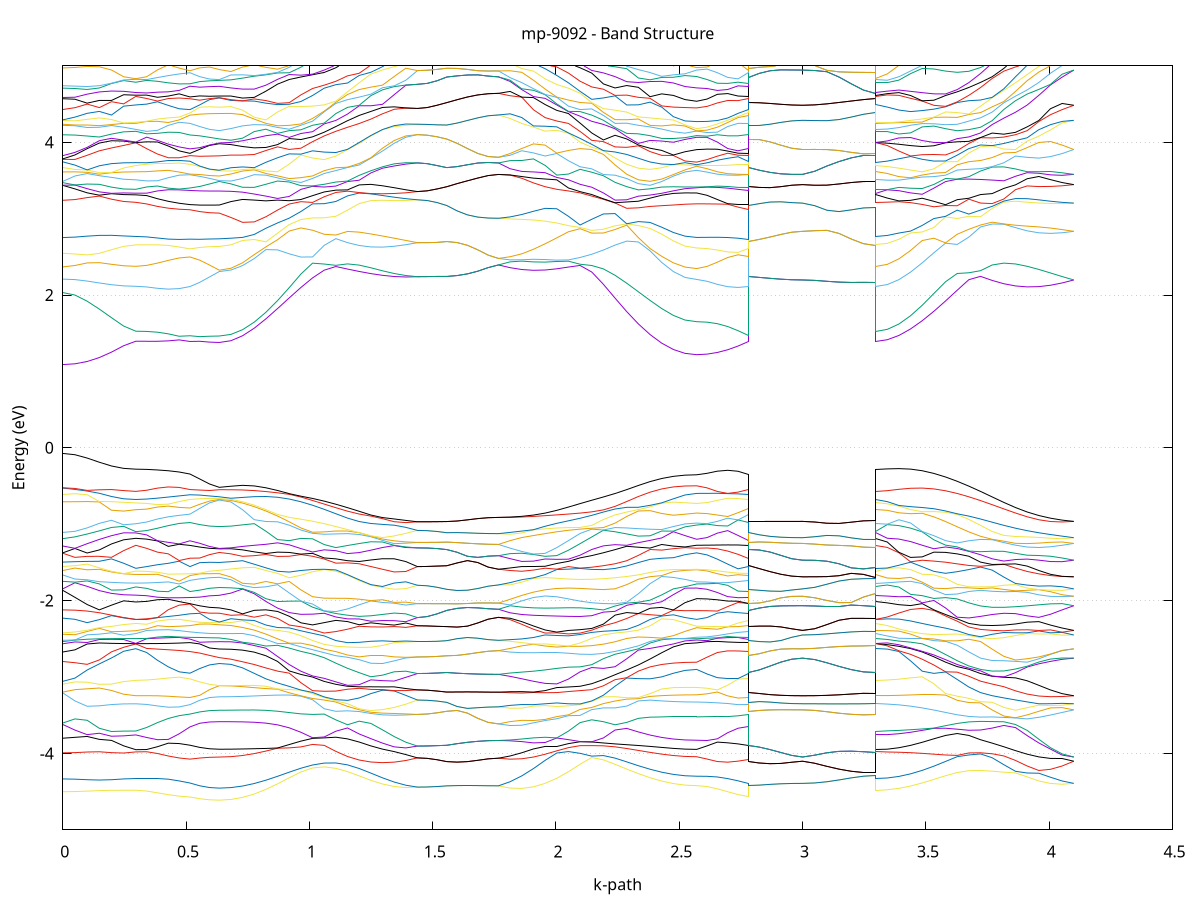 set title 'mp-9092 - Band Structure'
set xlabel 'k-path'
set ylabel 'Energy (eV)'
set grid y
set yrange [-5:5]
set terminal png size 800,600
set output 'mp-9092_bands_gnuplot.png'
plot '-' using 1:2 with lines notitle, '-' using 1:2 with lines notitle, '-' using 1:2 with lines notitle, '-' using 1:2 with lines notitle, '-' using 1:2 with lines notitle, '-' using 1:2 with lines notitle, '-' using 1:2 with lines notitle, '-' using 1:2 with lines notitle, '-' using 1:2 with lines notitle, '-' using 1:2 with lines notitle, '-' using 1:2 with lines notitle, '-' using 1:2 with lines notitle, '-' using 1:2 with lines notitle, '-' using 1:2 with lines notitle, '-' using 1:2 with lines notitle, '-' using 1:2 with lines notitle, '-' using 1:2 with lines notitle, '-' using 1:2 with lines notitle, '-' using 1:2 with lines notitle, '-' using 1:2 with lines notitle, '-' using 1:2 with lines notitle, '-' using 1:2 with lines notitle, '-' using 1:2 with lines notitle, '-' using 1:2 with lines notitle, '-' using 1:2 with lines notitle, '-' using 1:2 with lines notitle, '-' using 1:2 with lines notitle, '-' using 1:2 with lines notitle, '-' using 1:2 with lines notitle, '-' using 1:2 with lines notitle, '-' using 1:2 with lines notitle, '-' using 1:2 with lines notitle, '-' using 1:2 with lines notitle, '-' using 1:2 with lines notitle, '-' using 1:2 with lines notitle, '-' using 1:2 with lines notitle, '-' using 1:2 with lines notitle, '-' using 1:2 with lines notitle, '-' using 1:2 with lines notitle, '-' using 1:2 with lines notitle, '-' using 1:2 with lines notitle, '-' using 1:2 with lines notitle, '-' using 1:2 with lines notitle, '-' using 1:2 with lines notitle, '-' using 1:2 with lines notitle, '-' using 1:2 with lines notitle, '-' using 1:2 with lines notitle, '-' using 1:2 with lines notitle, '-' using 1:2 with lines notitle, '-' using 1:2 with lines notitle, '-' using 1:2 with lines notitle, '-' using 1:2 with lines notitle, '-' using 1:2 with lines notitle, '-' using 1:2 with lines notitle, '-' using 1:2 with lines notitle, '-' using 1:2 with lines notitle, '-' using 1:2 with lines notitle, '-' using 1:2 with lines notitle, '-' using 1:2 with lines notitle, '-' using 1:2 with lines notitle, '-' using 1:2 with lines notitle, '-' using 1:2 with lines notitle, '-' using 1:2 with lines notitle, '-' using 1:2 with lines notitle, '-' using 1:2 with lines notitle, '-' using 1:2 with lines notitle, '-' using 1:2 with lines notitle, '-' using 1:2 with lines notitle, '-' using 1:2 with lines notitle, '-' using 1:2 with lines notitle, '-' using 1:2 with lines notitle, '-' using 1:2 with lines notitle, '-' using 1:2 with lines notitle, '-' using 1:2 with lines notitle, '-' using 1:2 with lines notitle, '-' using 1:2 with lines notitle, '-' using 1:2 with lines notitle, '-' using 1:2 with lines notitle, '-' using 1:2 with lines notitle, '-' using 1:2 with lines notitle, '-' using 1:2 with lines notitle, '-' using 1:2 with lines notitle, '-' using 1:2 with lines notitle, '-' using 1:2 with lines notitle, '-' using 1:2 with lines notitle, '-' using 1:2 with lines notitle, '-' using 1:2 with lines notitle, '-' using 1:2 with lines notitle, '-' using 1:2 with lines notitle, '-' using 1:2 with lines notitle, '-' using 1:2 with lines notitle, '-' using 1:2 with lines notitle, '-' using 1:2 with lines notitle, '-' using 1:2 with lines notitle, '-' using 1:2 with lines notitle, '-' using 1:2 with lines notitle, '-' using 1:2 with lines notitle, '-' using 1:2 with lines notitle, '-' using 1:2 with lines notitle, '-' using 1:2 with lines notitle, '-' using 1:2 with lines notitle, '-' using 1:2 with lines notitle, '-' using 1:2 with lines notitle, '-' using 1:2 with lines notitle, '-' using 1:2 with lines notitle, '-' using 1:2 with lines notitle, '-' using 1:2 with lines notitle, '-' using 1:2 with lines notitle, '-' using 1:2 with lines notitle, '-' using 1:2 with lines notitle, '-' using 1:2 with lines notitle, '-' using 1:2 with lines notitle, '-' using 1:2 with lines notitle, '-' using 1:2 with lines notitle, '-' using 1:2 with lines notitle, '-' using 1:2 with lines notitle, '-' using 1:2 with lines notitle, '-' using 1:2 with lines notitle, '-' using 1:2 with lines notitle, '-' using 1:2 with lines notitle, '-' using 1:2 with lines notitle, '-' using 1:2 with lines notitle, '-' using 1:2 with lines notitle, '-' using 1:2 with lines notitle, '-' using 1:2 with lines notitle, '-' using 1:2 with lines notitle, '-' using 1:2 with lines notitle, '-' using 1:2 with lines notitle
0.000000 -24.438632
0.049358 -24.438632
0.098716 -24.438532
0.148075 -24.438532
0.197433 -24.438432
0.246791 -24.438332
0.296149 -24.438332
0.296149 -24.438332
0.340067 -24.438332
0.383985 -24.438332
0.427903 -24.438332
0.471821 -24.438232
0.515739 -24.438232
0.515739 -24.438232
0.555316 -24.438232
0.594893 -24.438232
0.634470 -24.438232
0.634470 -24.438232
0.681754 -24.437932
0.729038 -24.437232
0.776322 -24.436132
0.823606 -24.434532
0.870891 -24.432632
0.918175 -24.430432
0.965459 -24.428032
1.012743 -24.425632
1.060027 -24.423432
1.107311 -24.422532
1.154596 -24.425632
1.201880 -24.433032
1.249164 -24.440932
1.296448 -24.447732
1.343732 -24.452832
1.391016 -24.456032
1.438301 -24.457032
1.438301 -24.457032
1.477877 -24.457032
1.517454 -24.457032
1.557031 -24.457032
1.557031 -24.457032
1.598962 -24.457032
1.640893 -24.457032
1.682824 -24.457032
1.724755 -24.457032
1.766686 -24.457032
1.766686 -24.457032
1.813970 -24.456032
1.861254 -24.452932
1.908538 -24.447832
1.955823 -24.440932
2.003107 -24.433132
2.050391 -24.425832
2.097675 -24.422832
2.144959 -24.423732
2.192243 -24.425832
2.239528 -24.428232
2.286812 -24.430632
2.334096 -24.432832
2.381380 -24.434732
2.428664 -24.436332
2.475948 -24.437532
2.523233 -24.438232
2.570517 -24.438432
2.570517 -24.438432
2.612448 -24.438432
2.654379 -24.438432
2.696310 -24.438332
2.738241 -24.438332
2.780172 -24.438232
2.780172 -24.457032
2.824089 -24.457032
2.868007 -24.457032
2.911925 -24.457032
2.955843 -24.457032
2.999761 -24.457032
2.999761 -24.457032
3.049119 -24.457032
3.098478 -24.457032
3.147836 -24.457032
3.197194 -24.457032
3.246552 -24.457032
3.295911 -24.457032
3.295911 -24.438332
3.343195 -24.438132
3.390479 -24.437432
3.437763 -24.436232
3.485047 -24.434632
3.532332 -24.432732
3.579616 -24.430532
3.626900 -24.428132
3.674184 -24.425732
3.721468 -24.423532
3.768752 -24.422532
3.816037 -24.425632
3.863321 -24.433032
3.910605 -24.440932
3.957889 -24.447732
4.005173 -24.452832
4.052457 -24.455932
4.099742 -24.457032
e
0.000000 -24.420932
0.049358 -24.420932
0.098716 -24.421032
0.148075 -24.421232
0.197433 -24.421332
0.246791 -24.421432
0.296149 -24.421432
0.296149 -24.421432
0.340067 -24.421532
0.383985 -24.421532
0.427903 -24.421532
0.471821 -24.421532
0.515739 -24.421532
0.515739 -24.421532
0.555316 -24.421632
0.594893 -24.421632
0.634470 -24.421632
0.634470 -24.421632
0.681754 -24.421432
0.729038 -24.420932
0.776322 -24.420032
0.823606 -24.418832
0.870891 -24.417432
0.918175 -24.415832
0.965459 -24.414032
1.012743 -24.412332
1.060027 -24.410732
1.107311 -24.412732
1.154596 -24.422632
1.201880 -24.432332
1.249164 -24.440832
1.296448 -24.447632
1.343732 -24.452732
1.391016 -24.455932
1.438301 -24.457032
1.438301 -24.457032
1.477877 -24.457032
1.517454 -24.457032
1.557031 -24.457032
1.557031 -24.457032
1.598962 -24.457032
1.640893 -24.457032
1.682824 -24.457032
1.724755 -24.457032
1.766686 -24.457032
1.766686 -24.457032
1.813970 -24.455932
1.861254 -24.452832
1.908538 -24.447732
1.955823 -24.440932
2.003107 -24.432532
2.050391 -24.422832
2.097675 -24.413032
2.144959 -24.410632
2.192243 -24.412032
2.239528 -24.413732
2.286812 -24.415432
2.334096 -24.417032
2.381380 -24.418432
2.428664 -24.419532
2.475948 -24.420432
2.523233 -24.420932
2.570517 -24.421132
2.570517 -24.421132
2.612448 -24.421132
2.654379 -24.421232
2.696310 -24.421332
2.738241 -24.421432
2.780172 -24.421532
2.780172 -24.457032
2.824089 -24.457032
2.868007 -24.457032
2.911925 -24.457032
2.955843 -24.457032
2.999761 -24.457032
2.999761 -24.457032
3.049119 -24.457032
3.098478 -24.457032
3.147836 -24.457032
3.197194 -24.457032
3.246552 -24.457032
3.295911 -24.457032
3.295911 -24.421432
3.343195 -24.421332
3.390479 -24.420732
3.437763 -24.419932
3.485047 -24.418732
3.532332 -24.417332
3.579616 -24.415732
3.626900 -24.413932
3.674184 -24.412232
3.721468 -24.410632
3.768752 -24.412632
3.816037 -24.422532
3.863321 -24.432332
3.910605 -24.440832
3.957889 -24.447632
4.005173 -24.452732
4.052457 -24.455932
4.099742 -24.457032
e
0.000000 -24.336832
0.049358 -24.336932
0.098716 -24.337232
0.148075 -24.337632
0.197433 -24.337932
0.246791 -24.338132
0.296149 -24.338232
0.296149 -24.338232
0.340067 -24.338232
0.383985 -24.338232
0.427903 -24.338232
0.471821 -24.338332
0.515739 -24.338232
0.515739 -24.338232
0.555316 -24.338432
0.594893 -24.338532
0.634470 -24.338532
0.634470 -24.338532
0.681754 -24.338432
0.729038 -24.338032
0.776322 -24.339232
0.823606 -24.346432
0.870891 -24.355232
0.918175 -24.365332
0.965459 -24.376332
1.012743 -24.387832
1.060027 -24.399332
1.107311 -24.407132
1.154596 -24.410732
1.201880 -24.410732
1.249164 -24.409232
1.296448 -24.407532
1.343732 -24.405932
1.391016 -24.404732
1.438301 -24.403832
1.438301 -24.403832
1.477877 -24.403832
1.517454 -24.403832
1.557031 -24.403832
1.557031 -24.403832
1.598962 -24.403832
1.640893 -24.403732
1.682824 -24.403732
1.724755 -24.403732
1.766686 -24.403732
1.766686 -24.403732
1.813970 -24.404632
1.861254 -24.405932
1.908538 -24.407432
1.955823 -24.409232
2.003107 -24.410632
2.050391 -24.410532
2.097675 -24.406732
2.144959 -24.399332
2.192243 -24.387932
2.239528 -24.376432
2.286812 -24.365432
2.334096 -24.355332
2.381380 -24.346632
2.428664 -24.339432
2.475948 -24.336532
2.523233 -24.336732
2.570517 -24.336832
2.570517 -24.336832
2.612448 -24.336932
2.654379 -24.337232
2.696310 -24.337632
2.738241 -24.337932
2.780172 -24.338232
2.780172 -24.403832
2.824089 -24.403832
2.868007 -24.403832
2.911925 -24.403832
2.955843 -24.403832
2.999761 -24.403832
2.999761 -24.403832
3.049119 -24.403832
3.098478 -24.403832
3.147836 -24.403832
3.197194 -24.403732
3.246552 -24.403732
3.295911 -24.403732
3.295911 -24.338232
3.343195 -24.338132
3.390479 -24.337832
3.437763 -24.339232
3.485047 -24.346432
3.532332 -24.355232
3.579616 -24.365332
3.626900 -24.376332
3.674184 -24.387832
3.721468 -24.399332
3.768752 -24.407032
3.816037 -24.410832
3.863321 -24.410832
3.910605 -24.409332
3.957889 -24.407532
4.005173 -24.406032
4.052457 -24.404732
4.099742 -24.403832
e
0.000000 -24.329532
0.049358 -24.329332
0.098716 -24.329332
0.148075 -24.329332
0.197433 -24.329232
0.246791 -24.329232
0.296149 -24.329232
0.296149 -24.329232
0.340067 -24.329232
0.383985 -24.329232
0.427903 -24.329232
0.471821 -24.329232
0.515739 -24.329232
0.515739 -24.329232
0.555316 -24.329232
0.594893 -24.329232
0.634470 -24.329232
0.634470 -24.329232
0.681754 -24.330532
0.729038 -24.333832
0.776322 -24.338132
0.823606 -24.343332
0.870891 -24.351932
0.918175 -24.361932
0.965459 -24.373032
1.012743 -24.384432
1.060027 -24.395732
1.107311 -24.405532
1.154596 -24.406532
1.201880 -24.405332
1.249164 -24.404332
1.296448 -24.403632
1.343732 -24.403232
1.391016 -24.403332
1.438301 -24.403832
1.438301 -24.403832
1.477877 -24.403832
1.517454 -24.403832
1.557031 -24.403832
1.557031 -24.403832
1.598962 -24.403832
1.640893 -24.403732
1.682824 -24.403732
1.724755 -24.403732
1.766686 -24.403732
1.766686 -24.403732
1.813970 -24.403232
1.861254 -24.403132
1.908538 -24.403432
1.955823 -24.404132
2.003107 -24.405032
2.050391 -24.406232
2.097675 -24.405232
2.144959 -24.395532
2.192243 -24.384232
2.239528 -24.372832
2.286812 -24.361832
2.334096 -24.351832
2.381380 -24.343132
2.428664 -24.337332
2.475948 -24.334032
2.523233 -24.330832
2.570517 -24.329732
2.570517 -24.329732
2.612448 -24.329632
2.654379 -24.329332
2.696310 -24.329332
2.738241 -24.329232
2.780172 -24.329232
2.780172 -24.403832
2.824089 -24.403832
2.868007 -24.403832
2.911925 -24.403832
2.955843 -24.403832
2.999761 -24.403832
2.999761 -24.403832
3.049119 -24.403832
3.098478 -24.403832
3.147836 -24.403832
3.197194 -24.403732
3.246552 -24.403732
3.295911 -24.403732
3.295911 -24.329232
3.343195 -24.330532
3.390479 -24.333832
3.437763 -24.338032
3.485047 -24.343232
3.532332 -24.351932
3.579616 -24.362032
3.626900 -24.373032
3.674184 -24.384432
3.721468 -24.395732
3.768752 -24.405632
3.816037 -24.406432
3.863321 -24.405232
3.910605 -24.404232
3.957889 -24.403532
4.005173 -24.403232
4.052457 -24.403332
4.099742 -24.403832
e
0.000000 -24.329332
0.049358 -24.329332
0.098716 -24.328932
0.148075 -24.328432
0.197433 -24.328032
0.246791 -24.327732
0.296149 -24.327632
0.296149 -24.327632
0.340067 -24.327632
0.383985 -24.327632
0.427903 -24.327732
0.471821 -24.327832
0.515739 -24.328032
0.515739 -24.328032
0.555316 -24.327832
0.594893 -24.327832
0.634470 -24.327732
0.634470 -24.327732
0.681754 -24.327532
0.729038 -24.329632
0.776322 -24.334132
0.823606 -24.335232
0.870891 -24.334232
0.918175 -24.332832
0.965459 -24.331132
1.012743 -24.329432
1.060027 -24.327632
1.107311 -24.325832
1.154596 -24.324132
1.201880 -24.322532
1.249164 -24.321032
1.296448 -24.319832
1.343732 -24.318732
1.391016 -24.317932
1.438301 -24.317432
1.438301 -24.317432
1.477877 -24.317432
1.517454 -24.317432
1.557031 -24.317432
1.557031 -24.317432
1.598962 -24.317432
1.640893 -24.317432
1.682824 -24.317432
1.724755 -24.317432
1.766686 -24.317432
1.766686 -24.317432
1.813970 -24.317932
1.861254 -24.318732
1.908538 -24.319632
1.955823 -24.320832
2.003107 -24.322132
2.050391 -24.323632
2.097675 -24.325232
2.144959 -24.326832
2.192243 -24.328532
2.239528 -24.330132
2.286812 -24.331532
2.334096 -24.332832
2.381380 -24.333832
2.428664 -24.333432
2.475948 -24.329532
2.523233 -24.329232
2.570517 -24.329332
2.570517 -24.329332
2.612448 -24.329332
2.654379 -24.329232
2.696310 -24.328832
2.738241 -24.328332
2.780172 -24.328032
2.780172 -24.317432
2.824089 -24.317432
2.868007 -24.317432
2.911925 -24.317432
2.955843 -24.317432
2.999761 -24.317532
2.999761 -24.317432
3.049119 -24.317532
3.098478 -24.317532
3.147836 -24.317532
3.197194 -24.317532
3.246552 -24.317532
3.295911 -24.317532
3.295911 -24.327532
3.343195 -24.327332
3.390479 -24.329632
3.437763 -24.334132
3.485047 -24.335032
3.532332 -24.334032
3.579616 -24.332632
3.626900 -24.331032
3.674184 -24.329332
3.721468 -24.327532
3.768752 -24.325832
3.816037 -24.324132
3.863321 -24.322532
3.910605 -24.321132
3.957889 -24.319832
4.005173 -24.318832
4.052457 -24.318032
4.099742 -24.317432
e
0.000000 -24.325332
0.049358 -24.325332
0.098716 -24.325332
0.148075 -24.325432
0.197433 -24.325432
0.246791 -24.325432
0.296149 -24.325432
0.296149 -24.325432
0.340067 -24.325432
0.383985 -24.325432
0.427903 -24.325432
0.471821 -24.325432
0.515739 -24.325432
0.515739 -24.325432
0.555316 -24.325432
0.594893 -24.325432
0.634470 -24.325432
0.634470 -24.325432
0.681754 -24.326532
0.729038 -24.327132
0.776322 -24.326532
0.823606 -24.325832
0.870891 -24.325032
0.918175 -24.324032
0.965459 -24.323032
1.012743 -24.321932
1.060027 -24.320932
1.107311 -24.319932
1.154596 -24.319032
1.201880 -24.318232
1.249164 -24.317632
1.296448 -24.317232
1.343732 -24.317032
1.391016 -24.317132
1.438301 -24.317432
1.438301 -24.317432
1.477877 -24.317432
1.517454 -24.317432
1.557031 -24.317432
1.557031 -24.317432
1.598962 -24.317432
1.640893 -24.317432
1.682824 -24.317432
1.724755 -24.317432
1.766686 -24.317432
1.766686 -24.317432
1.813970 -24.317232
1.861254 -24.317232
1.908538 -24.317532
1.955823 -24.318032
2.003107 -24.318732
2.050391 -24.319632
2.097675 -24.320632
2.144959 -24.321832
2.192243 -24.323032
2.239528 -24.324232
2.286812 -24.325432
2.334096 -24.326532
2.381380 -24.327432
2.428664 -24.328232
2.475948 -24.328832
2.523233 -24.326432
2.570517 -24.325332
2.570517 -24.325332
2.612448 -24.325332
2.654379 -24.325332
2.696310 -24.325332
2.738241 -24.325432
2.780172 -24.325432
2.780172 -24.317432
2.824089 -24.317432
2.868007 -24.317432
2.911925 -24.317432
2.955843 -24.317432
2.999761 -24.317432
2.999761 -24.317432
3.049119 -24.317532
3.098478 -24.317532
3.147836 -24.317532
3.197194 -24.317532
3.246552 -24.317532
3.295911 -24.317532
3.295911 -24.325432
3.343195 -24.326532
3.390479 -24.326932
3.437763 -24.326432
3.485047 -24.325732
3.532332 -24.324832
3.579616 -24.323932
3.626900 -24.322932
3.674184 -24.321932
3.721468 -24.320832
3.768752 -24.319932
3.816037 -24.319032
3.863321 -24.318232
3.910605 -24.317632
3.957889 -24.317332
4.005173 -24.317132
4.052457 -24.317132
4.099742 -24.317432
e
0.000000 -24.111932
0.049358 -24.112032
0.098716 -24.112332
0.148075 -24.112732
0.197433 -24.113132
0.246791 -24.113432
0.296149 -24.113532
0.296149 -24.113532
0.340067 -24.113432
0.383985 -24.113132
0.427903 -24.112832
0.471821 -24.112332
0.515739 -24.111932
0.515739 -24.111932
0.555316 -24.111632
0.594893 -24.111332
0.634470 -24.111232
0.634470 -24.111232
0.681754 -24.110832
0.729038 -24.109732
0.776322 -24.107932
0.823606 -24.105632
0.870891 -24.102732
0.918175 -24.099632
0.965459 -24.096632
1.012743 -24.094532
1.060027 -24.094932
1.107311 -24.099732
1.154596 -24.109132
1.201880 -24.120232
1.249164 -24.129732
1.296448 -24.137332
1.343732 -24.142932
1.391016 -24.146132
1.438301 -24.147032
1.438301 -24.147032
1.477877 -24.147032
1.517454 -24.146932
1.557031 -24.146932
1.557031 -24.146932
1.598962 -24.146932
1.640893 -24.146932
1.682824 -24.146932
1.724755 -24.146932
1.766686 -24.146932
1.766686 -24.146932
1.813970 -24.146132
1.861254 -24.142832
1.908538 -24.137332
1.955823 -24.129632
2.003107 -24.120132
2.050391 -24.109232
2.097675 -24.099732
2.144959 -24.095132
2.192243 -24.094932
2.239528 -24.097232
2.286812 -24.100332
2.334096 -24.103432
2.381380 -24.106332
2.428664 -24.108832
2.475948 -24.110632
2.523233 -24.111732
2.570517 -24.112132
2.570517 -24.112132
2.612448 -24.112132
2.654379 -24.112132
2.696310 -24.112032
2.738241 -24.112032
2.780172 -24.111932
2.780172 -24.146932
2.824089 -24.146832
2.868007 -24.146832
2.911925 -24.146832
2.955843 -24.146832
2.999761 -24.146832
2.999761 -24.146832
3.049119 -24.146832
3.098478 -24.146832
3.147836 -24.146932
3.197194 -24.147032
3.246552 -24.147132
3.295911 -24.147132
3.295911 -24.113532
3.343195 -24.113132
3.390479 -24.112032
3.437763 -24.110132
3.485047 -24.107632
3.532332 -24.104632
3.579616 -24.101332
3.626900 -24.098232
3.674184 -24.095832
3.721468 -24.095732
3.768752 -24.100132
3.816037 -24.108632
3.863321 -24.119732
3.910605 -24.129332
3.957889 -24.137032
4.005173 -24.142632
4.052457 -24.145932
4.099742 -24.146832
e
0.000000 -24.091332
0.049358 -24.091332
0.098716 -24.091432
0.148075 -24.091532
0.197433 -24.091732
0.246791 -24.091832
0.296149 -24.091832
0.296149 -24.091832
0.340067 -24.091932
0.383985 -24.092032
0.427903 -24.092332
0.471821 -24.092532
0.515739 -24.092732
0.515739 -24.092732
0.555316 -24.092832
0.594893 -24.092932
0.634470 -24.092932
0.634470 -24.092932
0.681754 -24.092632
0.729038 -24.091732
0.776322 -24.090432
0.823606 -24.088532
0.870891 -24.086132
0.918175 -24.083432
0.965459 -24.080532
1.012743 -24.077432
1.060027 -24.084232
1.107311 -24.097032
1.154596 -24.108332
1.201880 -24.118132
1.249164 -24.127432
1.296448 -24.135432
1.343732 -24.141532
1.391016 -24.145432
1.438301 -24.147032
1.438301 -24.147032
1.477877 -24.147032
1.517454 -24.146932
1.557031 -24.146932
1.557031 -24.146932
1.598962 -24.146932
1.640893 -24.146932
1.682824 -24.146932
1.724755 -24.146932
1.766686 -24.146932
1.766686 -24.146932
1.813970 -24.145332
1.861254 -24.141432
1.908538 -24.135332
1.955823 -24.127432
2.003107 -24.118132
2.050391 -24.108332
2.097675 -24.097132
2.144959 -24.084432
2.192243 -24.077432
2.239528 -24.080332
2.286812 -24.083232
2.334096 -24.085832
2.381380 -24.088132
2.428664 -24.090032
2.475948 -24.091332
2.523233 -24.092232
2.570517 -24.092532
2.570517 -24.092532
2.612448 -24.092532
2.654379 -24.092532
2.696310 -24.092632
2.738241 -24.092732
2.780172 -24.092732
2.780172 -24.146932
2.824089 -24.146832
2.868007 -24.146832
2.911925 -24.146832
2.955843 -24.146832
2.999761 -24.146832
2.999761 -24.146832
3.049119 -24.146832
3.098478 -24.146832
3.147836 -24.146932
3.197194 -24.147032
3.246552 -24.147132
3.295911 -24.147132
3.295911 -24.091832
3.343195 -24.091532
3.390479 -24.090732
3.437763 -24.089432
3.485047 -24.087632
3.532332 -24.085432
3.579616 -24.082832
3.626900 -24.080032
3.674184 -24.077132
3.721468 -24.083632
3.768752 -24.096432
3.816037 -24.108532
3.863321 -24.118232
3.910605 -24.127432
3.957889 -24.135332
4.005173 -24.141432
4.052457 -24.145232
4.099742 -24.146832
e
0.000000 -24.058432
0.049358 -24.058432
0.098716 -24.058332
0.148075 -24.058232
0.197433 -24.058232
0.246791 -24.058132
0.296149 -24.058132
0.296149 -24.058132
0.340067 -24.058132
0.383985 -24.058132
0.427903 -24.058032
0.471821 -24.058032
0.515739 -24.058032
0.515739 -24.058032
0.555316 -24.058232
0.594893 -24.058432
0.634470 -24.058432
0.634470 -24.058432
0.681754 -24.058332
0.729038 -24.058032
0.776322 -24.057432
0.823606 -24.056732
0.870891 -24.056032
0.918175 -24.055532
0.965459 -24.058432
1.012743 -24.071032
1.060027 -24.074032
1.107311 -24.070832
1.154596 -24.067732
1.201880 -24.064832
1.249164 -24.062732
1.296448 -24.062132
1.343732 -24.064232
1.391016 -24.066632
1.438301 -24.067232
1.438301 -24.067232
1.477877 -24.067232
1.517454 -24.067232
1.557031 -24.067332
1.557031 -24.067332
1.598962 -24.067332
1.640893 -24.067332
1.682824 -24.067432
1.724755 -24.067432
1.766686 -24.067432
1.766686 -24.067432
1.813970 -24.066932
1.861254 -24.064932
1.908538 -24.063232
1.955823 -24.063732
2.003107 -24.065532
2.050391 -24.067532
2.097675 -24.070632
2.144959 -24.073632
2.192243 -24.071032
2.239528 -24.058732
2.286812 -24.054832
2.334096 -24.055132
2.381380 -24.055732
2.428664 -24.056332
2.475948 -24.056732
2.523233 -24.057132
2.570517 -24.057232
2.570517 -24.057232
2.612448 -24.057232
2.654379 -24.057432
2.696310 -24.057632
2.738241 -24.057832
2.780172 -24.058032
2.780172 -24.067332
2.824089 -24.067332
2.868007 -24.067332
2.911925 -24.067332
2.955843 -24.067332
2.999761 -24.067332
2.999761 -24.067332
3.049119 -24.067232
3.098478 -24.067232
3.147836 -24.067232
3.197194 -24.067132
3.246552 -24.067132
3.295911 -24.067132
3.295911 -24.058132
3.343195 -24.058032
3.390479 -24.057632
3.437763 -24.056932
3.485047 -24.056232
3.532332 -24.055432
3.579616 -24.054832
3.626900 -24.057632
3.674184 -24.070332
3.721468 -24.073932
3.768752 -24.070932
3.816037 -24.068032
3.863321 -24.065432
3.910605 -24.063432
3.957889 -24.062732
4.005173 -24.064532
4.052457 -24.066732
4.099742 -24.067332
e
0.000000 -24.036232
0.049358 -24.036332
0.098716 -24.036632
0.148075 -24.036832
0.197433 -24.036732
0.246791 -24.036532
0.296149 -24.036432
0.296149 -24.036432
0.340067 -24.036332
0.383985 -24.036232
0.427903 -24.036032
0.471821 -24.035832
0.515739 -24.035632
0.515739 -24.035632
0.555316 -24.035532
0.594893 -24.035432
0.634470 -24.035432
0.634470 -24.035432
0.681754 -24.035132
0.729038 -24.034232
0.776322 -24.032832
0.823606 -24.031632
0.870891 -24.037032
0.918175 -24.046832
0.965459 -24.055632
1.012743 -24.058132
1.060027 -24.063232
1.107311 -24.066532
1.154596 -24.066432
1.201880 -24.064632
1.249164 -24.062332
1.296448 -24.060532
1.343732 -24.062332
1.391016 -24.065632
1.438301 -24.067232
1.438301 -24.067232
1.477877 -24.067232
1.517454 -24.067232
1.557031 -24.067332
1.557031 -24.067332
1.598962 -24.067332
1.640893 -24.067332
1.682824 -24.067432
1.724755 -24.067432
1.766686 -24.067432
1.766686 -24.067432
1.813970 -24.065732
1.861254 -24.062332
1.908538 -24.060432
1.955823 -24.062132
2.003107 -24.064732
2.050391 -24.067332
2.097675 -24.067432
2.144959 -24.064132
2.192243 -24.058532
2.239528 -24.055432
2.286812 -24.047632
2.334096 -24.038932
2.381380 -24.034932
2.428664 -24.034932
2.475948 -24.035832
2.523233 -24.036632
2.570517 -24.036832
2.570517 -24.036832
2.612448 -24.036732
2.654379 -24.036432
2.696310 -24.036132
2.738241 -24.035832
2.780172 -24.035632
2.780172 -24.067332
2.824089 -24.067332
2.868007 -24.067332
2.911925 -24.067332
2.955843 -24.067332
2.999761 -24.067332
2.999761 -24.067332
3.049119 -24.067232
3.098478 -24.067232
3.147836 -24.067232
3.197194 -24.067132
3.246552 -24.067132
3.295911 -24.067132
3.295911 -24.036432
3.343195 -24.036132
3.390479 -24.035232
3.437763 -24.033832
3.485047 -24.032032
3.532332 -24.035632
3.579616 -24.045732
3.626900 -24.055032
3.674184 -24.057932
3.721468 -24.063632
3.768752 -24.067032
3.816037 -24.066832
3.863321 -24.064732
3.910605 -24.062232
3.957889 -24.060032
4.005173 -24.062032
4.052457 -24.065732
4.099742 -24.067332
e
0.000000 -24.022732
0.049358 -24.022432
0.098716 -24.021632
0.148075 -24.020832
0.197433 -24.020432
0.246791 -24.020332
0.296149 -24.020332
0.296149 -24.020332
0.340067 -24.020432
0.383985 -24.020532
0.427903 -24.020632
0.471821 -24.020832
0.515739 -24.021132
0.515739 -24.021132
0.555316 -24.021132
0.594893 -24.021132
0.634470 -24.021132
0.634470 -24.021132
0.681754 -24.021432
0.729038 -24.022432
0.776322 -24.024532
0.823606 -24.028132
0.870891 -24.027732
0.918175 -24.025332
0.965459 -24.034532
1.012743 -24.042732
1.060027 -24.045932
1.107311 -24.046532
1.154596 -24.046632
1.201880 -24.046932
1.249164 -24.049032
1.296448 -24.054432
1.343732 -24.056632
1.391016 -24.055832
1.438301 -24.055232
1.438301 -24.055232
1.477877 -24.055232
1.517454 -24.055232
1.557031 -24.055332
1.557031 -24.055332
1.598962 -24.055332
1.640893 -24.055332
1.682824 -24.055332
1.724755 -24.055332
1.766686 -24.055232
1.766686 -24.055332
1.813970 -24.055932
1.861254 -24.056732
1.908538 -24.054532
1.955823 -24.047632
2.003107 -24.045732
2.050391 -24.045532
2.097675 -24.045332
2.144959 -24.044632
2.192243 -24.041532
2.239528 -24.033832
2.286812 -24.024532
2.334096 -24.025932
2.381380 -24.025032
2.428664 -24.022832
2.475948 -24.021332
2.523233 -24.020632
2.570517 -24.020432
2.570517 -24.020432
2.612448 -24.020532
2.654379 -24.020732
2.696310 -24.021032
2.738241 -24.021132
2.780172 -24.021132
2.780172 -24.055332
2.824089 -24.055332
2.868007 -24.055432
2.911925 -24.055532
2.955843 -24.055532
2.999761 -24.055532
2.999761 -24.055532
3.049119 -24.055532
3.098478 -24.055432
3.147836 -24.055432
3.197194 -24.055332
3.246552 -24.055232
3.295911 -24.055232
3.295911 -24.020332
3.343195 -24.020632
3.390479 -24.021532
3.437763 -24.023732
3.485047 -24.028232
3.532332 -24.030132
3.579616 -24.029732
3.626900 -24.036032
3.674184 -24.043032
3.721468 -24.045632
3.768752 -24.046132
3.816037 -24.046332
3.863321 -24.047032
3.910605 -24.050132
3.957889 -24.056032
4.005173 -24.057632
4.052457 -24.056232
4.099742 -24.055532
e
0.000000 -23.995532
0.049358 -23.995532
0.098716 -23.995532
0.148075 -23.995532
0.197433 -23.995532
0.246791 -23.995532
0.296149 -23.995532
0.296149 -23.995532
0.340067 -23.995532
0.383985 -23.995532
0.427903 -23.995532
0.471821 -23.995532
0.515739 -23.995532
0.515739 -23.995532
0.555316 -23.995532
0.594893 -23.995532
0.634470 -23.995532
0.634470 -23.995532
0.681754 -23.996532
0.729038 -23.999232
0.776322 -24.003132
0.823606 -24.006932
0.870891 -24.012232
0.918175 -24.023532
0.965459 -24.022932
1.012743 -24.021432
1.060027 -24.021832
1.107311 -24.025232
1.154596 -24.031532
1.201880 -24.039532
1.249164 -24.047632
1.296448 -24.053932
1.343732 -24.055532
1.391016 -24.055332
1.438301 -24.055232
1.438301 -24.055232
1.477877 -24.055232
1.517454 -24.055232
1.557031 -24.055332
1.557031 -24.055332
1.598962 -24.055332
1.640893 -24.055332
1.682824 -24.055332
1.724755 -24.055332
1.766686 -24.055232
1.766686 -24.055232
1.813970 -24.055232
1.861254 -24.055132
1.908538 -24.052932
1.955823 -24.047032
2.003107 -24.039432
2.050391 -24.031332
2.097675 -24.025032
2.144959 -24.021732
2.192243 -24.021332
2.239528 -24.022632
2.286812 -24.023232
2.334096 -24.012132
2.381380 -24.007332
2.428664 -24.003332
2.475948 -23.999332
2.523233 -23.996532
2.570517 -23.995532
2.570517 -23.995532
2.612448 -23.995532
2.654379 -23.995532
2.696310 -23.995532
2.738241 -23.995532
2.780172 -23.995532
2.780172 -24.055332
2.824089 -24.055332
2.868007 -24.055432
2.911925 -24.055532
2.955843 -24.055532
2.999761 -24.055532
2.999761 -24.055532
3.049119 -24.055532
3.098478 -24.055432
3.147836 -24.055432
3.197194 -24.055332
3.246552 -24.055232
3.295911 -24.055232
3.295911 -23.995532
3.343195 -23.996532
3.390479 -23.999332
3.437763 -24.003232
3.485047 -24.007132
3.532332 -24.011232
3.579616 -24.020332
3.626900 -24.022532
3.674184 -24.021732
3.721468 -24.022032
3.768752 -24.025132
3.816037 -24.031132
3.863321 -24.038532
3.910605 -24.047032
3.957889 -24.053432
4.005173 -24.055532
4.052457 -24.055532
4.099742 -24.055532
e
0.000000 -23.981332
0.049358 -23.981332
0.098716 -23.981332
0.148075 -23.981332
0.197433 -23.981332
0.246791 -23.981332
0.296149 -23.981332
0.296149 -23.981332
0.340067 -23.981332
0.383985 -23.981332
0.427903 -23.981332
0.471821 -23.981332
0.515739 -23.981332
0.515739 -23.981332
0.555316 -23.981332
0.594893 -23.981332
0.634470 -23.981332
0.634470 -23.981332
0.681754 -23.982732
0.729038 -23.986832
0.776322 -23.993332
0.823606 -24.002032
0.870891 -24.009932
0.918175 -24.011932
0.965459 -24.013632
1.012743 -24.015532
1.060027 -24.017732
1.107311 -24.020432
1.154596 -24.026532
1.201880 -24.037432
1.249164 -24.044932
1.296448 -24.046932
1.343732 -24.047932
1.391016 -24.048332
1.438301 -24.047732
1.438301 -24.047732
1.477877 -24.047732
1.517454 -24.047632
1.557031 -24.047632
1.557031 -24.047632
1.598962 -24.047632
1.640893 -24.047532
1.682824 -24.047532
1.724755 -24.047532
1.766686 -24.047532
1.766686 -24.047532
1.813970 -24.048032
1.861254 -24.047632
1.908538 -24.046932
1.955823 -24.045832
2.003107 -24.037532
2.050391 -24.026532
2.097675 -24.020932
2.144959 -24.017932
2.192243 -24.015732
2.239528 -24.013932
2.286812 -24.012232
2.334096 -24.010232
2.381380 -24.001932
2.428664 -23.993432
2.475948 -23.986932
2.523233 -23.982932
2.570517 -23.981832
2.570517 -23.981832
2.612448 -23.981732
2.654379 -23.981432
2.696310 -23.981332
2.738241 -23.981332
2.780172 -23.981332
2.780172 -24.047632
2.824089 -24.047632
2.868007 -24.047532
2.911925 -24.047532
2.955843 -24.047532
2.999761 -24.047532
2.999761 -24.047532
3.049119 -24.047532
3.098478 -24.047532
3.147836 -24.047432
3.197194 -24.047432
3.246552 -24.047432
3.295911 -24.047332
3.295911 -23.981332
3.343195 -23.982732
3.390479 -23.986732
3.437763 -23.993132
3.485047 -24.001532
3.532332 -24.009832
3.579616 -24.011732
3.626900 -24.013332
3.674184 -24.015032
3.721468 -24.017332
3.768752 -24.020432
3.816037 -24.026932
3.863321 -24.037832
3.910605 -24.044232
3.957889 -24.046232
4.005173 -24.047332
4.052457 -24.047932
4.099742 -24.047532
e
0.000000 -23.981132
0.049358 -23.981132
0.098716 -23.981332
0.148075 -23.981332
0.197433 -23.981132
0.246791 -23.980732
0.296149 -23.980632
0.296149 -23.980632
0.340067 -23.980632
0.383985 -23.980632
0.427903 -23.980732
0.471821 -23.980732
0.515739 -23.980732
0.515739 -23.980732
0.555316 -23.980832
0.594893 -23.980932
0.634470 -23.980932
0.634470 -23.980932
0.681754 -23.980632
0.729038 -23.979832
0.776322 -23.978532
0.823606 -23.976832
0.870891 -23.975132
0.918175 -23.974232
0.965459 -23.978232
1.012743 -23.988832
1.060027 -24.001532
1.107311 -24.014432
1.154596 -24.024132
1.201880 -24.028632
1.249164 -24.033632
1.296448 -24.038332
1.343732 -24.042532
1.391016 -24.045732
1.438301 -24.047732
1.438301 -24.047732
1.477877 -24.047732
1.517454 -24.047632
1.557031 -24.047632
1.557031 -24.047632
1.598962 -24.047532
1.640893 -24.047532
1.682824 -24.047532
1.724755 -24.047532
1.766686 -24.047532
1.766686 -24.047532
1.813970 -24.045732
1.861254 -24.042732
1.908538 -24.038732
1.955823 -24.034032
2.003107 -24.029232
2.050391 -24.024732
2.097675 -24.014332
2.144959 -24.001432
2.192243 -23.988732
2.239528 -23.978332
2.286812 -23.974632
2.334096 -23.975632
2.381380 -23.977432
2.428664 -23.979132
2.475948 -23.980432
2.523233 -23.981232
2.570517 -23.981332
2.570517 -23.981332
2.612448 -23.981332
2.654379 -23.981332
2.696310 -23.981132
2.738241 -23.980832
2.780172 -23.980732
2.780172 -24.047632
2.824089 -24.047632
2.868007 -24.047532
2.911925 -24.047532
2.955843 -24.047532
2.999761 -24.047532
2.999761 -24.047532
3.049119 -24.047532
3.098478 -24.047532
3.147836 -24.047432
3.197194 -24.047432
3.246552 -24.047332
3.295911 -24.047332
3.295911 -23.980632
3.343195 -23.980332
3.390479 -23.979532
3.437763 -23.978332
3.485047 -23.976732
3.532332 -23.975032
3.579616 -23.974332
3.626900 -23.978332
3.674184 -23.988832
3.721468 -24.001532
3.768752 -24.014432
3.816037 -24.024132
3.863321 -24.028832
3.910605 -24.033732
3.957889 -24.038432
4.005173 -24.042532
4.052457 -24.045732
4.099742 -24.047532
e
0.000000 -23.949432
0.049358 -23.949232
0.098716 -23.948832
0.148075 -23.948432
0.197433 -23.948232
0.246791 -23.948032
0.296149 -23.948032
0.296149 -23.948032
0.340067 -23.948032
0.383985 -23.948032
0.427903 -23.948032
0.471821 -23.948132
0.515739 -23.948132
0.515739 -23.948132
0.555316 -23.948032
0.594893 -23.947932
0.634470 -23.947932
0.634470 -23.947932
0.681754 -23.947832
0.729038 -23.947532
0.776322 -23.947132
0.823606 -23.946832
0.870891 -23.947132
0.918175 -23.956432
0.965459 -23.962032
1.012743 -23.961732
1.060027 -23.968432
1.107311 -23.973832
1.154596 -23.975732
1.201880 -23.978032
1.249164 -23.984032
1.296448 -23.987832
1.343732 -23.989632
1.391016 -23.989732
1.438301 -23.988532
1.438301 -23.988532
1.477877 -23.988532
1.517454 -23.988532
1.557031 -23.988532
1.557031 -23.988532
1.598962 -23.988532
1.640893 -23.988432
1.682824 -23.988432
1.724755 -23.988432
1.766686 -23.988432
1.766686 -23.988432
1.813970 -23.989432
1.861254 -23.989032
1.908538 -23.987032
1.955823 -23.982932
2.003107 -23.976732
2.050391 -23.975532
2.097675 -23.973832
2.144959 -23.968632
2.192243 -23.961632
2.239528 -23.962032
2.286812 -23.956232
2.334096 -23.947732
2.381380 -23.947532
2.428664 -23.947832
2.475948 -23.948132
2.523233 -23.948432
2.570517 -23.948532
2.570517 -23.948532
2.612448 -23.948532
2.654379 -23.948532
2.696310 -23.948432
2.738241 -23.948332
2.780172 -23.948132
2.780172 -23.988532
2.824089 -23.988532
2.868007 -23.988532
2.911925 -23.988532
2.955843 -23.988532
2.999761 -23.988532
2.999761 -23.988532
3.049119 -23.988532
3.098478 -23.988532
3.147836 -23.988532
3.197194 -23.988532
3.246552 -23.988532
3.295911 -23.988532
3.295911 -23.948032
3.343195 -23.947932
3.390479 -23.947632
3.437763 -23.947332
3.485047 -23.947032
3.532332 -23.947232
3.579616 -23.955932
3.626900 -23.961532
3.674184 -23.961332
3.721468 -23.968532
3.768752 -23.973932
3.816037 -23.975732
3.863321 -23.977832
3.910605 -23.983732
3.957889 -23.987632
4.005173 -23.989532
4.052457 -23.989632
4.099742 -23.988532
e
0.000000 -23.924332
0.049358 -23.924432
0.098716 -23.924632
0.148075 -23.924732
0.197433 -23.924832
0.246791 -23.924932
0.296149 -23.924932
0.296149 -23.924932
0.340067 -23.924832
0.383985 -23.924632
0.427903 -23.924532
0.471821 -23.924732
0.515739 -23.924932
0.515739 -23.924932
0.555316 -23.925132
0.594893 -23.925332
0.634470 -23.925332
0.634470 -23.925332
0.681754 -23.925932
0.729038 -23.927932
0.776322 -23.931932
0.823606 -23.938432
0.870891 -23.947032
0.918175 -23.948532
0.965459 -23.952932
1.012743 -23.960532
1.060027 -23.959832
1.107311 -23.961932
1.154596 -23.970232
1.201880 -23.974732
1.249164 -23.975232
1.296448 -23.979532
1.343732 -23.983332
1.391016 -23.986332
1.438301 -23.988532
1.438301 -23.988532
1.477877 -23.988532
1.517454 -23.988532
1.557031 -23.988532
1.557031 -23.988532
1.598962 -23.988532
1.640893 -23.988432
1.682824 -23.988432
1.724755 -23.988432
1.766686 -23.988432
1.766686 -23.988432
1.813970 -23.986432
1.861254 -23.983532
1.908538 -23.980032
1.955823 -23.975832
2.003107 -23.974632
2.050391 -23.968632
2.097675 -23.959032
2.144959 -23.959132
2.192243 -23.960932
2.239528 -23.953532
2.286812 -23.949232
2.334096 -23.946732
2.381380 -23.937932
2.428664 -23.931332
2.475948 -23.927132
2.523233 -23.925132
2.570517 -23.924532
2.570517 -23.924532
2.612448 -23.924532
2.654379 -23.924532
2.696310 -23.924732
2.738241 -23.924832
2.780172 -23.924932
2.780172 -23.988532
2.824089 -23.988532
2.868007 -23.988532
2.911925 -23.988532
2.955843 -23.988532
2.999761 -23.988532
2.999761 -23.988532
3.049119 -23.988532
3.098478 -23.988532
3.147836 -23.988532
3.197194 -23.988532
3.246552 -23.988532
3.295911 -23.988532
3.295911 -23.924932
3.343195 -23.925132
3.390479 -23.926832
3.437763 -23.931032
3.485047 -23.937732
3.532332 -23.946532
3.579616 -23.948632
3.626900 -23.953132
3.674184 -23.960632
3.721468 -23.959332
3.768752 -23.960032
3.816037 -23.969532
3.863321 -23.974232
3.910605 -23.975032
3.957889 -23.979632
4.005173 -23.983332
4.052457 -23.986332
4.099742 -23.988532
e
0.000000 -23.923832
0.049358 -23.923732
0.098716 -23.923632
0.148075 -23.923532
0.197433 -23.923432
0.246791 -23.923332
0.296149 -23.923332
0.296149 -23.923332
0.340067 -23.923432
0.383985 -23.923532
0.427903 -23.923632
0.471821 -23.923432
0.515739 -23.923232
0.515739 -23.923232
0.555316 -23.923132
0.594893 -23.923032
0.634470 -23.923032
0.634470 -23.923032
0.681754 -23.922832
0.729038 -23.922232
0.776322 -23.921232
0.823606 -23.920132
0.870891 -23.919432
0.918175 -23.923732
0.965459 -23.930132
1.012743 -23.937132
1.060027 -23.947932
1.107311 -23.953832
1.154596 -23.961632
1.201880 -23.968532
1.249164 -23.971032
1.296448 -23.967632
1.343732 -23.963632
1.391016 -23.959532
1.438301 -23.955632
1.438301 -23.955632
1.477877 -23.955632
1.517454 -23.955532
1.557031 -23.955532
1.557031 -23.955532
1.598962 -23.955532
1.640893 -23.955532
1.682824 -23.955432
1.724755 -23.955432
1.766686 -23.955432
1.766686 -23.955432
1.813970 -23.959232
1.861254 -23.963332
1.908538 -23.967332
1.955823 -23.970732
2.003107 -23.969032
2.050391 -23.962332
2.097675 -23.956032
2.144959 -23.948332
2.192243 -23.937632
2.239528 -23.929732
2.286812 -23.923432
2.334096 -23.920132
2.381380 -23.920532
2.428664 -23.921532
2.475948 -23.922432
2.523233 -23.923032
2.570517 -23.923232
2.570517 -23.923232
2.612448 -23.923232
2.654379 -23.923232
2.696310 -23.923232
2.738241 -23.923232
2.780172 -23.923232
2.780172 -23.955532
2.824089 -23.955532
2.868007 -23.955532
2.911925 -23.955532
2.955843 -23.955532
2.999761 -23.955532
2.999761 -23.955532
3.049119 -23.955532
3.098478 -23.955532
3.147836 -23.955532
3.197194 -23.955532
3.246552 -23.955532
3.295911 -23.955532
3.295911 -23.923332
3.343195 -23.923532
3.390479 -23.923332
3.437763 -23.922432
3.485047 -23.921232
3.532332 -23.920332
3.579616 -23.924232
3.626900 -23.931032
3.674184 -23.938432
3.721468 -23.949332
3.768752 -23.957932
3.816037 -23.962732
3.863321 -23.969332
3.910605 -23.971532
3.957889 -23.967732
4.005173 -23.963632
4.052457 -23.959432
4.099742 -23.955532
e
0.000000 -23.907932
0.049358 -23.907932
0.098716 -23.907932
0.148075 -23.907932
0.197433 -23.907932
0.246791 -23.907932
0.296149 -23.907932
0.296149 -23.907932
0.340067 -23.907932
0.383985 -23.907932
0.427903 -23.907932
0.471821 -23.907932
0.515739 -23.907932
0.515739 -23.907932
0.555316 -23.907932
0.594893 -23.907932
0.634470 -23.907932
0.634470 -23.907932
0.681754 -23.908732
0.729038 -23.910732
0.776322 -23.913132
0.823606 -23.915332
0.870891 -23.917132
0.918175 -23.919832
0.965459 -23.925732
1.012743 -23.935232
1.060027 -23.944132
1.107311 -23.953332
1.154596 -23.952332
1.201880 -23.950232
1.249164 -23.948632
1.296448 -23.948432
1.343732 -23.949632
1.391016 -23.952232
1.438301 -23.955632
1.438301 -23.955632
1.477877 -23.955632
1.517454 -23.955532
1.557031 -23.955532
1.557031 -23.955532
1.598962 -23.955532
1.640893 -23.955532
1.682824 -23.955432
1.724755 -23.955432
1.766686 -23.955432
1.766686 -23.955432
1.813970 -23.952132
1.861254 -23.949632
1.908538 -23.948532
1.955823 -23.949032
2.003107 -23.950732
2.050391 -23.953232
2.097675 -23.954032
2.144959 -23.944532
2.192243 -23.934332
2.239528 -23.928032
2.286812 -23.922032
2.334096 -23.917032
2.381380 -23.915332
2.428664 -23.913232
2.475948 -23.910732
2.523233 -23.908732
2.570517 -23.907932
2.570517 -23.907932
2.612448 -23.907932
2.654379 -23.907932
2.696310 -23.907932
2.738241 -23.907932
2.780172 -23.907932
2.780172 -23.955532
2.824089 -23.955532
2.868007 -23.955532
2.911925 -23.955532
2.955843 -23.955532
2.999761 -23.955532
2.999761 -23.955532
3.049119 -23.955532
3.098478 -23.955532
3.147836 -23.955532
3.197194 -23.955532
3.246552 -23.955532
3.295911 -23.955532
3.295911 -23.907932
3.343195 -23.908632
3.390479 -23.910632
3.437763 -23.912932
3.485047 -23.914932
3.532332 -23.916632
3.579616 -23.920932
3.626900 -23.925632
3.674184 -23.934032
3.721468 -23.943432
3.768752 -23.951232
3.816037 -23.952032
3.863321 -23.950132
3.910605 -23.948732
3.957889 -23.948432
4.005173 -23.949632
4.052457 -23.952132
4.099742 -23.955532
e
0.000000 -23.887332
0.049358 -23.887732
0.098716 -23.888832
0.148075 -23.890032
0.197433 -23.891032
0.246791 -23.891832
0.296149 -23.892032
0.296149 -23.892032
0.340067 -23.892032
0.383985 -23.891832
0.427903 -23.891532
0.471821 -23.891132
0.515739 -23.890832
0.515739 -23.890832
0.555316 -23.890932
0.594893 -23.890932
0.634470 -23.890932
0.634470 -23.890932
0.681754 -23.890932
0.729038 -23.891432
0.776322 -23.897632
0.823606 -23.905632
0.870891 -23.914532
0.918175 -23.918732
0.965459 -23.924732
1.012743 -23.930932
1.060027 -23.932132
1.107311 -23.931932
1.154596 -23.931332
1.201880 -23.930732
1.249164 -23.931232
1.296448 -23.932232
1.343732 -23.932332
1.391016 -23.931832
1.438301 -23.931132
1.438301 -23.931132
1.477877 -23.931132
1.517454 -23.931132
1.557031 -23.931132
1.557031 -23.931132
1.598962 -23.931132
1.640893 -23.931232
1.682824 -23.931232
1.724755 -23.931232
1.766686 -23.931232
1.766686 -23.931232
1.813970 -23.931932
1.861254 -23.932432
1.908538 -23.932232
1.955823 -23.931132
2.003107 -23.931132
2.050391 -23.931832
2.097675 -23.932432
2.144959 -23.932832
2.192243 -23.932032
2.239528 -23.923132
2.286812 -23.918232
2.334096 -23.914632
2.381380 -23.905632
2.428664 -23.897732
2.475948 -23.891632
2.523233 -23.887932
2.570517 -23.887232
2.570517 -23.887232
2.612448 -23.887632
2.654379 -23.888432
2.696310 -23.889332
2.738241 -23.890132
2.780172 -23.890832
2.780172 -23.931132
2.824089 -23.931132
2.868007 -23.931132
2.911925 -23.931132
2.955843 -23.931132
2.999761 -23.931132
2.999761 -23.931132
3.049119 -23.931132
3.098478 -23.931132
3.147836 -23.931232
3.197194 -23.931332
3.246552 -23.931332
3.295911 -23.931332
3.295911 -23.892032
3.343195 -23.892232
3.390479 -23.893532
3.437763 -23.898532
3.485047 -23.906332
3.532332 -23.915332
3.579616 -23.918232
3.626900 -23.924832
3.674184 -23.931432
3.721468 -23.932432
3.768752 -23.932232
3.816037 -23.931632
3.863321 -23.930932
3.910605 -23.930832
3.957889 -23.931932
4.005173 -23.932132
4.052457 -23.931732
4.099742 -23.931132
e
0.000000 -23.886232
0.049358 -23.886232
0.098716 -23.886232
0.148075 -23.886232
0.197433 -23.886232
0.246791 -23.886232
0.296149 -23.886232
0.296149 -23.886232
0.340067 -23.886232
0.383985 -23.886232
0.427903 -23.886232
0.471821 -23.886232
0.515739 -23.886232
0.515739 -23.886232
0.555316 -23.886232
0.594893 -23.886232
0.634470 -23.886232
0.634470 -23.886232
0.681754 -23.887532
0.729038 -23.890932
0.776322 -23.891732
0.823606 -23.896132
0.870891 -23.904532
0.918175 -23.914532
0.965459 -23.920132
1.012743 -23.921832
1.060027 -23.923532
1.107311 -23.925432
1.154596 -23.927532
1.201880 -23.929532
1.249164 -23.930232
1.296448 -23.930032
1.343732 -23.930132
1.391016 -23.930532
1.438301 -23.931132
1.438301 -23.931132
1.477877 -23.931132
1.517454 -23.931132
1.557031 -23.931132
1.557031 -23.931132
1.598962 -23.931132
1.640893 -23.931232
1.682824 -23.931232
1.724755 -23.931232
1.766686 -23.931232
1.766686 -23.931232
1.813970 -23.930632
1.861254 -23.930332
1.908538 -23.930332
1.955823 -23.930632
2.003107 -23.929432
2.050391 -23.927432
2.097675 -23.925432
2.144959 -23.923432
2.192243 -23.921632
2.239528 -23.919832
2.286812 -23.912632
2.334096 -23.902732
2.381380 -23.894232
2.428664 -23.888232
2.475948 -23.887032
2.523233 -23.886832
2.570517 -23.886232
2.570517 -23.886232
2.612448 -23.886232
2.654379 -23.886232
2.696310 -23.886232
2.738241 -23.886232
2.780172 -23.886232
2.780172 -23.931132
2.824089 -23.931132
2.868007 -23.931132
2.911925 -23.931132
2.955843 -23.931132
2.999761 -23.931132
2.999761 -23.931132
3.049119 -23.931132
3.098478 -23.931132
3.147836 -23.931232
3.197194 -23.931332
3.246552 -23.931332
3.295911 -23.931332
3.295911 -23.886232
3.343195 -23.887332
3.390479 -23.889732
3.437763 -23.891432
3.485047 -23.895932
3.532332 -23.904232
3.579616 -23.914232
3.626900 -23.919732
3.674184 -23.921332
3.721468 -23.923132
3.768752 -23.925032
3.816037 -23.927132
3.863321 -23.929132
3.910605 -23.930432
3.957889 -23.930232
4.005173 -23.930232
4.052457 -23.930532
4.099742 -23.931132
e
0.000000 -23.883732
0.049358 -23.883432
0.098716 -23.882732
0.148075 -23.882132
0.197433 -23.881732
0.246791 -23.881532
0.296149 -23.881532
0.296149 -23.881532
0.340067 -23.881532
0.383985 -23.881732
0.427903 -23.882032
0.471821 -23.882332
0.515739 -23.882532
0.515739 -23.882532
0.555316 -23.882432
0.594893 -23.882432
0.634470 -23.882332
0.634470 -23.882432
0.681754 -23.882232
0.729038 -23.881832
0.776322 -23.884632
0.823606 -23.887532
0.870891 -23.895132
0.918175 -23.902032
0.965459 -23.905132
1.012743 -23.904532
1.060027 -23.902632
1.107311 -23.900132
1.154596 -23.897632
1.201880 -23.895132
1.249164 -23.892932
1.296448 -23.890932
1.343732 -23.889232
1.391016 -23.887932
1.438301 -23.886832
1.438301 -23.886832
1.477877 -23.886832
1.517454 -23.886832
1.557031 -23.886932
1.557031 -23.886932
1.598962 -23.886932
1.640893 -23.886932
1.682824 -23.886932
1.724755 -23.886932
1.766686 -23.886932
1.766686 -23.886932
1.813970 -23.887932
1.861254 -23.889232
1.908538 -23.890832
1.955823 -23.892832
2.003107 -23.895132
2.050391 -23.897532
2.097675 -23.900132
2.144959 -23.902632
2.192243 -23.904632
2.239528 -23.905332
2.286812 -23.902732
2.334096 -23.896232
2.381380 -23.888932
2.428664 -23.884732
2.475948 -23.884432
2.523233 -23.884632
2.570517 -23.884732
2.570517 -23.884732
2.612448 -23.884432
2.654379 -23.883832
2.696310 -23.883332
2.738241 -23.882832
2.780172 -23.882532
2.780172 -23.886932
2.824089 -23.886932
2.868007 -23.886932
2.911925 -23.886932
2.955843 -23.886832
2.999761 -23.886832
2.999761 -23.886832
3.049119 -23.886832
3.098478 -23.886832
3.147836 -23.886832
3.197194 -23.886832
3.246552 -23.886832
3.295911 -23.886832
3.295911 -23.881532
3.343195 -23.881332
3.390479 -23.880932
3.437763 -23.884732
3.485047 -23.887632
3.532332 -23.895332
3.579616 -23.902232
3.626900 -23.905632
3.674184 -23.905132
3.721468 -23.903132
3.768752 -23.900632
3.816037 -23.898032
3.863321 -23.895432
3.910605 -23.893132
3.957889 -23.891032
4.005173 -23.889332
4.052457 -23.887932
4.099742 -23.886832
e
0.000000 -23.879732
0.049358 -23.879732
0.098716 -23.879732
0.148075 -23.879732
0.197433 -23.879632
0.246791 -23.879532
0.296149 -23.879532
0.296149 -23.879532
0.340067 -23.879532
0.383985 -23.879632
0.427903 -23.879732
0.471821 -23.879832
0.515739 -23.879932
0.515739 -23.879932
0.555316 -23.879932
0.594893 -23.879932
0.634470 -23.879932
0.634470 -23.879932
0.681754 -23.879832
0.729038 -23.880332
0.776322 -23.881132
0.823606 -23.887132
0.870891 -23.887332
0.918175 -23.887032
0.965459 -23.886532
1.012743 -23.886032
1.060027 -23.885632
1.107311 -23.885232
1.154596 -23.885032
1.201880 -23.884832
1.249164 -23.884932
1.296448 -23.885132
1.343732 -23.885432
1.391016 -23.886032
1.438301 -23.886832
1.438301 -23.886832
1.477877 -23.886832
1.517454 -23.886832
1.557031 -23.886932
1.557031 -23.886932
1.598962 -23.886932
1.640893 -23.886932
1.682824 -23.886932
1.724755 -23.886932
1.766686 -23.886932
1.766686 -23.886932
1.813970 -23.886232
1.861254 -23.885732
1.908538 -23.885432
1.955823 -23.885232
2.003107 -23.885132
2.050391 -23.885132
2.097675 -23.885132
2.144959 -23.885232
2.192243 -23.885332
2.239528 -23.885432
2.286812 -23.885532
2.334096 -23.885632
2.381380 -23.885632
2.428664 -23.884432
2.475948 -23.880432
2.523233 -23.880532
2.570517 -23.880632
2.570517 -23.880632
2.612448 -23.880632
2.654379 -23.880532
2.696310 -23.880332
2.738241 -23.880132
2.780172 -23.879932
2.780172 -23.886932
2.824089 -23.886932
2.868007 -23.886932
2.911925 -23.886832
2.955843 -23.886832
2.999761 -23.886832
2.999761 -23.886832
3.049119 -23.886832
3.098478 -23.886832
3.147836 -23.886832
3.197194 -23.886832
3.246552 -23.886832
3.295911 -23.886832
3.295911 -23.879532
3.343195 -23.879532
3.390479 -23.880232
3.437763 -23.881132
3.485047 -23.887332
3.532332 -23.887432
3.579616 -23.887032
3.626900 -23.886532
3.674184 -23.886032
3.721468 -23.885532
3.768752 -23.885232
3.816037 -23.884932
3.863321 -23.884832
3.910605 -23.884832
3.957889 -23.885032
4.005173 -23.885432
4.052457 -23.886032
4.099742 -23.886832
e
0.000000 -23.876232
0.049358 -23.876232
0.098716 -23.876132
0.148075 -23.876132
0.197433 -23.876132
0.246791 -23.876032
0.296149 -23.876032
0.296149 -23.876032
0.340067 -23.876032
0.383985 -23.876132
0.427903 -23.876132
0.471821 -23.876132
0.515739 -23.876132
0.515739 -23.876132
0.555316 -23.876132
0.594893 -23.876132
0.634470 -23.876132
0.634470 -23.876132
0.681754 -23.877232
0.729038 -23.879732
0.776322 -23.881132
0.823606 -23.880132
0.870891 -23.879032
0.918175 -23.878432
0.965459 -23.878132
1.012743 -23.877732
1.060027 -23.877232
1.107311 -23.876732
1.154596 -23.876132
1.201880 -23.875432
1.249164 -23.874632
1.296448 -23.873632
1.343732 -23.872732
1.391016 -23.871832
1.438301 -23.871032
1.438301 -23.871032
1.477877 -23.871032
1.517454 -23.871132
1.557031 -23.871132
1.557031 -23.871132
1.598962 -23.871132
1.640893 -23.871132
1.682824 -23.871132
1.724755 -23.871132
1.766686 -23.871132
1.766686 -23.871132
1.813970 -23.871732
1.861254 -23.872432
1.908538 -23.873232
1.955823 -23.874032
2.003107 -23.874932
2.050391 -23.875732
2.097675 -23.876532
2.144959 -23.877432
2.192243 -23.878332
2.239528 -23.879232
2.286812 -23.880132
2.334096 -23.880932
2.381380 -23.881332
2.428664 -23.879532
2.475948 -23.880132
2.523233 -23.877232
2.570517 -23.876132
2.570517 -23.876132
2.612448 -23.876132
2.654379 -23.876132
2.696310 -23.876132
2.738241 -23.876132
2.780172 -23.876132
2.780172 -23.871132
2.824089 -23.871132
2.868007 -23.871132
2.911925 -23.871132
2.955843 -23.871132
2.999761 -23.871132
2.999761 -23.871132
3.049119 -23.871132
3.098478 -23.871132
3.147836 -23.871132
3.197194 -23.871132
3.246552 -23.871132
3.295911 -23.871132
3.295911 -23.876032
3.343195 -23.877132
3.390479 -23.879532
3.437763 -23.880232
3.485047 -23.879332
3.532332 -23.878532
3.579616 -23.878332
3.626900 -23.878032
3.674184 -23.877632
3.721468 -23.877232
3.768752 -23.876832
3.816037 -23.876232
3.863321 -23.875532
3.910605 -23.874732
3.957889 -23.873832
4.005173 -23.872832
4.052457 -23.871932
4.099742 -23.871132
e
0.000000 -23.870832
0.049358 -23.870832
0.098716 -23.870832
0.148075 -23.870932
0.197433 -23.870932
0.246791 -23.870932
0.296149 -23.870932
0.296149 -23.870932
0.340067 -23.870932
0.383985 -23.870932
0.427903 -23.870932
0.471821 -23.870932
0.515739 -23.870932
0.515739 -23.870932
0.555316 -23.870832
0.594893 -23.870832
0.634470 -23.870832
0.634470 -23.870832
0.681754 -23.871932
0.729038 -23.875132
0.776322 -23.878732
0.823606 -23.878932
0.870891 -23.878732
0.918175 -23.877832
0.965459 -23.876532
1.012743 -23.875132
1.060027 -23.873832
1.107311 -23.872632
1.154596 -23.871632
1.201880 -23.870832
1.249164 -23.870332
1.296448 -23.870132
1.343732 -23.870132
1.391016 -23.870532
1.438301 -23.871032
1.438301 -23.871032
1.477877 -23.871032
1.517454 -23.871132
1.557031 -23.871132
1.557031 -23.871132
1.598962 -23.871132
1.640893 -23.871132
1.682824 -23.871132
1.724755 -23.871132
1.766686 -23.871132
1.766686 -23.871132
1.813970 -23.870632
1.861254 -23.870432
1.908538 -23.870332
1.955823 -23.870632
2.003107 -23.871032
2.050391 -23.871732
2.097675 -23.872632
2.144959 -23.873632
2.192243 -23.874732
2.239528 -23.875832
2.286812 -23.876932
2.334096 -23.877932
2.381380 -23.878832
2.428664 -23.879432
2.475948 -23.875032
2.523233 -23.871932
2.570517 -23.870832
2.570517 -23.870832
2.612448 -23.870832
2.654379 -23.870832
2.696310 -23.870832
2.738241 -23.870832
2.780172 -23.870932
2.780172 -23.871132
2.824089 -23.871132
2.868007 -23.871132
2.911925 -23.871132
2.955843 -23.871132
2.999761 -23.871132
2.999761 -23.871132
3.049119 -23.871132
3.098478 -23.871132
3.147836 -23.871132
3.197194 -23.871132
3.246552 -23.871132
3.295911 -23.871132
3.295911 -23.870932
3.343195 -23.872032
3.390479 -23.875232
3.437763 -23.878632
3.485047 -23.878732
3.532332 -23.878232
3.579616 -23.877132
3.626900 -23.875832
3.674184 -23.874532
3.721468 -23.873332
3.768752 -23.872232
3.816037 -23.871232
3.863321 -23.870532
3.910605 -23.870132
3.957889 -23.869932
4.005173 -23.870032
4.052457 -23.870432
4.099742 -23.871132
e
0.000000 -12.743432
0.049358 -12.736932
0.098716 -12.717332
0.148075 -12.685032
0.197433 -12.640932
0.246791 -12.585732
0.296149 -12.522432
0.296149 -12.522432
0.340067 -12.520632
0.383985 -12.513732
0.427903 -12.503532
0.471821 -12.496132
0.515739 -12.501432
0.515739 -12.501432
0.555316 -12.490932
0.594893 -12.489632
0.634470 -12.490032
0.634470 -12.490032
0.681754 -12.484832
0.729038 -12.469532
0.776322 -12.444432
0.823606 -12.410032
0.870891 -12.367332
0.918175 -12.317332
0.965459 -12.261532
1.012743 -12.201732
1.060027 -12.140132
1.107311 -12.079532
1.154596 -12.023832
1.201880 -11.991632
1.249164 -11.965032
1.296448 -11.943632
1.343732 -11.926932
1.391016 -11.914332
1.438301 -11.906232
1.438301 -11.906132
1.477877 -11.905432
1.517454 -11.903332
1.557031 -11.899932
1.557031 -11.899932
1.598962 -11.898132
1.640893 -11.895232
1.682824 -11.892032
1.724755 -11.889732
1.766686 -11.888832
1.766686 -11.888832
1.813970 -11.899932
1.861254 -11.918432
1.908538 -11.946932
1.955823 -11.987232
2.003107 -12.038932
2.050391 -12.099432
2.097675 -12.165432
2.144959 -12.233432
2.192243 -12.300832
2.239528 -12.365232
2.286812 -12.424532
2.334096 -12.477432
2.381380 -12.522432
2.428664 -12.558532
2.475948 -12.584832
2.523233 -12.600832
2.570517 -12.606232
2.570517 -12.606232
2.612448 -12.601832
2.654379 -12.588532
2.696310 -12.566632
2.738241 -12.536932
2.780172 -12.501432
2.780172 -11.899932
2.824089 -11.894332
2.868007 -11.886432
2.911925 -11.877932
2.955843 -11.871132
2.999761 -11.868432
2.999761 -11.868432
3.049119 -11.867432
3.098478 -11.864432
3.147836 -11.860332
3.197194 -11.856132
3.246552 -11.852832
3.295911 -11.851632
3.295911 -12.522432
3.343195 -12.517432
3.390479 -12.502632
3.437763 -12.478332
3.485047 -12.445032
3.532332 -12.403632
3.579616 -12.354932
3.626900 -12.300332
3.674184 -12.241332
3.721468 -12.179532
3.768752 -12.117332
3.816037 -12.057232
3.863321 -12.001932
3.910605 -11.954532
3.957889 -11.917132
4.005173 -11.890832
4.052457 -11.874832
4.099742 -11.868432
e
0.000000 -12.105432
0.049358 -12.137232
0.098716 -12.206132
0.148075 -12.286532
0.197433 -12.368732
0.246791 -12.447732
0.296149 -12.519232
0.296149 -12.519232
0.340067 -12.513532
0.383985 -12.499132
0.427903 -12.476932
0.471821 -12.447632
0.515739 -12.412032
0.515739 -12.412032
0.555316 -12.417432
0.594893 -12.418932
0.634470 -12.419332
0.634470 -12.419332
0.681754 -12.414332
0.729038 -12.399432
0.776322 -12.375132
0.823606 -12.342232
0.870891 -12.301832
0.918175 -12.255732
0.965459 -12.205932
1.012743 -12.155232
1.060027 -12.106532
1.107311 -12.062332
1.154596 -12.023732
1.201880 -11.976432
1.249164 -11.940832
1.296448 -11.918032
1.343732 -11.906232
1.391016 -11.903032
1.438301 -11.906232
1.438301 -11.906132
1.477877 -11.905432
1.517454 -11.903332
1.557031 -11.899932
1.557031 -11.899932
1.598962 -11.898132
1.640893 -11.895232
1.682824 -11.892032
1.724755 -11.889732
1.766686 -11.888832
1.766686 -11.888832
1.813970 -11.882532
1.861254 -11.879832
1.908538 -11.880332
1.955823 -11.885432
2.003107 -11.901032
2.050391 -11.937732
2.097675 -11.992532
2.144959 -12.053532
2.192243 -12.114632
2.239528 -12.172832
2.286812 -12.226432
2.334096 -12.274032
2.381380 -12.314532
2.428664 -12.347032
2.475948 -12.370632
2.523233 -12.385032
2.570517 -12.389932
2.570517 -12.389932
2.612448 -12.386732
2.654379 -12.378132
2.696310 -12.368032
2.738241 -12.373232
2.780172 -12.412032
2.780172 -11.899932
2.824089 -11.894332
2.868007 -11.886432
2.911925 -11.877932
2.955843 -11.871132
2.999761 -11.868432
2.999761 -11.868432
3.049119 -11.867432
3.098478 -11.864432
3.147836 -11.860332
3.197194 -11.856132
3.246552 -11.852832
3.295911 -11.851632
3.295911 -12.519232
3.343195 -12.514132
3.390479 -12.498832
3.437763 -12.473832
3.485047 -12.439732
3.532332 -12.397232
3.579616 -12.347632
3.626900 -12.292232
3.674184 -12.232632
3.721468 -12.170532
3.768752 -12.108332
3.816037 -12.048232
3.863321 -11.993032
3.910605 -11.945732
3.957889 -11.908932
4.005173 -11.884332
4.052457 -11.871232
4.099742 -11.868432
e
0.000000 -12.010032
0.049358 -12.021232
0.098716 -12.042332
0.148075 -12.061332
0.197433 -12.075032
0.246791 -12.083032
0.296149 -12.085632
0.296149 -12.085632
0.340067 -12.104732
0.383985 -12.148732
0.427903 -12.198932
0.471821 -12.241232
0.515739 -12.261732
0.515739 -12.261732
0.555316 -12.238032
0.594893 -12.200032
0.634470 -12.174832
0.634470 -12.174832
0.681754 -12.171332
0.729038 -12.160732
0.776322 -12.143432
0.823606 -12.119532
0.870891 -12.089732
0.918175 -12.054032
0.965459 -12.012732
1.012743 -11.965632
1.060027 -11.912432
1.107311 -11.853332
1.154596 -11.789532
1.201880 -11.726232
1.249164 -11.682132
1.296448 -11.637732
1.343732 -11.596832
1.391016 -11.563332
1.438301 -11.537832
1.438301 -11.537832
1.477877 -11.540132
1.517454 -11.546832
1.557031 -11.557132
1.557031 -11.557132
1.598962 -11.549932
1.640893 -11.547432
1.682824 -11.556732
1.724755 -11.565732
1.766686 -11.569032
1.766686 -11.569032
1.813970 -11.598932
1.861254 -11.645532
1.908538 -11.699132
1.955823 -11.754832
2.003107 -11.804832
2.050391 -11.836932
2.097675 -11.853132
2.144959 -11.864032
2.192243 -11.875032
2.239528 -11.887832
2.286812 -11.907532
2.334096 -11.946432
2.381380 -11.980332
2.428664 -12.007932
2.475948 -12.028332
2.523233 -12.040732
2.570517 -12.044932
2.570517 -12.044932
2.612448 -12.091732
2.654379 -12.161332
2.696310 -12.226432
2.738241 -12.267032
2.780172 -12.261732
2.780172 -11.557132
2.824089 -11.583332
2.868007 -11.610032
2.911925 -11.633132
2.955843 -11.649032
2.999761 -11.654832
2.999761 -11.654832
3.049119 -11.654532
3.098478 -11.653532
3.147836 -11.652032
3.197194 -11.650132
3.246552 -11.648432
3.295911 -11.647632
3.295911 -12.085632
3.343195 -12.080932
3.390479 -12.067032
3.437763 -12.044132
3.485047 -12.012832
3.532332 -11.973732
3.579616 -11.927932
3.626900 -11.876432
3.674184 -11.820632
3.721468 -11.763332
3.768752 -11.721732
3.816037 -11.715832
3.863321 -11.713732
3.910605 -11.709032
3.957889 -11.700232
4.005173 -11.687032
4.052457 -11.671232
4.099742 -11.654832
e
0.000000 -11.963232
0.049358 -11.944432
0.098716 -11.908632
0.148075 -11.878632
0.197433 -11.870932
0.246791 -11.875832
0.296149 -11.878632
0.296149 -11.878632
0.340067 -11.864832
0.383985 -11.835832
0.427903 -11.813532
0.471821 -11.852332
0.515739 -11.899232
0.515739 -11.899232
0.555316 -11.966932
0.594893 -12.029032
0.634470 -12.061632
0.634470 -12.061632
0.681754 -12.058432
0.729038 -12.049032
0.776322 -12.033632
0.823606 -12.012732
0.870891 -11.986832
0.918175 -11.956732
0.965459 -11.923032
1.012743 -11.886732
1.060027 -11.848632
1.107311 -11.809132
1.154596 -11.768432
1.201880 -11.723132
1.249164 -11.656432
1.296448 -11.592632
1.343732 -11.541632
1.391016 -11.520232
1.438301 -11.537832
1.438301 -11.537832
1.477877 -11.540132
1.517454 -11.546832
1.557031 -11.557132
1.557031 -11.557132
1.598962 -11.549932
1.640893 -11.547432
1.682824 -11.556732
1.724755 -11.565732
1.766686 -11.569032
1.766686 -11.569032
1.813970 -11.573132
1.861254 -11.598132
1.908538 -11.628132
1.955823 -11.656432
2.003107 -11.682432
2.050391 -11.709332
2.097675 -11.740932
2.144959 -11.778932
2.192243 -11.821332
2.239528 -11.865032
2.286812 -11.902732
2.334096 -11.919032
2.381380 -11.935332
2.428664 -11.950132
2.475948 -11.961832
2.523233 -11.969332
2.570517 -11.971932
2.570517 -11.971932
2.612448 -11.927732
2.654379 -11.867232
2.696310 -11.838532
2.738241 -11.862132
2.780172 -11.899232
2.780172 -11.557132
2.824089 -11.583332
2.868007 -11.610032
2.911925 -11.633132
2.955843 -11.649032
2.999761 -11.654832
2.999761 -11.654832
3.049119 -11.654532
3.098478 -11.653532
3.147836 -11.652032
3.197194 -11.650132
3.246552 -11.648432
3.295911 -11.647632
3.295911 -11.878632
3.343195 -11.875632
3.390479 -11.866732
3.437763 -11.852332
3.485047 -11.833132
3.532332 -11.809732
3.579616 -11.783332
3.626900 -11.755132
3.674184 -11.726432
3.721468 -11.702632
3.768752 -11.685732
3.816037 -11.649232
3.863321 -11.627732
3.910605 -11.612732
3.957889 -11.615432
4.005173 -11.626132
4.052457 -11.639532
4.099742 -11.654832
e
0.000000 -11.818132
0.049358 -11.795432
0.098716 -11.776532
0.148075 -11.780332
0.197433 -11.757732
0.246791 -11.715332
0.296149 -11.682032
0.296149 -11.682032
0.340067 -11.707932
0.383985 -11.751332
0.427903 -11.791032
0.471821 -11.774532
0.515739 -11.753832
0.515739 -11.753832
0.555316 -11.751732
0.594893 -11.749932
0.634470 -11.749232
0.634470 -11.749232
0.681754 -11.747232
0.729038 -11.741132
0.776322 -11.731632
0.823606 -11.719632
0.870891 -11.706132
0.918175 -11.692332
0.965459 -11.679032
1.012743 -11.666932
1.060027 -11.655532
1.107311 -11.643932
1.154596 -11.630732
1.201880 -11.614432
1.249164 -11.594132
1.296448 -11.569832
1.343732 -11.536832
1.391016 -11.511432
1.438301 -11.486032
1.438301 -11.486032
1.477877 -11.489732
1.517454 -11.496532
1.557031 -11.502532
1.557031 -11.502532
1.598962 -11.520032
1.640893 -11.534232
1.682824 -11.535232
1.724755 -11.533232
1.766686 -11.532532
1.766686 -11.532532
1.813970 -11.542832
1.861254 -11.553632
1.908538 -11.567032
1.955823 -11.582532
2.003107 -11.600032
2.050391 -11.619732
2.097675 -11.641532
2.144959 -11.664932
2.192243 -11.688832
2.239528 -11.711632
2.286812 -11.732232
2.334096 -11.749732
2.381380 -11.763832
2.428664 -11.774732
2.475948 -11.782432
2.523233 -11.787032
2.570517 -11.788632
2.570517 -11.788632
2.612448 -11.790932
2.654379 -11.797232
2.696310 -11.787632
2.738241 -11.749332
2.780172 -11.753832
2.780172 -11.502532
2.824089 -11.491632
2.868007 -11.481132
2.911925 -11.471132
2.955843 -11.462132
2.999761 -11.457532
2.999761 -11.457532
3.049119 -11.463432
3.098478 -11.479332
3.147836 -11.499032
3.197194 -11.517032
3.246552 -11.529732
3.295911 -11.534332
3.295911 -11.682032
3.343195 -11.682332
3.390479 -11.683332
3.437763 -11.685032
3.485047 -11.687432
3.532332 -11.690432
3.579616 -11.693932
3.626900 -11.697732
3.674184 -11.701132
3.721468 -11.698632
3.768752 -11.672732
3.816037 -11.631432
3.863321 -11.580232
3.910605 -11.580232
3.957889 -11.559532
4.005173 -11.527132
4.052457 -11.490532
4.099742 -11.457532
e
0.000000 -11.708132
0.049358 -11.731232
0.098716 -11.718632
0.148075 -11.669232
0.197433 -11.643332
0.246791 -11.636432
0.296149 -11.646632
0.296149 -11.646632
0.340067 -11.637932
0.383985 -11.643132
0.427903 -11.660832
0.471821 -11.685532
0.515739 -11.711832
0.515739 -11.711832
0.555316 -11.708832
0.594893 -11.706932
0.634470 -11.706332
0.634470 -11.706332
0.681754 -11.703432
0.729038 -11.694932
0.776322 -11.681232
0.823606 -11.662832
0.870891 -11.640732
0.918175 -11.615932
0.965459 -11.589732
1.012743 -11.563332
1.060027 -11.538232
1.107311 -11.516032
1.154596 -11.498132
1.201880 -11.486232
1.249164 -11.481832
1.296448 -11.485532
1.343732 -11.493932
1.391016 -11.481432
1.438301 -11.486032
1.438301 -11.486032
1.477877 -11.489732
1.517454 -11.496532
1.557031 -11.502532
1.557031 -11.502532
1.598962 -11.520032
1.640893 -11.534132
1.682824 -11.535232
1.724755 -11.533232
1.766686 -11.532432
1.766686 -11.532432
1.813970 -11.513032
1.861254 -11.493632
1.908538 -11.478532
1.955823 -11.482232
2.003107 -11.514032
2.050391 -11.543932
2.097675 -11.567432
2.144959 -11.583432
2.192243 -11.593732
2.239528 -11.601032
2.286812 -11.607432
2.334096 -11.613732
2.381380 -11.620032
2.428664 -11.625732
2.475948 -11.630432
2.523233 -11.633432
2.570517 -11.634532
2.570517 -11.634532
2.612448 -11.652732
2.654379 -11.685532
2.696310 -11.715032
2.738241 -11.734432
2.780172 -11.711832
2.780172 -11.502532
2.824089 -11.491632
2.868007 -11.481132
2.911925 -11.471132
2.955843 -11.462132
2.999761 -11.457532
2.999761 -11.457532
3.049119 -11.463432
3.098478 -11.479332
3.147836 -11.499032
3.197194 -11.517032
3.246552 -11.529732
3.295911 -11.534332
3.295911 -11.646632
3.343195 -11.644332
3.390479 -11.637632
3.437763 -11.627232
3.485047 -11.614632
3.532332 -11.602032
3.579616 -11.590632
3.626900 -11.580532
3.674184 -11.571132
3.721468 -11.564232
3.768752 -11.565632
3.816037 -11.572632
3.863321 -11.572332
3.910605 -11.515932
3.957889 -11.467632
4.005173 -11.454432
4.052457 -11.446632
4.099742 -11.457532
e
0.000000 -11.702432
0.049358 -11.676332
0.098716 -11.649532
0.148075 -11.617732
0.197433 -11.568232
0.246791 -11.594532
0.296149 -11.615332
0.296149 -11.615332
0.340067 -11.605832
0.383985 -11.579032
0.427903 -11.545732
0.471821 -11.509932
0.515739 -11.475832
0.515739 -11.475832
0.555316 -11.451732
0.594893 -11.435632
0.634470 -11.430532
0.634470 -11.430532
0.681754 -11.430632
0.729038 -11.430932
0.776322 -11.431632
0.823606 -11.432932
0.870891 -11.435432
0.918175 -11.439132
0.965459 -11.444232
1.012743 -11.450232
1.060027 -11.456532
1.107311 -11.462532
1.154596 -11.467332
1.201880 -11.470632
1.249164 -11.471632
1.296448 -11.470232
1.343732 -11.465732
1.391016 -11.459932
1.438301 -11.452632
1.438301 -11.452632
1.477877 -11.448232
1.517454 -11.439832
1.557031 -11.433232
1.557031 -11.433232
1.598962 -11.435432
1.640893 -11.436432
1.682824 -11.436832
1.724755 -11.436932
1.766686 -11.437032
1.766686 -11.437032
1.813970 -11.442032
1.861254 -11.442332
1.908538 -11.455332
1.955823 -11.466732
2.003107 -11.458132
2.050391 -11.452832
2.097675 -11.450432
2.144959 -11.450232
2.192243 -11.451132
2.239528 -11.462232
2.286812 -11.481532
2.334096 -11.502232
2.381380 -11.521732
2.428664 -11.538032
2.475948 -11.550232
2.523233 -11.557832
2.570517 -11.560332
2.570517 -11.560332
2.612448 -11.545232
2.654379 -11.520632
2.696310 -11.499932
2.738241 -11.484232
2.780172 -11.475832
2.780172 -11.433232
2.824089 -11.424732
2.868007 -11.422132
2.911925 -11.425932
2.955843 -11.432232
2.999761 -11.436032
2.999761 -11.436032
3.049119 -11.437932
3.098478 -11.439932
3.147836 -11.440732
3.197194 -11.441032
3.246552 -11.441132
3.295911 -11.441232
3.295911 -11.615332
3.343195 -11.613832
3.390479 -11.609632
3.437763 -11.602532
3.485047 -11.592432
3.532332 -11.579132
3.579616 -11.564132
3.626900 -11.552232
3.674184 -11.547732
3.721468 -11.546732
3.768752 -11.538532
3.816037 -11.523132
3.863321 -11.504432
3.910605 -11.485032
3.957889 -11.465632
4.005173 -11.444832
4.052457 -11.445532
4.099742 -11.436032
e
0.000000 -11.447732
0.049358 -11.453432
0.098716 -11.474432
0.148075 -11.508032
0.197433 -11.548432
0.246791 -11.514532
0.296149 -11.490632
0.296149 -11.490632
0.340067 -11.488332
0.383985 -11.480632
0.427903 -11.468832
0.471821 -11.457432
0.515739 -11.449632
0.515739 -11.449632
0.555316 -11.436632
0.594893 -11.428432
0.634470 -11.424832
0.634470 -11.424832
0.681754 -11.424832
0.729038 -11.424932
0.776322 -11.424832
0.823606 -11.424432
0.870891 -11.423332
0.918175 -11.421232
0.965459 -11.417832
1.012743 -11.413332
1.060027 -11.408532
1.107311 -11.406432
1.154596 -11.411832
1.201880 -11.422632
1.249164 -11.434032
1.296448 -11.443632
1.343732 -11.452332
1.391016 -11.458332
1.438301 -11.452632
1.438301 -11.452632
1.477877 -11.448132
1.517454 -11.439832
1.557031 -11.433232
1.557031 -11.433232
1.598962 -11.435432
1.640893 -11.436432
1.682824 -11.436832
1.724755 -11.436932
1.766686 -11.437032
1.766686 -11.436932
1.813970 -11.419832
1.861254 -11.398532
1.908538 -11.382332
1.955823 -11.378432
2.003107 -11.386332
2.050391 -11.400032
2.097675 -11.415532
2.144959 -11.430832
2.192243 -11.445832
2.239528 -11.452032
2.286812 -11.452332
2.334096 -11.451732
2.381380 -11.450332
2.428664 -11.451932
2.475948 -11.453632
2.523233 -11.454532
2.570517 -11.454832
2.570517 -11.454832
2.612448 -11.456632
2.654379 -11.459532
2.696310 -11.461432
2.738241 -11.459732
2.780172 -11.449632
2.780172 -11.433232
2.824089 -11.424732
2.868007 -11.422132
2.911925 -11.425932
2.955843 -11.432232
2.999761 -11.436032
2.999761 -11.436032
3.049119 -11.437932
3.098478 -11.439932
3.147836 -11.440732
3.197194 -11.441032
3.246552 -11.441132
3.295911 -11.441232
3.295911 -11.490632
3.343195 -11.491132
3.390479 -11.492732
3.437763 -11.495032
3.485047 -11.498032
3.532332 -11.500732
3.579616 -11.501732
3.626900 -11.497432
3.674184 -11.484532
3.721468 -11.465332
3.768752 -11.444132
3.816037 -11.423232
3.863321 -11.430132
3.910605 -11.436132
3.957889 -11.439532
4.005173 -11.421432
4.052457 -11.412232
4.099742 -11.436032
e
0.000000 -11.429732
0.049358 -11.427132
0.098716 -11.415332
0.148075 -11.396832
0.197433 -11.379132
0.246791 -11.374232
0.296149 -11.379532
0.296149 -11.379532
0.340067 -11.376432
0.383985 -11.369932
0.427903 -11.365432
0.471821 -11.366032
0.515739 -11.371732
0.515739 -11.371732
0.555316 -11.364632
0.594893 -11.361532
0.634470 -11.361032
0.634470 -11.361032
0.681754 -11.361332
0.729038 -11.362032
0.776322 -11.362732
0.823606 -11.362732
0.870891 -11.361032
0.918175 -11.356632
0.965459 -11.349332
1.012743 -11.342932
1.060027 -11.355632
1.107311 -11.364232
1.154596 -11.364332
1.201880 -11.358832
1.249164 -11.355132
1.296448 -11.359432
1.343732 -11.373432
1.391016 -11.390432
1.438301 -11.389632
1.438301 -11.389632
1.477877 -11.388932
1.517454 -11.386232
1.557031 -11.380332
1.557031 -11.380332
1.598962 -11.369632
1.640893 -11.359732
1.682824 -11.352032
1.724755 -11.347132
1.766686 -11.345432
1.766686 -11.345432
1.813970 -11.358532
1.861254 -11.369232
1.908538 -11.367432
1.955823 -11.354932
2.003107 -11.339132
2.050391 -11.343432
2.097675 -11.359432
2.144959 -11.380132
2.192243 -11.402232
2.239528 -11.421632
2.286812 -11.435432
2.334096 -11.443832
2.381380 -11.448932
2.428664 -11.448432
2.475948 -11.446732
2.523233 -11.445532
2.570517 -11.445132
2.570517 -11.445132
2.612448 -11.440732
2.654379 -11.429032
2.696310 -11.411332
2.738241 -11.391032
2.780172 -11.371732
2.780172 -11.380332
2.824089 -11.379632
2.868007 -11.374332
2.911925 -11.366232
2.955843 -11.359832
2.999761 -11.357432
2.999761 -11.357432
3.049119 -11.351032
3.098478 -11.337032
3.147836 -11.322232
3.197194 -11.310032
3.246552 -11.302332
3.295911 -11.299632
3.295911 -11.379532
3.343195 -11.379132
3.390479 -11.378032
3.437763 -11.376932
3.485047 -11.376732
3.532332 -11.378232
3.579616 -11.381932
3.626900 -11.387832
3.674184 -11.395532
3.721468 -11.404432
3.768752 -11.413632
3.816037 -11.422432
3.863321 -11.403732
3.910605 -11.386032
3.957889 -11.370432
4.005173 -11.359532
4.052457 -11.372032
4.099742 -11.357432
e
0.000000 -11.237132
0.049358 -11.239532
0.098716 -11.247732
0.148075 -11.262332
0.197433 -11.280632
0.246791 -11.291732
0.296149 -11.291432
0.296149 -11.291432
0.340067 -11.290332
0.383985 -11.286732
0.427903 -11.279932
0.471821 -11.270432
0.515739 -11.260032
0.515739 -11.260032
0.555316 -11.270832
0.594893 -11.278032
0.634470 -11.280532
0.634470 -11.280532
0.681754 -11.281532
0.729038 -11.284532
0.776322 -11.289632
0.823606 -11.296832
0.870891 -11.305932
0.918175 -11.317032
0.965459 -11.329532
1.012743 -11.339232
1.060027 -11.327732
1.107311 -11.316332
1.154596 -11.307332
1.201880 -11.302932
1.249164 -11.305432
1.296448 -11.316232
1.343732 -11.336032
1.391016 -11.363332
1.438301 -11.389632
1.438301 -11.389632
1.477877 -11.388932
1.517454 -11.386232
1.557031 -11.380332
1.557031 -11.380332
1.598962 -11.369632
1.640893 -11.359732
1.682824 -11.352032
1.724755 -11.347132
1.766686 -11.345432
1.766686 -11.345432
1.813970 -11.336532
1.861254 -11.333132
1.908538 -11.333132
1.955823 -11.333132
2.003107 -11.334732
2.050391 -11.322432
2.097675 -11.305332
2.144959 -11.288132
2.192243 -11.271132
2.239528 -11.254732
2.286812 -11.239332
2.334096 -11.225632
2.381380 -11.213732
2.428664 -11.204232
2.475948 -11.197232
2.523233 -11.192932
2.570517 -11.191532
2.570517 -11.191532
2.612448 -11.194232
2.654379 -11.202632
2.696310 -11.217032
2.738241 -11.236732
2.780172 -11.260032
2.780172 -11.380332
2.824089 -11.379632
2.868007 -11.374332
2.911925 -11.366232
2.955843 -11.359832
2.999761 -11.357432
2.999761 -11.357432
3.049119 -11.351032
3.098478 -11.337032
3.147836 -11.322232
3.197194 -11.310032
3.246552 -11.302332
3.295911 -11.299632
3.295911 -11.291432
3.343195 -11.291532
3.390479 -11.291832
3.437763 -11.291832
3.485047 -11.291032
3.532332 -11.288732
3.579616 -11.284132
3.626900 -11.276832
3.674184 -11.266832
3.721468 -11.254632
3.768752 -11.241632
3.816037 -11.246432
3.863321 -11.268632
3.910605 -11.296132
3.957889 -11.327332
4.005173 -11.358132
4.052457 -11.352232
4.099742 -11.357432
e
0.000000 -11.163232
0.049358 -11.168732
0.098716 -11.182732
0.148075 -11.200932
0.197433 -11.220432
0.246791 -11.238432
0.296149 -11.247532
0.296149 -11.247532
0.340067 -11.245032
0.383985 -11.237332
0.427903 -11.224732
0.471821 -11.207832
0.515739 -11.188032
0.515739 -11.188032
0.555316 -11.174832
0.594893 -11.160632
0.634470 -11.147632
0.634470 -11.147632
0.681754 -11.147432
0.729038 -11.148332
0.776322 -11.152032
0.823606 -11.157132
0.870891 -11.163432
0.918175 -11.170832
0.965459 -11.179432
1.012743 -11.189032
1.060027 -11.199832
1.107311 -11.211432
1.154596 -11.223632
1.201880 -11.234932
1.249164 -11.242632
1.296448 -11.243132
1.343732 -11.235632
1.391016 -11.223232
1.438301 -11.209432
1.438301 -11.209432
1.477877 -11.209232
1.517454 -11.208832
1.557031 -11.208332
1.557031 -11.208332
1.598962 -11.208232
1.640893 -11.208232
1.682824 -11.208232
1.724755 -11.208232
1.766686 -11.208232
1.766686 -11.208232
1.813970 -11.214332
1.861254 -11.220132
1.908538 -11.225332
1.955823 -11.228532
2.003107 -11.227832
2.050391 -11.222032
2.097675 -11.212332
2.144959 -11.200832
2.192243 -11.188832
2.239528 -11.177332
2.286812 -11.169732
2.334096 -11.171932
2.381380 -11.174232
2.428664 -11.176432
2.475948 -11.178232
2.523233 -11.179332
2.570517 -11.179732
2.570517 -11.179732
2.612448 -11.179332
2.654379 -11.179032
2.696310 -11.180432
2.738241 -11.183932
2.780172 -11.188032
2.780172 -11.208332
2.824089 -11.207532
2.868007 -11.206832
2.911925 -11.206332
2.955843 -11.206132
2.999761 -11.206032
2.999761 -11.206032
3.049119 -11.206032
3.098478 -11.205832
3.147836 -11.205632
3.197194 -11.205432
3.246552 -11.205232
3.295911 -11.205132
3.295911 -11.247532
3.343195 -11.247432
3.390479 -11.246732
3.437763 -11.245332
3.485047 -11.242532
3.532332 -11.238132
3.579616 -11.232632
3.626900 -11.226932
3.674184 -11.223132
3.721468 -11.223732
3.768752 -11.231132
3.816037 -11.229132
3.863321 -11.218932
3.910605 -11.212232
3.957889 -11.209332
4.005173 -11.209532
4.052457 -11.209832
4.099742 -11.206032
e
0.000000 -11.080432
0.049358 -11.076832
0.098716 -11.068332
0.148075 -11.058832
0.197433 -11.050632
0.246791 -11.045332
0.296149 -11.043432
0.296149 -11.043432
0.340067 -11.046432
0.383985 -11.055032
0.427903 -11.069032
0.471821 -11.087432
0.515739 -11.109032
0.515739 -11.109032
0.555316 -11.120332
0.594893 -11.132832
0.634470 -11.145232
0.634470 -11.145232
0.681754 -11.146032
0.729038 -11.146932
0.776322 -11.146032
0.823606 -11.145032
0.870891 -11.143832
0.918175 -11.142832
0.965459 -11.142232
1.012743 -11.142332
1.060027 -11.143732
1.107311 -11.146432
1.154596 -11.150932
1.201880 -11.157032
1.249164 -11.164732
1.296448 -11.173732
1.343732 -11.184132
1.391016 -11.196032
1.438301 -11.209432
1.438301 -11.209432
1.477877 -11.209232
1.517454 -11.208832
1.557031 -11.208332
1.557031 -11.208332
1.598962 -11.208232
1.640893 -11.208232
1.682824 -11.208232
1.724755 -11.208232
1.766686 -11.208232
1.766686 -11.208232
1.813970 -11.202032
1.861254 -11.195732
1.908538 -11.189332
1.955823 -11.183232
2.003107 -11.177732
2.050391 -11.173232
2.097675 -11.169932
2.144959 -11.168032
2.192243 -11.167532
2.239528 -11.168232
2.286812 -11.166632
2.334096 -11.157132
2.381380 -11.149132
2.428664 -11.142632
2.475948 -11.137832
2.523233 -11.134932
2.570517 -11.134032
2.570517 -11.134032
2.612448 -11.133532
2.654379 -11.131132
2.696310 -11.125632
2.738241 -11.117632
2.780172 -11.109032
2.780172 -11.208332
2.824089 -11.207532
2.868007 -11.206832
2.911925 -11.206332
2.955843 -11.206132
2.999761 -11.206032
2.999761 -11.206032
3.049119 -11.206032
3.098478 -11.205832
3.147836 -11.205632
3.197194 -11.205432
3.246552 -11.205232
3.295911 -11.205132
3.295911 -11.043432
3.343195 -11.044632
3.390479 -11.048032
3.437763 -11.053632
3.485047 -11.061532
3.532332 -11.071332
3.579616 -11.083032
3.626900 -11.095932
3.674184 -11.109332
3.721468 -11.121932
3.768752 -11.132532
3.816037 -11.141132
3.863321 -11.149332
3.910605 -11.158832
3.957889 -11.170532
4.005173 -11.183732
4.052457 -11.196632
4.099742 -11.206032
e
0.000000 -4.501732
0.049358 -4.499532
0.098716 -4.493932
0.148075 -4.487432
0.197433 -4.483432
0.246791 -4.482632
0.296149 -4.482732
0.296149 -4.482732
0.340067 -4.492932
0.383985 -4.516032
0.427903 -4.540532
0.471821 -4.559732
0.515739 -4.570632
0.515739 -4.570732
0.555316 -4.593432
0.594893 -4.607532
0.634470 -4.612232
0.634470 -4.612232
0.681754 -4.603032
0.729038 -4.575832
0.776322 -4.531332
0.823606 -4.471332
0.870891 -4.398832
0.918175 -4.319232
0.965459 -4.243632
1.012743 -4.191032
1.060027 -4.176632
1.107311 -4.196032
1.154596 -4.238632
1.201880 -4.294832
1.249164 -4.352332
1.296448 -4.400632
1.343732 -4.433332
1.391016 -4.447232
1.438301 -4.441532
1.438301 -4.441532
1.477877 -4.439732
1.517454 -4.434232
1.557031 -4.425332
1.557031 -4.425332
1.598962 -4.421532
1.640893 -4.420232
1.682824 -4.421632
1.724755 -4.423732
1.766686 -4.424732
1.766686 -4.424732
1.813970 -4.454032
1.861254 -4.458232
1.908538 -4.437532
1.955823 -4.392632
2.003107 -4.325732
2.050391 -4.240132
2.097675 -4.142632
2.144959 -4.053932
2.192243 -4.084832
2.239528 -4.143232
2.286812 -4.205032
2.334096 -4.264832
2.381380 -4.318332
2.428664 -4.362432
2.475948 -4.395232
2.523233 -4.415432
2.570517 -4.422232
2.570517 -4.422232
2.612448 -4.433932
2.654379 -4.463732
2.696310 -4.501832
2.738241 -4.539532
2.780172 -4.570732
2.780172 -4.425332
2.824089 -4.415532
2.868007 -4.405632
2.911925 -4.398032
2.955843 -4.393932
2.999761 -4.392632
2.999761 -4.392632
3.049119 -4.387132
3.098478 -4.371332
3.147836 -4.347532
3.197194 -4.320632
3.246552 -4.298832
3.295911 -4.290932
3.295911 -4.482732
3.343195 -4.476332
3.390479 -4.457532
3.437763 -4.427232
3.485047 -4.387232
3.532332 -4.340632
3.579616 -4.292432
3.626900 -4.250832
3.674184 -4.226432
3.721468 -4.223032
3.768752 -4.233032
3.816037 -4.246132
3.863321 -4.255432
3.910605 -4.307032
3.957889 -4.360632
4.005173 -4.393232
4.052457 -4.403832
4.099742 -4.392632
e
0.000000 -4.334132
0.049358 -4.337432
0.098716 -4.344632
0.148075 -4.348932
0.197433 -4.344632
0.246791 -4.334432
0.296149 -4.329132
0.296149 -4.329132
0.340067 -4.326732
0.383985 -4.326732
0.427903 -4.337832
0.471821 -4.360332
0.515739 -4.387832
0.515739 -4.387832
0.555316 -4.424232
0.594893 -4.447032
0.634470 -4.454732
0.634470 -4.454732
0.681754 -4.447832
0.729038 -4.427332
0.776322 -4.394332
0.823606 -4.350932
0.870891 -4.300032
0.918175 -4.245932
0.965459 -4.194332
1.012743 -4.152032
1.060027 -4.126832
1.107311 -4.125332
1.154596 -4.150332
1.201880 -4.197932
1.249164 -4.258032
1.296448 -4.320032
1.343732 -4.374932
1.391016 -4.416732
1.438301 -4.441532
1.438301 -4.441532
1.477877 -4.439732
1.517454 -4.434232
1.557031 -4.425332
1.557031 -4.425332
1.598962 -4.421532
1.640893 -4.420232
1.682824 -4.421632
1.724755 -4.423732
1.766686 -4.424632
1.766686 -4.424632
1.813970 -4.370932
1.861254 -4.294632
1.908538 -4.199132
1.955823 -4.091532
2.003107 -3.995232
2.050391 -3.975932
2.097675 -3.999232
2.144959 -4.035832
2.192243 -4.028632
2.239528 -4.062032
2.286812 -4.110932
2.334096 -4.161332
2.381380 -4.207432
2.428664 -4.246032
2.475948 -4.275032
2.523233 -4.292832
2.570517 -4.298932
2.570517 -4.298932
2.612448 -4.300132
2.654379 -4.308732
2.696310 -4.330032
2.738241 -4.359132
2.780172 -4.387832
2.780172 -4.425332
2.824089 -4.415532
2.868007 -4.405632
2.911925 -4.398032
2.955843 -4.393932
2.999761 -4.392632
2.999761 -4.392632
3.049119 -4.387132
3.098478 -4.371332
3.147836 -4.347532
3.197194 -4.320632
3.246552 -4.298832
3.295911 -4.290932
3.295911 -4.329132
3.343195 -4.322132
3.390479 -4.301532
3.437763 -4.267932
3.485047 -4.222532
3.532332 -4.167432
3.579616 -4.105632
3.626900 -4.043232
3.674184 -4.020732
3.721468 -4.007132
3.768752 -4.057132
3.816037 -4.147732
3.863321 -4.234532
3.910605 -4.256632
3.957889 -4.259632
4.005173 -4.312132
4.052457 -4.361132
4.099742 -4.392632
e
0.000000 -3.992732
0.049358 -3.990032
0.098716 -3.982132
0.148075 -3.978832
0.197433 -3.990532
0.246791 -3.995432
0.296149 -3.980632
0.296149 -3.980632
0.340067 -3.978432
0.383985 -4.001432
0.427903 -4.034232
0.471821 -4.059932
0.515739 -4.075232
0.515739 -4.075232
0.555316 -4.060932
0.594893 -4.051432
0.634470 -4.048032
0.634470 -4.048032
0.681754 -4.042932
0.729038 -4.027732
0.776322 -4.003032
0.823606 -3.969732
0.870891 -3.932332
0.918175 -3.927932
0.965459 -3.915332
1.012743 -3.882732
1.060027 -3.895032
1.107311 -3.973432
1.154596 -4.040632
1.201880 -4.086832
1.249164 -4.112732
1.296448 -4.121432
1.343732 -4.114732
1.391016 -4.093332
1.438301 -4.058832
1.438301 -4.058832
1.477877 -4.065332
1.517454 -4.082932
1.557031 -4.107532
1.557031 -4.107532
1.598962 -4.114332
1.640893 -4.107932
1.682824 -4.090732
1.724755 -4.071632
1.766686 -4.063032
1.766686 -4.063032
1.813970 -4.075632
1.861254 -4.070532
1.908538 -4.048032
1.955823 -4.011332
2.003107 -3.966832
2.050391 -3.924832
2.097675 -3.898932
2.144959 -3.898232
2.192243 -3.901032
2.239528 -3.914232
2.286812 -3.936032
2.334096 -3.961232
2.381380 -3.986632
2.428664 -4.009732
2.475948 -4.028032
2.523233 -4.039832
2.570517 -4.043932
2.570517 -4.043932
2.612448 -4.074032
2.654379 -4.106632
2.696310 -4.114932
2.738241 -4.101532
2.780172 -4.075232
2.780172 -4.107532
2.824089 -4.125832
2.868007 -4.134932
2.911925 -4.131432
2.955843 -4.115932
2.999761 -4.102432
2.999761 -4.102432
3.049119 -4.129132
3.098478 -4.169732
3.147836 -4.206232
3.197194 -4.234032
3.246552 -4.250232
3.295911 -4.254732
3.295911 -3.980632
3.343195 -3.981732
3.390479 -3.984932
3.437763 -3.990832
3.485047 -3.999532
3.532332 -4.010332
3.579616 -4.021032
3.626900 -4.026532
3.674184 -3.994232
3.721468 -3.992132
3.768752 -4.004932
3.816037 -4.033332
3.863321 -4.092132
3.910605 -4.164932
3.957889 -4.223732
4.005173 -4.208532
4.052457 -4.164832
4.099742 -4.102432
e
0.000000 -3.801332
0.049358 -3.789832
0.098716 -3.778332
0.148075 -3.816432
0.197433 -3.829832
0.246791 -3.901132
0.296149 -3.951532
0.296149 -3.951532
0.340067 -3.949432
0.383985 -3.912632
0.427903 -3.866232
0.471821 -3.871332
0.515739 -3.892832
0.515739 -3.892832
0.555316 -3.921532
0.594893 -3.939432
0.634470 -3.945632
0.634470 -3.945632
0.681754 -3.944732
0.729038 -3.942232
0.776322 -3.938832
0.823606 -3.935332
0.870891 -3.929332
0.918175 -3.884432
0.965459 -3.839632
1.012743 -3.803432
1.060027 -3.797032
1.107311 -3.788232
1.154596 -3.810032
1.201880 -3.851432
1.249164 -3.901932
1.296448 -3.944232
1.343732 -3.976432
1.391016 -4.015632
1.438301 -4.058832
1.438301 -4.058832
1.477877 -4.065332
1.517454 -4.082932
1.557031 -4.107532
1.557031 -4.107532
1.598962 -4.114332
1.640893 -4.107932
1.682824 -4.090732
1.724755 -4.071632
1.766686 -4.063032
1.766686 -4.063032
1.813970 -4.034132
1.861254 -3.991932
1.908538 -3.941932
1.955823 -3.909132
2.003107 -3.910132
2.050391 -3.872232
2.097675 -3.847432
2.144959 -3.850632
2.192243 -3.863432
2.239528 -3.875832
2.286812 -3.886332
2.334096 -3.896732
2.381380 -3.908532
2.428664 -3.921732
2.475948 -3.934632
2.523233 -3.944132
2.570517 -3.947632
2.570517 -3.947632
2.612448 -3.901832
2.654379 -3.852332
2.696310 -3.861632
2.738241 -3.875832
2.780172 -3.892832
2.780172 -4.107532
2.824089 -4.125832
2.868007 -4.134932
2.911925 -4.131432
2.955843 -4.115932
2.999761 -4.102432
2.999761 -4.102432
3.049119 -4.129132
3.098478 -4.169732
3.147836 -4.206232
3.197194 -4.234032
3.246552 -4.250232
3.295911 -4.254732
3.295911 -3.951532
3.343195 -3.945032
3.390479 -3.925932
3.437763 -3.895132
3.485047 -3.854832
3.532332 -3.809032
3.579616 -3.765432
3.626900 -3.740032
3.674184 -3.764732
3.721468 -3.821032
3.768752 -3.865632
3.816037 -3.913132
3.863321 -3.963932
3.910605 -4.010332
3.957889 -4.045932
4.005173 -4.065932
4.052457 -4.067132
4.099742 -4.102432
e
0.000000 -3.621732
0.049358 -3.695032
0.098716 -3.754632
0.148075 -3.736232
0.197433 -3.775332
0.246791 -3.770632
0.296149 -3.758232
0.296149 -3.758232
0.340067 -3.791832
0.383985 -3.820732
0.427903 -3.817132
0.471821 -3.744232
0.515739 -3.653432
0.515739 -3.653432
0.555316 -3.605532
0.594893 -3.588932
0.634470 -3.585132
0.634470 -3.585132
0.681754 -3.585632
0.729038 -3.587432
0.776322 -3.592432
0.823606 -3.603832
0.870891 -3.626332
0.918175 -3.665232
0.965459 -3.723232
1.012743 -3.794932
1.060027 -3.785332
1.107311 -3.709932
1.154596 -3.667032
1.201880 -3.745732
1.249164 -3.806832
1.296448 -3.865332
1.343732 -3.914432
1.391016 -3.928432
1.438301 -3.904532
1.438301 -3.904532
1.477877 -3.902932
1.517454 -3.898732
1.557031 -3.893932
1.557031 -3.893932
1.598962 -3.872932
1.640893 -3.855232
1.682824 -3.841932
1.724755 -3.833732
1.766686 -3.830932
1.766686 -3.830932
1.813970 -3.835332
1.861254 -3.845732
1.908538 -3.862532
1.955823 -3.857532
2.003107 -3.798432
2.050391 -3.820132
2.097675 -3.845032
2.144959 -3.848232
2.192243 -3.798032
2.239528 -3.694132
2.286812 -3.672832
2.334096 -3.719432
2.381380 -3.759932
2.428664 -3.791132
2.475948 -3.812132
2.523233 -3.823932
2.570517 -3.827732
2.570517 -3.827732
2.612448 -3.831332
2.654379 -3.809332
2.696310 -3.729332
2.738241 -3.670832
2.780172 -3.653432
2.780172 -3.893932
2.824089 -3.917432
2.868007 -3.950332
2.911925 -3.988632
2.955843 -4.026432
2.999761 -4.047432
2.999761 -4.047432
3.049119 -4.023432
3.098478 -3.992032
3.147836 -3.973332
3.197194 -3.970832
3.246552 -3.978132
3.295911 -3.982932
3.295911 -3.758232
3.343195 -3.754332
3.390479 -3.742732
3.437763 -3.723832
3.485047 -3.698632
3.532332 -3.672232
3.579616 -3.670632
3.626900 -3.683132
3.674184 -3.697432
3.721468 -3.694232
3.768752 -3.669032
3.816037 -3.634332
3.863321 -3.662132
3.910605 -3.766932
3.957889 -3.863132
4.005173 -3.944132
4.052457 -4.022232
4.099742 -4.047432
e
0.000000 -3.602532
0.049358 -3.548632
0.098716 -3.566632
0.148075 -3.671232
0.197433 -3.713432
0.246791 -3.708432
0.296149 -3.707132
0.296149 -3.707132
0.340067 -3.660932
0.383985 -3.597332
0.427903 -3.542632
0.471821 -3.506232
0.515739 -3.485332
0.515739 -3.485332
0.555316 -3.457232
0.594893 -3.440332
0.634470 -3.435332
0.634470 -3.435332
0.681754 -3.434332
0.729038 -3.432432
0.776322 -3.431932
0.823606 -3.436432
0.870891 -3.448132
0.918175 -3.465532
0.965459 -3.482632
1.012743 -3.489932
1.060027 -3.485632
1.107311 -3.561432
1.154596 -3.624932
1.201880 -3.578332
1.249164 -3.607532
1.296448 -3.691932
1.343732 -3.780032
1.391016 -3.853232
1.438301 -3.904532
1.438301 -3.904532
1.477877 -3.902932
1.517454 -3.898732
1.557031 -3.893932
1.557031 -3.893932
1.598962 -3.872932
1.640893 -3.855232
1.682824 -3.841932
1.724755 -3.833732
1.766686 -3.830932
1.766686 -3.830932
1.813970 -3.824432
1.861254 -3.812032
1.908538 -3.797032
1.955823 -3.788932
2.003107 -3.797332
2.050391 -3.708532
2.097675 -3.597032
2.144959 -3.560432
2.192243 -3.584932
2.239528 -3.625632
2.286812 -3.594332
2.334096 -3.541232
2.381380 -3.525932
2.428664 -3.522632
2.475948 -3.522232
2.523233 -3.522232
2.570517 -3.522232
2.570517 -3.522232
2.612448 -3.519232
2.654379 -3.516532
2.696310 -3.518032
2.738241 -3.508032
2.780172 -3.485332
2.780172 -3.893932
2.824089 -3.917432
2.868007 -3.950332
2.911925 -3.988632
2.955843 -4.026432
2.999761 -4.047432
2.999761 -4.047432
3.049119 -4.023432
3.098478 -3.992032
3.147836 -3.973332
3.197194 -3.970832
3.246552 -3.978132
3.295911 -3.982932
3.295911 -3.707132
3.343195 -3.705032
3.390479 -3.699132
3.437763 -3.690332
3.485047 -3.680332
3.532332 -3.668832
3.579616 -3.637232
3.626900 -3.608132
3.674184 -3.587832
3.721468 -3.581232
3.768752 -3.583632
3.816037 -3.585832
3.863321 -3.622232
3.910605 -3.698832
3.957889 -3.814732
4.005173 -3.925332
4.052457 -4.006332
4.099742 -4.047432
e
0.000000 -3.208232
0.049358 -3.313232
0.098716 -3.383232
0.148075 -3.377232
0.197433 -3.360832
0.246791 -3.352232
0.296149 -3.351032
0.296149 -3.351032
0.340067 -3.359232
0.383985 -3.378732
0.427903 -3.395632
0.471821 -3.391932
0.515739 -3.361932
0.515739 -3.361932
0.555316 -3.304932
0.594893 -3.268832
0.634470 -3.259432
0.634470 -3.259432
0.681754 -3.258032
0.729038 -3.254032
0.776322 -3.248232
0.823606 -3.241832
0.870891 -3.236832
0.918175 -3.235832
0.965459 -3.250432
1.012743 -3.297532
1.060027 -3.415332
1.107311 -3.449132
1.154596 -3.442732
1.201880 -3.452132
1.249164 -3.477732
1.296448 -3.495732
1.343732 -3.500532
1.391016 -3.496932
1.438301 -3.490032
1.438301 -3.490032
1.477877 -3.484332
1.517454 -3.469132
1.557031 -3.448832
1.557031 -3.448832
1.598962 -3.438232
1.640893 -3.472832
1.682824 -3.541032
1.724755 -3.593832
1.766686 -3.614032
1.766686 -3.614032
1.813970 -3.635332
1.861254 -3.631432
1.908538 -3.600232
1.955823 -3.569932
2.003107 -3.546532
2.050391 -3.506632
2.097675 -3.502632
2.144959 -3.426732
2.192243 -3.404632
2.239528 -3.404432
2.286812 -3.380732
2.334096 -3.313332
2.381380 -3.302332
2.428664 -3.313132
2.475948 -3.321232
2.523233 -3.326232
2.570517 -3.327832
2.570517 -3.327832
2.612448 -3.331332
2.654379 -3.338332
2.696310 -3.346932
2.738241 -3.361832
2.780172 -3.361932
2.780172 -3.448832
2.824089 -3.437932
2.868007 -3.430932
2.911925 -3.428432
2.955843 -3.429432
2.999761 -3.430432
2.999761 -3.430432
3.049119 -3.437232
3.098478 -3.454632
3.147836 -3.474332
3.197194 -3.488632
3.246552 -3.495532
3.295911 -3.497332
3.295911 -3.351032
3.343195 -3.354432
3.390479 -3.364632
3.437763 -3.381532
3.485047 -3.404632
3.532332 -3.432532
3.579616 -3.463732
3.626900 -3.494532
3.674184 -3.516232
3.721468 -3.525032
3.768752 -3.522632
3.816037 -3.529132
3.863321 -3.535932
3.910605 -3.548732
3.957889 -3.527632
4.005173 -3.498032
4.052457 -3.464232
4.099742 -3.430432
e
0.000000 -3.197832
0.049358 -3.165632
0.098716 -3.154932
0.148075 -3.144332
0.197433 -3.176032
0.246791 -3.225332
0.296149 -3.244932
0.296149 -3.244932
0.340067 -3.244632
0.383985 -3.246032
0.427903 -3.251932
0.471821 -3.261032
0.515739 -3.268132
0.515739 -3.268132
0.555316 -3.239732
0.594893 -3.165832
0.634470 -3.113832
0.634470 -3.113832
0.681754 -3.116332
0.729038 -3.126232
0.776322 -3.139332
0.823606 -3.151532
0.870891 -3.159832
0.918175 -3.206632
0.965459 -3.245932
1.012743 -3.281432
1.060027 -3.301432
1.107311 -3.327732
1.154596 -3.384532
1.201880 -3.428532
1.249164 -3.461532
1.296448 -3.472932
1.343732 -3.477732
1.391016 -3.483132
1.438301 -3.490032
1.438301 -3.490032
1.477877 -3.484332
1.517454 -3.469132
1.557031 -3.448832
1.557031 -3.448832
1.598962 -3.438232
1.640893 -3.472832
1.682824 -3.541032
1.724755 -3.593832
1.766686 -3.614032
1.766686 -3.614032
1.813970 -3.584132
1.861254 -3.567232
1.908538 -3.569732
1.955823 -3.555532
2.003107 -3.518532
2.050391 -3.495232
2.097675 -3.425132
2.144959 -3.398932
2.192243 -3.348332
2.239528 -3.314432
2.286812 -3.289832
2.334096 -3.283432
2.381380 -3.254232
2.428664 -3.243932
2.475948 -3.237732
2.523233 -3.234532
2.570517 -3.233632
2.570517 -3.233632
2.612448 -3.220132
2.654379 -3.196632
2.696310 -3.247132
2.738241 -3.275832
2.780172 -3.268132
2.780172 -3.448832
2.824089 -3.437932
2.868007 -3.430932
2.911925 -3.428432
2.955843 -3.429432
2.999761 -3.430432
2.999761 -3.430432
3.049119 -3.437232
3.098478 -3.454632
3.147836 -3.474232
3.197194 -3.488632
3.246552 -3.495532
3.295911 -3.497332
3.295911 -3.244932
3.343195 -3.243532
3.390479 -3.239732
3.437763 -3.235032
3.485047 -3.231432
3.532332 -3.231432
3.579616 -3.237132
3.626900 -3.305132
3.674184 -3.334232
3.721468 -3.339032
3.768752 -3.431732
3.816037 -3.510732
3.863321 -3.534032
3.910605 -3.496032
3.957889 -3.449132
4.005173 -3.404732
4.052457 -3.400732
4.099742 -3.430432
e
0.000000 -3.093932
0.049358 -3.064432
0.098716 -3.068232
0.148075 -3.095232
0.197433 -3.092932
0.246791 -3.060432
0.296149 -3.043532
0.296149 -3.043532
0.340067 -3.039332
0.383985 -3.027932
0.427903 -3.012932
0.471821 -3.001732
0.515739 -3.025032
0.515739 -3.025032
0.555316 -3.063932
0.594893 -3.095632
0.634470 -3.112632
0.634470 -3.112632
0.681754 -3.112832
0.729038 -3.110532
0.776322 -3.110332
0.823606 -3.120932
0.870891 -3.156232
0.918175 -3.164932
0.965459 -3.171232
1.012743 -3.218732
1.060027 -3.268332
1.107311 -3.313932
1.154596 -3.348732
1.201880 -3.415532
1.249164 -3.439232
1.296448 -3.427132
1.343732 -3.398532
1.391016 -3.355732
1.438301 -3.301632
1.438301 -3.301632
1.477877 -3.304832
1.517454 -3.314832
1.557031 -3.332132
1.557031 -3.332132
1.598962 -3.386032
1.640893 -3.411032
1.682824 -3.401932
1.724755 -3.393932
1.766686 -3.390832
1.766686 -3.390832
1.813970 -3.408632
1.861254 -3.407432
1.908538 -3.381132
1.955823 -3.374332
2.003107 -3.386032
2.050391 -3.378132
2.097675 -3.362232
2.144959 -3.317732
2.192243 -3.260132
2.239528 -3.258032
2.286812 -3.271032
2.334096 -3.269632
2.381380 -3.217432
2.428664 -3.157332
2.475948 -3.139032
2.523233 -3.136832
2.570517 -3.137032
2.570517 -3.137032
2.612448 -3.146832
2.654379 -3.169032
2.696310 -3.106932
2.738241 -3.027432
2.780172 -3.025032
2.780172 -3.332132
2.824089 -3.322132
2.868007 -3.328432
2.911925 -3.340232
2.955843 -3.347832
2.999761 -3.350032
2.999761 -3.350032
3.049119 -3.350732
3.098478 -3.351832
3.147836 -3.352232
3.197194 -3.351632
3.246552 -3.350732
3.295911 -3.350232
3.295911 -3.043532
3.343195 -3.039732
3.390479 -3.028432
3.437763 -3.011332
3.485047 -2.997332
3.532332 -3.088932
3.579616 -3.215932
3.626900 -3.251032
3.674184 -3.279432
3.721468 -3.323032
3.768752 -3.331232
3.816037 -3.397332
3.863321 -3.435032
3.910605 -3.402032
3.957889 -3.368232
4.005173 -3.374932
4.052457 -3.369532
4.099742 -3.350032
e
0.000000 -3.056732
0.049358 -3.014632
0.098716 -2.908632
0.148075 -2.828632
0.197433 -2.751032
0.246791 -2.663132
0.296149 -2.629432
0.296149 -2.629432
0.340067 -2.679332
0.383985 -2.781132
0.427903 -2.867132
0.471821 -2.932332
0.515739 -2.950132
0.515739 -2.950132
0.555316 -2.889632
0.594893 -2.841832
0.634470 -2.823532
0.634470 -2.823532
0.681754 -2.834632
0.729038 -2.880332
0.776322 -2.952432
0.823606 -3.024032
0.870891 -3.077932
0.918175 -3.122932
0.965459 -3.170732
1.012743 -3.201932
1.060027 -3.260632
1.107311 -3.296632
1.154596 -3.305932
1.201880 -3.274732
1.249164 -3.217532
1.296448 -3.172832
1.343732 -3.182832
1.391016 -3.240532
1.438301 -3.301632
1.438301 -3.301632
1.477877 -3.304832
1.517454 -3.314832
1.557031 -3.332132
1.557031 -3.332132
1.598962 -3.386032
1.640893 -3.411032
1.682824 -3.401932
1.724755 -3.393932
1.766686 -3.390832
1.766686 -3.390832
1.813970 -3.371432
1.861254 -3.360432
1.908538 -3.361832
1.955823 -3.350632
2.003107 -3.339632
2.050391 -3.350732
2.097675 -3.352732
2.144959 -3.313532
2.192243 -3.238632
2.239528 -3.120132
2.286812 -3.013532
2.334096 -3.021532
2.381380 -3.023632
2.428664 -2.998532
2.475948 -2.951032
2.523233 -2.913832
2.570517 -2.900832
2.570517 -2.900832
2.612448 -2.960432
2.654379 -3.008632
2.696310 -3.020132
2.738241 -3.020032
2.780172 -2.950132
2.780172 -3.332132
2.824089 -3.322132
2.868007 -3.328432
2.911925 -3.340232
2.955843 -3.347832
2.999761 -3.350032
2.999761 -3.350032
3.049119 -3.350732
3.098478 -3.351832
3.147836 -3.352232
3.197194 -3.351632
3.246552 -3.350732
3.295911 -3.350232
3.295911 -2.629432
3.343195 -2.634732
3.390479 -2.665932
3.437763 -2.788632
3.485047 -2.923832
3.532332 -2.952632
3.579616 -2.934432
3.626900 -3.032132
3.674184 -3.131432
3.721468 -3.204232
3.768752 -3.244732
3.816037 -3.273632
3.863321 -3.300132
3.910605 -3.325932
3.957889 -3.350732
4.005173 -3.349832
4.052457 -3.345032
4.099742 -3.350032
e
0.000000 -2.797232
0.049358 -2.812932
0.098716 -2.834532
0.148075 -2.776932
0.197433 -2.670732
0.246791 -2.611332
0.296149 -2.567432
0.296149 -2.567432
0.340067 -2.626032
0.383985 -2.634732
0.427903 -2.643432
0.471821 -2.652532
0.515739 -2.667032
0.515739 -2.667032
0.555316 -2.686732
0.594893 -2.717032
0.634470 -2.746132
0.634470 -2.746132
0.681754 -2.766832
0.729038 -2.800532
0.776322 -2.836432
0.823606 -2.881532
0.870891 -2.923132
0.918175 -2.949532
0.965459 -3.074332
1.012743 -3.179132
1.060027 -3.186932
1.107311 -3.184432
1.154596 -3.159932
1.201880 -3.148232
1.249164 -3.162232
1.296448 -3.164732
1.343732 -3.178432
1.391016 -3.177532
1.438301 -3.168532
1.438301 -3.168532
1.477877 -3.172832
1.517454 -3.183732
1.557031 -3.197332
1.557031 -3.197332
1.598962 -3.196132
1.640893 -3.195332
1.682824 -3.196332
1.724755 -3.198132
1.766686 -3.198932
1.766686 -3.198932
1.813970 -3.206332
1.861254 -3.209932
1.908538 -3.203132
1.955823 -3.205832
2.003107 -3.203932
2.050391 -3.190432
2.097675 -3.178332
2.144959 -3.165932
2.192243 -3.115232
2.239528 -3.035032
2.286812 -3.009432
2.334096 -2.922932
2.381380 -2.867832
2.428664 -2.836032
2.475948 -2.818132
2.523233 -2.809032
2.570517 -2.806232
2.570517 -2.806232
2.612448 -2.740932
2.654379 -2.679532
2.696310 -2.658132
2.738241 -2.659032
2.780172 -2.667032
2.780172 -3.197332
2.824089 -3.216132
2.868007 -3.230932
2.911925 -3.239532
2.955843 -3.244232
2.999761 -3.245732
2.999761 -3.245732
3.049119 -3.244532
3.098478 -3.240432
3.147836 -3.233232
3.197194 -3.223332
3.246552 -3.213732
3.295911 -3.209632
3.295911 -2.567432
3.343195 -2.592232
3.390479 -2.656932
3.437763 -2.703132
3.485047 -2.767132
3.532332 -2.843032
3.579616 -2.931732
3.626900 -2.936532
3.674184 -2.990332
3.721468 -3.054432
3.768752 -3.092132
3.816037 -3.127032
3.863321 -3.181332
3.910605 -3.223632
3.957889 -3.249132
4.005173 -3.257832
4.052457 -3.255932
4.099742 -3.245732
e
0.000000 -2.672832
0.049358 -2.644532
0.098716 -2.568032
0.148075 -2.554632
0.197433 -2.559432
0.246791 -2.562232
0.296149 -2.563232
0.296149 -2.563232
0.340067 -2.563032
0.383985 -2.562132
0.427903 -2.559932
0.471821 -2.555932
0.515739 -2.549832
0.515739 -2.549832
0.555316 -2.566832
0.594893 -2.620332
0.634470 -2.633732
0.634470 -2.633732
0.681754 -2.636732
0.729038 -2.648232
0.776322 -2.674532
0.823606 -2.721932
0.870891 -2.796232
0.918175 -2.920532
0.965459 -2.966332
1.012743 -3.000632
1.060027 -3.057832
1.107311 -3.095832
1.154596 -3.121332
1.201880 -3.128732
1.249164 -3.128232
1.296448 -3.129532
1.343732 -3.129032
1.391016 -3.151132
1.438301 -3.168532
1.438301 -3.168532
1.477877 -3.172832
1.517454 -3.183732
1.557031 -3.197332
1.557031 -3.197332
1.598962 -3.196132
1.640893 -3.195332
1.682824 -3.196332
1.724755 -3.198132
1.766686 -3.198932
1.766686 -3.198932
1.813970 -3.192632
1.861254 -3.191632
1.908538 -3.197632
1.955823 -3.178132
2.003107 -3.138432
2.050391 -3.130632
2.097675 -3.121332
2.144959 -3.087832
2.192243 -3.033032
2.239528 -2.970432
2.286812 -2.908132
2.334096 -2.842132
2.381380 -2.764932
2.428664 -2.682532
2.475948 -2.605832
2.523233 -2.563432
2.570517 -2.553532
2.570517 -2.553532
2.612448 -2.537532
2.654379 -2.534232
2.696310 -2.541932
2.738241 -2.547032
2.780172 -2.549832
2.780172 -3.197332
2.824089 -3.216132
2.868007 -3.230932
2.911925 -3.239532
2.955843 -3.244232
2.999761 -3.245732
2.999761 -3.245732
3.049119 -3.244532
3.098478 -3.240432
3.147836 -3.233132
3.197194 -3.223332
3.246552 -3.213732
3.295911 -3.209632
3.295911 -2.563232
3.343195 -2.576232
3.390479 -2.598432
3.437763 -2.627932
3.485047 -2.672232
3.532332 -2.735432
3.579616 -2.805632
3.626900 -2.863932
3.674184 -2.898932
3.721468 -2.954632
3.768752 -2.990232
3.816037 -3.003332
3.863321 -3.011332
3.910605 -3.049432
3.957889 -3.108832
4.005173 -3.169532
4.052457 -3.217832
4.099742 -3.245732
e
0.000000 -2.565132
0.049358 -2.541132
0.098716 -2.548332
0.148075 -2.509232
0.197433 -2.506332
0.246791 -2.509232
0.296149 -2.560032
0.296149 -2.560032
0.340067 -2.499032
0.383985 -2.491132
0.427903 -2.485932
0.471821 -2.481932
0.515739 -2.503732
0.515739 -2.503732
0.555316 -2.545332
0.594893 -2.540432
0.634470 -2.538032
0.634470 -2.538032
0.681754 -2.539132
0.729038 -2.555032
0.776322 -2.588232
0.823606 -2.622932
0.870891 -2.731432
0.918175 -2.836832
0.965459 -2.924132
1.012743 -2.986032
1.060027 -3.017532
1.107311 -3.063732
1.154596 -3.109232
1.201880 -3.100932
1.249164 -3.037632
1.296448 -3.047932
1.343732 -3.053132
1.391016 -3.004432
1.438301 -2.954632
1.438301 -2.954632
1.477877 -2.952932
1.517454 -2.948232
1.557031 -2.941332
1.557031 -2.941332
1.598962 -2.950432
1.640893 -2.956832
1.682824 -2.961632
1.724755 -2.964632
1.766686 -2.965732
1.766686 -2.965732
1.813970 -2.991432
1.861254 -3.023132
1.908538 -3.055832
1.955823 -3.083532
2.003107 -3.090732
2.050391 -3.027332
2.097675 -2.932232
2.144959 -2.876232
2.192243 -2.887332
2.239528 -2.865432
2.286812 -2.761932
2.334096 -2.647432
2.381380 -2.625532
2.428664 -2.598232
2.475948 -2.567532
2.523233 -2.527832
2.570517 -2.516032
2.570517 -2.516032
2.612448 -2.524032
2.654379 -2.492732
2.696310 -2.484632
2.738241 -2.482732
2.780172 -2.503732
2.780172 -2.941332
2.824089 -2.907432
2.868007 -2.856832
2.911925 -2.805232
2.955843 -2.767332
2.999761 -2.753232
2.999761 -2.753232
3.049119 -2.771732
3.098478 -2.813832
3.147836 -2.861132
3.197194 -2.903232
3.246552 -2.933032
3.295911 -2.944132
3.295911 -2.560032
3.343195 -2.553832
3.390479 -2.577732
3.437763 -2.620032
3.485047 -2.663832
3.532332 -2.711332
3.579616 -2.772532
3.626900 -2.836632
3.674184 -2.883832
3.721468 -2.919332
3.768752 -2.987732
3.816037 -2.999132
3.863321 -2.943332
3.910605 -2.869532
3.957889 -2.827632
4.005173 -2.795732
4.052457 -2.768632
4.099742 -2.753232
e
0.000000 -2.536732
0.049358 -2.517032
0.098716 -2.505732
0.148075 -2.499732
0.197433 -2.497432
0.246791 -2.496932
0.296149 -2.496832
0.296149 -2.496832
0.340067 -2.495232
0.383985 -2.477532
0.427903 -2.467832
0.471821 -2.476332
0.515739 -2.481132
0.515739 -2.481132
0.555316 -2.482532
0.594893 -2.486232
0.634470 -2.488432
0.634470 -2.488432
0.681754 -2.507732
0.729038 -2.544532
0.776322 -2.564432
0.823606 -2.594532
0.870891 -2.585032
0.918175 -2.621332
0.965459 -2.664332
1.012743 -2.699332
1.060027 -2.747232
1.107311 -2.818632
1.154596 -2.886232
1.201880 -2.943232
1.249164 -2.996832
1.296448 -2.976132
1.343732 -2.931932
1.391016 -2.923832
1.438301 -2.954632
1.438301 -2.954632
1.477877 -2.952932
1.517454 -2.948232
1.557031 -2.941332
1.557031 -2.941232
1.598962 -2.950432
1.640893 -2.956832
1.682824 -2.961632
1.724755 -2.964632
1.766686 -2.965732
1.766686 -2.965732
1.813970 -2.947932
1.861254 -2.935932
1.908538 -2.923932
1.955823 -2.907432
2.003107 -2.887332
2.050391 -2.871232
2.097675 -2.867332
2.144959 -2.838732
2.192243 -2.760132
2.239528 -2.701932
2.286812 -2.667932
2.334096 -2.631432
2.381380 -2.555632
2.428664 -2.512532
2.475948 -2.497632
2.523233 -2.498732
2.570517 -2.499832
2.570517 -2.499832
2.612448 -2.492232
2.654379 -2.487032
2.696310 -2.470032
2.738241 -2.479132
2.780172 -2.481132
2.780172 -2.941332
2.824089 -2.907432
2.868007 -2.856832
2.911925 -2.805232
2.955843 -2.767332
2.999761 -2.753232
2.999761 -2.753232
3.049119 -2.771732
3.098478 -2.813832
3.147836 -2.861132
3.197194 -2.903232
3.246552 -2.933032
3.295911 -2.944132
3.295911 -2.496832
3.343195 -2.508432
3.390479 -2.529832
3.437763 -2.543632
3.485047 -2.565532
3.532332 -2.626832
3.579616 -2.705432
3.626900 -2.786032
3.674184 -2.855532
3.721468 -2.900732
3.768752 -2.922732
3.816037 -2.921032
3.863321 -2.895532
3.910605 -2.859232
3.957889 -2.804232
4.005173 -2.765132
4.052457 -2.751532
4.099742 -2.753232
e
0.000000 -2.519932
0.049358 -2.514532
0.098716 -2.447832
0.148075 -2.438932
0.197433 -2.421132
0.246791 -2.453432
0.296149 -2.432032
0.296149 -2.432032
0.340067 -2.391132
0.383985 -2.384032
0.427903 -2.380732
0.471821 -2.392832
0.515739 -2.409332
0.515739 -2.409332
0.555316 -2.421232
0.594893 -2.429832
0.634470 -2.432532
0.634470 -2.432532
0.681754 -2.431632
0.729038 -2.430332
0.776322 -2.459232
0.823606 -2.508632
0.870891 -2.562332
0.918175 -2.562032
0.965459 -2.604532
1.012743 -2.642532
1.060027 -2.681532
1.107311 -2.721232
1.154596 -2.741632
1.201880 -2.773132
1.249164 -2.819732
1.296448 -2.823532
1.343732 -2.789032
1.391016 -2.750832
1.438301 -2.737832
1.438301 -2.737832
1.477877 -2.736032
1.517454 -2.730932
1.557031 -2.722432
1.557031 -2.722432
1.598962 -2.717132
1.640893 -2.700932
1.682824 -2.680932
1.724755 -2.663132
1.766686 -2.655232
1.766686 -2.655232
1.813970 -2.673732
1.861254 -2.681832
1.908538 -2.682432
1.955823 -2.679432
2.003107 -2.679432
2.050391 -2.688932
2.097675 -2.701432
2.144959 -2.704032
2.192243 -2.691332
2.239528 -2.665332
2.286812 -2.631032
2.334096 -2.592232
2.381380 -2.534732
2.428664 -2.500432
2.475948 -2.497532
2.523233 -2.495032
2.570517 -2.479432
2.570517 -2.479432
2.612448 -2.474732
2.654379 -2.457832
2.696310 -2.435432
2.738241 -2.416432
2.780172 -2.409332
2.780172 -2.722432
2.824089 -2.695532
2.868007 -2.658932
2.911925 -2.634832
2.955843 -2.630532
2.999761 -2.631332
2.999761 -2.631332
3.049119 -2.624932
3.098478 -2.612132
3.147836 -2.601032
3.197194 -2.595132
3.246552 -2.593332
3.295911 -2.593232
3.295911 -2.432032
3.343195 -2.462632
3.390479 -2.492932
3.437763 -2.495832
3.485047 -2.495532
3.532332 -2.523932
3.579616 -2.533732
3.626900 -2.583832
3.674184 -2.671332
3.721468 -2.752732
3.768752 -2.784632
3.816037 -2.787132
3.863321 -2.795132
3.910605 -2.805832
3.957889 -2.762732
4.005173 -2.703432
4.052457 -2.655232
4.099742 -2.631332
e
0.000000 -2.440732
0.049358 -2.446132
0.098716 -2.404232
0.148075 -2.363032
0.197433 -2.407132
0.246791 -2.402432
0.296149 -2.394032
0.296149 -2.394032
0.340067 -2.370032
0.383985 -2.328332
0.427903 -2.340932
0.471821 -2.335732
0.515739 -2.327432
0.515739 -2.327432
0.555316 -2.307532
0.594893 -2.306632
0.634470 -2.316432
0.634470 -2.316432
0.681754 -2.326032
0.729038 -2.351732
0.776322 -2.385932
0.823606 -2.438232
0.870891 -2.500732
0.918175 -2.557332
0.965459 -2.556832
1.012743 -2.588332
1.060027 -2.635832
1.107311 -2.667532
1.154596 -2.712232
1.201880 -2.736732
1.249164 -2.721332
1.296448 -2.721332
1.343732 -2.736432
1.391016 -2.742532
1.438301 -2.737732
1.438301 -2.737832
1.477877 -2.736032
1.517454 -2.730932
1.557031 -2.722432
1.557031 -2.722432
1.598962 -2.717132
1.640893 -2.700932
1.682824 -2.680932
1.724755 -2.663132
1.766686 -2.655232
1.766686 -2.655232
1.813970 -2.626332
1.861254 -2.592332
1.908538 -2.571032
1.955823 -2.594032
2.003107 -2.608332
2.050391 -2.597532
2.097675 -2.598732
2.144959 -2.589732
2.192243 -2.570132
2.239528 -2.538732
2.286812 -2.495532
2.334096 -2.476332
2.381380 -2.481632
2.428664 -2.491032
2.475948 -2.459032
2.523233 -2.403132
2.570517 -2.354832
2.570517 -2.354832
2.612448 -2.366032
2.654379 -2.374632
2.696310 -2.343032
2.738241 -2.340332
2.780172 -2.327432
2.780172 -2.722432
2.824089 -2.695532
2.868007 -2.658932
2.911925 -2.634832
2.955843 -2.630532
2.999761 -2.631332
2.999761 -2.631332
3.049119 -2.624932
3.098478 -2.612132
3.147836 -2.601032
3.197194 -2.595132
3.246552 -2.593332
3.295911 -2.593232
3.295911 -2.394032
3.343195 -2.393432
3.390479 -2.399032
3.437763 -2.438332
3.485047 -2.494632
3.532332 -2.501932
3.579616 -2.526832
3.626900 -2.526532
3.674184 -2.505732
3.721468 -2.535532
3.768752 -2.635532
3.816037 -2.729332
3.863321 -2.777732
3.910605 -2.761232
3.957889 -2.737532
4.005173 -2.699132
4.052457 -2.651032
4.099742 -2.631332
e
0.000000 -2.422732
0.049358 -2.410632
0.098716 -2.388332
0.148075 -2.353632
0.197433 -2.337532
0.246791 -2.313732
0.296149 -2.299332
0.296149 -2.299332
0.340067 -2.309332
0.383985 -2.266932
0.427903 -2.249932
0.471821 -2.245032
0.515739 -2.265932
0.515739 -2.265932
0.555316 -2.283832
0.594893 -2.288732
0.634470 -2.281232
0.634470 -2.281232
0.681754 -2.287032
0.729038 -2.264232
0.776322 -2.324432
0.823606 -2.374532
0.870891 -2.389932
0.918175 -2.411732
0.965459 -2.459432
1.012743 -2.522232
1.060027 -2.573332
1.107311 -2.597532
1.154596 -2.607132
1.201880 -2.612332
1.249164 -2.610332
1.296448 -2.587032
1.343732 -2.550132
1.391016 -2.542332
1.438301 -2.535232
1.438301 -2.535232
1.477877 -2.535132
1.517454 -2.532832
1.557031 -2.524632
1.557031 -2.524632
1.598962 -2.498532
1.640893 -2.483332
1.682824 -2.492232
1.724755 -2.510732
1.766686 -2.519932
1.766686 -2.519932
1.813970 -2.532332
1.861254 -2.549332
1.908538 -2.568232
1.955823 -2.567032
2.003107 -2.580432
2.050391 -2.594532
2.097675 -2.555432
2.144959 -2.495032
2.192243 -2.448332
2.239528 -2.424532
2.286812 -2.409132
2.334096 -2.386532
2.381380 -2.329932
2.428664 -2.238732
2.475948 -2.248232
2.523233 -2.291732
2.570517 -2.335332
2.570517 -2.335332
2.612448 -2.336732
2.654379 -2.340032
2.696310 -2.340432
2.738241 -2.293632
2.780172 -2.265932
2.780172 -2.524632
2.824089 -2.536332
2.868007 -2.541432
2.911925 -2.522632
2.955843 -2.480332
2.999761 -2.450132
2.999761 -2.450132
3.049119 -2.446032
3.098478 -2.435632
3.147836 -2.422132
3.197194 -2.410032
3.246552 -2.402832
3.295911 -2.400532
3.295911 -2.299332
3.343195 -2.326432
3.390479 -2.371032
3.437763 -2.406732
3.485047 -2.432632
3.532332 -2.445132
3.579616 -2.441632
3.626900 -2.437132
3.674184 -2.456432
3.721468 -2.485532
3.768752 -2.498132
3.816037 -2.485532
3.863321 -2.456732
3.910605 -2.431632
3.957889 -2.436732
4.005173 -2.436032
4.052457 -2.452232
4.099742 -2.450132
e
0.000000 -2.229432
0.049358 -2.245132
0.098716 -2.288532
0.148075 -2.249032
0.197433 -2.196732
0.246791 -2.225832
0.296149 -2.247232
0.296149 -2.247232
0.340067 -2.246932
0.383985 -2.222832
0.427903 -2.207532
0.471821 -2.192232
0.515739 -2.172532
0.515739 -2.172532
0.555316 -2.166332
0.594893 -2.244732
0.634470 -2.280732
0.634470 -2.280732
0.681754 -2.237132
0.729038 -2.252232
0.776322 -2.260532
0.823606 -2.319632
0.870891 -2.352532
0.918175 -2.357232
0.965459 -2.394932
1.012743 -2.428932
1.060027 -2.461732
1.107311 -2.523132
1.154596 -2.550432
1.201880 -2.546232
1.249164 -2.532532
1.296448 -2.526832
1.343732 -2.534632
1.391016 -2.528932
1.438301 -2.535232
1.438301 -2.535232
1.477877 -2.535132
1.517454 -2.532832
1.557031 -2.524632
1.557031 -2.524632
1.598962 -2.498532
1.640893 -2.483332
1.682824 -2.492232
1.724755 -2.510732
1.766686 -2.519932
1.766686 -2.519932
1.813970 -2.510932
1.861254 -2.501832
1.908538 -2.482932
1.955823 -2.449632
2.003107 -2.456432
2.050391 -2.461432
2.097675 -2.443832
2.144959 -2.416232
2.192243 -2.401132
2.239528 -2.392532
2.286812 -2.378232
2.334096 -2.323132
2.381380 -2.247232
2.428664 -2.202532
2.475948 -2.185732
2.523233 -2.221432
2.570517 -2.245632
2.570517 -2.245632
2.612448 -2.222132
2.654379 -2.164132
2.696310 -2.145432
2.738241 -2.158232
2.780172 -2.172532
2.780172 -2.524632
2.824089 -2.536332
2.868007 -2.541432
2.911925 -2.522632
2.955843 -2.480332
2.999761 -2.450132
2.999761 -2.450132
3.049119 -2.446032
3.098478 -2.435632
3.147836 -2.422132
3.197194 -2.410032
3.246552 -2.402832
3.295911 -2.400532
3.295911 -2.247232
3.343195 -2.239132
3.390479 -2.242032
3.437763 -2.266232
3.485047 -2.299232
3.532332 -2.330832
3.579616 -2.360232
3.626900 -2.395032
3.674184 -2.444232
3.721468 -2.472932
3.768752 -2.440932
3.816037 -2.417532
3.863321 -2.422032
3.910605 -2.421232
3.957889 -2.397232
4.005173 -2.421732
4.052457 -2.415732
4.099742 -2.450132
e
0.000000 -2.121332
0.049358 -2.125032
0.098716 -2.136732
0.148075 -2.158532
0.197433 -2.190332
0.246791 -2.221832
0.296149 -2.246432
0.296149 -2.246432
0.340067 -2.238132
0.383985 -2.222132
0.427903 -2.118932
0.471821 -2.059632
0.515739 -2.044132
0.515739 -2.044132
0.555316 -2.149932
0.594893 -2.164532
0.634470 -2.164932
0.634470 -2.164932
0.681754 -2.192132
0.729038 -2.185032
0.776322 -2.217232
0.823606 -2.186332
0.870891 -2.233132
0.918175 -2.319532
0.965459 -2.342432
1.012743 -2.380232
1.060027 -2.424532
1.107311 -2.405332
1.154596 -2.374432
1.201880 -2.335532
1.249164 -2.344032
1.296448 -2.345532
1.343732 -2.339632
1.391016 -2.350532
1.438301 -2.329332
1.438301 -2.329332
1.477877 -2.331732
1.517454 -2.336532
1.557031 -2.340432
1.557031 -2.340432
1.598962 -2.346732
1.640893 -2.334232
1.682824 -2.292732
1.724755 -2.243432
1.766686 -2.219332
1.766686 -2.219332
1.813970 -2.249532
1.861254 -2.310132
1.908538 -2.374432
1.955823 -2.424632
2.003107 -2.421732
2.050391 -2.436132
2.097675 -2.425332
2.144959 -2.387532
2.192243 -2.329732
2.239528 -2.289732
2.286812 -2.233932
2.334096 -2.169732
2.381380 -2.184932
2.428664 -2.195732
2.475948 -2.125632
2.523233 -2.132132
2.570517 -2.131032
2.570517 -2.131032
2.612448 -2.132432
2.654379 -2.137032
2.696310 -2.078332
2.738241 -2.024332
2.780172 -2.044132
2.780172 -2.340432
2.824089 -2.333932
2.868007 -2.333332
2.911925 -2.344632
2.955843 -2.368832
2.999761 -2.390132
2.999761 -2.390132
3.049119 -2.368132
3.098478 -2.314032
3.147836 -2.256932
3.197194 -2.232232
3.246552 -2.232732
3.295911 -2.234832
3.295911 -2.246432
3.343195 -2.214932
3.390479 -2.162632
3.437763 -2.116032
3.485047 -2.101632
3.532332 -2.128632
3.579616 -2.201332
3.626900 -2.269432
3.674184 -2.345832
3.721468 -2.377132
3.768752 -2.389532
3.816037 -2.395432
3.863321 -2.384032
3.910605 -2.381932
3.957889 -2.390932
4.005173 -2.383332
4.052457 -2.413732
4.099742 -2.390132
e
0.000000 -1.866032
0.049358 -1.957232
0.098716 -2.051132
0.148075 -2.121132
0.197433 -2.059732
0.246791 -2.003032
0.296149 -2.017932
0.296149 -2.017932
0.340067 -2.010332
0.383985 -1.988332
0.427903 -1.982732
0.471821 -2.012532
0.515739 -2.040032
0.515739 -2.040032
0.555316 -2.068032
0.594893 -2.088232
0.634470 -2.095532
0.634470 -2.095532
0.681754 -2.121332
0.729038 -2.173832
0.776322 -2.127232
0.823606 -2.120632
0.870891 -2.141932
0.918175 -2.204732
0.965459 -2.290632
1.012743 -2.318232
1.060027 -2.288432
1.107311 -2.258832
1.154596 -2.274532
1.201880 -2.316232
1.249164 -2.290532
1.296448 -2.307232
1.343732 -2.320432
1.391016 -2.293032
1.438301 -2.329332
1.438301 -2.329332
1.477877 -2.331732
1.517454 -2.336532
1.557031 -2.340432
1.557031 -2.340432
1.598962 -2.346732
1.640893 -2.334232
1.682824 -2.292732
1.724755 -2.243432
1.766686 -2.219332
1.766686 -2.219332
1.813970 -2.230732
1.861254 -2.275232
1.908538 -2.331732
1.955823 -2.384232
2.003107 -2.412632
2.050391 -2.390632
2.097675 -2.380532
2.144959 -2.364432
2.192243 -2.307632
2.239528 -2.190232
2.286812 -2.156632
2.334096 -2.169332
2.381380 -2.100332
2.428664 -2.088632
2.475948 -2.122532
2.523233 -2.026832
2.570517 -1.974232
2.570517 -1.974232
2.612448 -1.978132
2.654379 -1.989332
2.696310 -2.005932
2.738241 -2.008032
2.780172 -2.040032
2.780172 -2.340432
2.824089 -2.333932
2.868007 -2.333332
2.911925 -2.344632
2.955843 -2.368832
2.999761 -2.390132
2.999761 -2.390132
3.049119 -2.368132
3.098478 -2.314032
3.147836 -2.256932
3.197194 -2.232232
3.246552 -2.232732
3.295911 -2.234832
3.295911 -2.017932
3.343195 -2.029532
3.390479 -2.053432
3.437763 -2.065132
3.485047 -2.039332
3.532332 -2.120832
3.579616 -2.182132
3.626900 -2.238932
3.674184 -2.298832
3.721468 -2.322132
3.768752 -2.326232
3.816037 -2.320432
3.863321 -2.305832
3.910605 -2.282432
3.957889 -2.275032
4.005173 -2.320232
4.052457 -2.359032
4.099742 -2.390132
e
0.000000 -1.846232
0.049358 -1.765932
0.098716 -1.813132
0.148075 -1.869032
0.197433 -1.905632
0.246791 -1.923532
0.296149 -1.928532
0.296149 -1.928532
0.340067 -1.935832
0.383985 -1.955432
0.427903 -1.963432
0.471821 -1.962832
0.515739 -1.959832
0.515739 -1.959832
0.555316 -1.954532
0.594893 -1.937632
0.634470 -1.930732
0.634470 -1.930732
0.681754 -1.901932
0.729038 -1.848232
0.776322 -1.910232
0.823606 -2.010832
0.870891 -2.098032
0.918175 -2.156932
0.965459 -2.179732
1.012743 -2.177332
1.060027 -2.165532
1.107311 -2.214432
1.154596 -2.239432
1.201880 -2.240132
1.249164 -2.269832
1.296448 -2.260832
1.343732 -2.262732
1.391016 -2.276032
1.438301 -2.222432
1.438301 -2.222432
1.477877 -2.208932
1.517454 -2.174032
1.557031 -2.128432
1.557031 -2.128432
1.598962 -2.101632
1.640893 -2.090432
1.682824 -2.095332
1.724755 -2.106232
1.766686 -2.113432
1.766686 -2.113432
1.813970 -2.159632
1.861254 -2.182032
1.908538 -2.192032
1.955823 -2.197732
2.003107 -2.202232
2.050391 -2.206132
2.097675 -2.207732
2.144959 -2.197632
2.192243 -2.150732
2.239528 -2.140332
2.286812 -2.061432
2.334096 -2.031432
2.381380 -2.046532
2.428664 -2.014632
2.475948 -1.921832
2.523233 -1.836932
2.570517 -1.835732
2.570517 -1.835732
2.612448 -1.851532
2.654379 -1.893932
2.696310 -1.947932
2.738241 -1.961832
2.780172 -1.959832
2.780172 -2.128432
2.824089 -2.097632
2.868007 -2.076232
2.911925 -2.069132
2.955843 -2.067332
2.999761 -2.066832
2.999761 -2.066832
3.049119 -2.070732
3.098478 -2.080032
3.147836 -2.080032
3.197194 -2.058232
3.246552 -2.066632
3.295911 -2.070932
3.295911 -1.928532
3.343195 -1.940632
3.390479 -1.949632
3.437763 -1.946532
3.485047 -2.029632
3.532332 -1.998232
3.579616 -2.096232
3.626900 -2.217332
3.674184 -2.227132
3.721468 -2.206632
3.768752 -2.181732
3.816037 -2.165632
3.863321 -2.170432
3.910605 -2.199232
3.957889 -2.219332
4.005173 -2.178732
4.052457 -2.121532
4.099742 -2.066832
e
0.000000 -1.747532
0.049358 -1.758432
0.098716 -1.742332
0.148075 -1.781332
0.197433 -1.862532
0.246791 -1.859232
0.296149 -1.820832
0.296149 -1.820832
0.340067 -1.839732
0.383985 -1.877232
0.427903 -1.883132
0.471821 -1.807932
0.515739 -1.881132
0.515739 -1.881132
0.555316 -1.862832
0.594893 -1.838632
0.634470 -1.828732
0.634470 -1.828732
0.681754 -1.832632
0.729038 -1.844432
0.776322 -1.892532
0.823606 -1.975132
0.870891 -2.012132
0.918175 -2.007432
0.965459 -2.005932
1.012743 -2.085832
1.060027 -2.136432
1.107311 -2.168932
1.154596 -2.191132
1.201880 -2.206432
1.249164 -2.198732
1.296448 -2.181032
1.343732 -2.163032
1.391016 -2.173332
1.438301 -2.222432
1.438301 -2.222432
1.477877 -2.208932
1.517454 -2.174032
1.557031 -2.128432
1.557031 -2.128432
1.598962 -2.101632
1.640893 -2.090432
1.682824 -2.095332
1.724755 -2.106232
1.766686 -2.113432
1.766686 -2.113432
1.813970 -2.067232
1.861254 -2.085032
1.908538 -2.094932
1.955823 -2.098432
2.003107 -2.096532
2.050391 -2.093532
2.097675 -2.094732
2.144959 -2.104932
2.192243 -2.122132
2.239528 -2.070932
2.286812 -2.032632
2.334096 -2.021132
2.381380 -1.994332
2.428664 -1.925132
2.475948 -1.846332
2.523233 -1.817632
2.570517 -1.781932
2.570517 -1.781932
2.612448 -1.779832
2.654379 -1.773832
2.696310 -1.800132
2.738241 -1.875832
2.780172 -1.881132
2.780172 -2.128432
2.824089 -2.097632
2.868007 -2.076232
2.911925 -2.069132
2.955843 -2.067332
2.999761 -2.066832
2.999761 -2.066832
3.049119 -2.070732
3.098478 -2.080032
3.147836 -2.080032
3.197194 -2.058232
3.246552 -2.066632
3.295911 -2.070932
3.295911 -1.820832
3.343195 -1.795732
3.390479 -1.822332
3.437763 -1.918132
3.485047 -1.934932
3.532332 -1.971432
3.579616 -1.961132
3.626900 -1.978132
3.674184 -2.029532
3.721468 -2.069932
3.768752 -2.087632
3.816037 -2.088032
3.863321 -2.079932
3.910605 -2.068532
3.957889 -2.055132
4.005173 -2.042632
4.052457 -2.039632
4.099742 -2.066832
e
0.000000 -1.664232
0.049358 -1.717632
0.098716 -1.727732
0.148075 -1.752132
0.197433 -1.761032
0.246791 -1.768232
0.296149 -1.771132
0.296149 -1.771132
0.340067 -1.769032
0.383985 -1.763332
0.427903 -1.755232
0.471821 -1.782132
0.515739 -1.735432
0.515739 -1.735432
0.555316 -1.715332
0.594893 -1.700432
0.634470 -1.694932
0.634470 -1.694932
0.681754 -1.726632
0.729038 -1.802032
0.776322 -1.830032
0.823606 -1.819532
0.870891 -1.791132
0.918175 -1.899332
0.965459 -2.005132
1.012743 -2.044732
1.060027 -2.134332
1.107311 -2.144132
1.154596 -2.109132
1.201880 -2.055332
1.249164 -2.004032
1.296448 -2.024332
1.343732 -2.033732
1.391016 -2.058332
1.438301 -2.039232
1.438301 -2.039232
1.477877 -2.039732
1.517454 -2.040832
1.557031 -2.040732
1.557031 -2.040732
1.598962 -2.042632
1.640893 -2.037932
1.682824 -2.031132
1.724755 -2.030832
1.766686 -2.032432
1.766686 -2.032432
1.813970 -2.056632
1.861254 -2.003532
1.908538 -1.959432
1.955823 -1.939432
2.003107 -1.949732
2.050391 -1.977332
2.097675 -2.006832
2.144959 -2.027932
2.192243 -2.038532
2.239528 -2.042032
2.286812 -2.021432
2.334096 -1.909932
2.381380 -1.778432
2.428664 -1.684232
2.475948 -1.696632
2.523233 -1.722032
2.570517 -1.754732
2.570517 -1.754732
2.612448 -1.757532
2.654379 -1.767432
2.696310 -1.763832
2.738241 -1.750632
2.780172 -1.735432
2.780172 -2.040732
2.824089 -2.031132
2.868007 -2.003632
2.911925 -1.964232
2.955843 -1.944832
2.999761 -1.943132
2.999761 -1.943132
3.049119 -1.962832
3.098478 -1.997932
3.147836 -2.026832
3.197194 -2.025032
3.246552 -1.953832
3.295911 -1.909732
3.295911 -1.771132
3.343195 -1.766632
3.390479 -1.755632
3.437763 -1.747332
3.485047 -1.776932
3.532332 -1.861732
3.579616 -1.921432
3.626900 -1.913632
3.674184 -1.880332
3.721468 -1.865132
3.768752 -1.877732
3.816037 -1.884632
3.863321 -1.880432
3.910605 -1.891432
3.957889 -1.924232
4.005173 -1.944832
4.052457 -1.945832
4.099742 -1.943132
e
0.000000 -1.606132
0.049358 -1.573832
0.098716 -1.596532
0.148075 -1.590032
0.197433 -1.625032
0.246791 -1.649032
0.296149 -1.657732
0.296149 -1.657732
0.340067 -1.657232
0.383985 -1.655732
0.427903 -1.695232
0.471821 -1.745732
0.515739 -1.672532
0.515739 -1.672532
0.555316 -1.649432
0.594893 -1.647732
0.634470 -1.646632
0.634470 -1.646632
0.681754 -1.690732
0.729038 -1.773032
0.776322 -1.784032
0.823606 -1.749532
0.870891 -1.780632
0.918175 -1.748832
0.965459 -1.859432
1.012743 -1.948832
1.060027 -1.967932
1.107311 -1.969332
1.154596 -1.970432
1.201880 -1.981132
1.249164 -1.999732
1.296448 -1.988432
1.343732 -2.023132
1.391016 -2.019932
1.438301 -2.039232
1.438301 -2.039232
1.477877 -2.039732
1.517454 -2.040832
1.557031 -2.040732
1.557031 -2.040732
1.598962 -2.042632
1.640893 -2.037932
1.682824 -2.031132
1.724755 -2.030832
1.766686 -2.032432
1.766686 -2.032432
1.813970 -1.982732
1.861254 -1.931932
1.908538 -1.889132
1.955823 -1.858432
2.003107 -1.841032
2.050391 -1.835932
2.097675 -1.840032
2.144959 -1.848932
2.192243 -1.856032
2.239528 -1.845232
2.286812 -1.790732
2.334096 -1.720332
2.381380 -1.686832
2.428664 -1.672632
2.475948 -1.620432
2.523233 -1.604032
2.570517 -1.595932
2.570517 -1.595932
2.612448 -1.611232
2.654379 -1.648132
2.696310 -1.677232
2.738241 -1.661132
2.780172 -1.672532
2.780172 -2.040732
2.824089 -2.031132
2.868007 -2.003632
2.911925 -1.964232
2.955843 -1.944832
2.999761 -1.943132
2.999761 -1.943132
3.049119 -1.962832
3.098478 -1.997932
3.147836 -2.026832
3.197194 -2.024932
3.246552 -1.953832
3.295911 -1.909732
3.295911 -1.657732
3.343195 -1.704332
3.390479 -1.710232
3.437763 -1.695732
3.485047 -1.758532
3.532332 -1.836832
3.579616 -1.843032
3.626900 -1.829332
3.674184 -1.832832
3.721468 -1.841932
3.768752 -1.833632
3.816037 -1.853732
3.863321 -1.872132
3.910605 -1.864932
3.957889 -1.856732
4.005173 -1.883032
4.052457 -1.923132
4.099742 -1.943132
e
0.000000 -1.553032
0.049358 -1.542832
0.098716 -1.522632
0.148075 -1.571132
0.197433 -1.616332
0.246791 -1.646932
0.296149 -1.613332
0.296149 -1.613332
0.340067 -1.617432
0.383985 -1.628932
0.427903 -1.653832
0.471821 -1.651532
0.515739 -1.648932
0.515739 -1.648932
0.555316 -1.641432
0.594893 -1.615032
0.634470 -1.603732
0.634470 -1.603732
0.681754 -1.585732
0.729038 -1.570632
0.776322 -1.564132
0.823606 -1.606232
0.870891 -1.643432
0.918175 -1.701532
0.965459 -1.667732
1.012743 -1.622132
1.060027 -1.593732
1.107311 -1.615132
1.154596 -1.666832
1.201880 -1.737232
1.249164 -1.796232
1.296448 -1.828432
1.343732 -1.851232
1.391016 -1.843332
1.438301 -1.799032
1.438301 -1.799132
1.477877 -1.806032
1.517454 -1.825232
1.557031 -1.852332
1.557031 -1.852332
1.598962 -1.867432
1.640893 -1.863832
1.682824 -1.842032
1.724755 -1.811432
1.766686 -1.794732
1.766686 -1.794732
1.813970 -1.793732
1.861254 -1.758232
1.908538 -1.709932
1.955823 -1.698632
2.003107 -1.707332
2.050391 -1.717932
2.097675 -1.723132
2.144959 -1.720932
2.192243 -1.712832
2.239528 -1.700532
2.286812 -1.684532
2.334096 -1.663032
2.381380 -1.631832
2.428664 -1.604732
2.475948 -1.593232
2.523233 -1.593732
2.570517 -1.590532
2.570517 -1.590532
2.612448 -1.596132
2.654379 -1.609932
2.696310 -1.626332
2.738241 -1.640332
2.780172 -1.648932
2.780172 -1.852332
2.824089 -1.864932
2.868007 -1.875432
2.911925 -1.878432
2.955843 -1.861332
2.999761 -1.846532
2.999761 -1.846532
3.049119 -1.826332
3.098478 -1.785532
3.147836 -1.743832
3.197194 -1.720732
3.246552 -1.713332
3.295911 -1.708632
3.295911 -1.613332
3.343195 -1.577932
3.390479 -1.570132
3.437763 -1.593732
3.485047 -1.654932
3.532332 -1.662832
3.579616 -1.707832
3.626900 -1.786432
3.674184 -1.819132
3.721468 -1.820132
3.768752 -1.818432
3.816037 -1.799132
3.863321 -1.790432
3.910605 -1.835832
3.957889 -1.854932
4.005173 -1.864132
4.052457 -1.865732
4.099742 -1.846532
e
0.000000 -1.495832
0.049358 -1.490432
0.098716 -1.486932
0.148075 -1.485132
0.197433 -1.453932
0.246791 -1.510932
0.296149 -1.577332
0.296149 -1.577332
0.340067 -1.554632
0.383985 -1.530432
0.427903 -1.511932
0.471821 -1.483932
0.515739 -1.554432
0.515739 -1.554432
0.555316 -1.503532
0.594893 -1.498332
0.634470 -1.500432
0.634470 -1.500432
0.681754 -1.490732
0.729038 -1.477532
0.776322 -1.523532
0.823606 -1.570932
0.870891 -1.616032
0.918175 -1.626332
0.965459 -1.605732
1.012743 -1.592632
1.060027 -1.589832
1.107311 -1.598132
1.154596 -1.660332
1.201880 -1.727432
1.249164 -1.790732
1.296448 -1.815132
1.343732 -1.770132
1.391016 -1.754032
1.438301 -1.799032
1.438301 -1.799032
1.477877 -1.806032
1.517454 -1.825232
1.557031 -1.852332
1.557031 -1.852332
1.598962 -1.867432
1.640893 -1.863832
1.682824 -1.842032
1.724755 -1.811432
1.766686 -1.794732
1.766686 -1.794732
1.813970 -1.764832
1.861254 -1.726232
1.908538 -1.702232
1.955823 -1.659532
2.003107 -1.593532
2.050391 -1.588032
2.097675 -1.578832
2.144959 -1.591732
2.192243 -1.594332
2.239528 -1.578932
2.286812 -1.546132
2.334096 -1.501732
2.381380 -1.459832
2.428664 -1.445832
2.475948 -1.438132
2.523233 -1.398832
2.570517 -1.374732
2.570517 -1.374732
2.612448 -1.401632
2.654379 -1.457232
2.696310 -1.522332
2.738241 -1.584032
2.780172 -1.554432
2.780172 -1.852332
2.824089 -1.864932
2.868007 -1.875432
2.911925 -1.878432
2.955843 -1.861332
2.999761 -1.846532
2.999761 -1.846532
3.049119 -1.826332
3.098478 -1.785532
3.147836 -1.743832
3.197194 -1.720732
3.246552 -1.713332
3.295911 -1.708632
3.295911 -1.577332
3.343195 -1.573732
3.390479 -1.537332
3.437763 -1.496932
3.485047 -1.556532
3.532332 -1.617032
3.579616 -1.642632
3.626900 -1.621332
3.674184 -1.593532
3.721468 -1.560832
3.768752 -1.600532
3.816037 -1.691832
3.863321 -1.775632
3.910605 -1.796832
3.957889 -1.809932
4.005173 -1.806832
4.052457 -1.818132
4.099742 -1.846532
e
0.000000 -1.379832
0.049358 -1.433932
0.098716 -1.420832
0.148075 -1.420232
0.197433 -1.433632
0.246791 -1.345732
0.296149 -1.276032
0.296149 -1.276032
0.340067 -1.315832
0.383985 -1.365532
0.427903 -1.387532
0.471821 -1.475432
0.515739 -1.444832
0.515739 -1.444832
0.555316 -1.442832
0.594893 -1.398432
0.634470 -1.369732
0.634470 -1.369732
0.681754 -1.387832
0.729038 -1.420232
0.776322 -1.411932
0.823606 -1.395832
0.870891 -1.421732
0.918175 -1.419332
0.965459 -1.397032
1.012743 -1.419432
1.060027 -1.455332
1.107311 -1.509432
1.154596 -1.505732
1.201880 -1.517532
1.249164 -1.553732
1.296448 -1.589632
1.343732 -1.624732
1.391016 -1.618932
1.438301 -1.554932
1.438301 -1.554932
1.477877 -1.552932
1.517454 -1.548232
1.557031 -1.543632
1.557031 -1.543632
1.598962 -1.507232
1.640893 -1.476332
1.682824 -1.501532
1.724755 -1.561332
1.766686 -1.589432
1.766686 -1.589432
1.813970 -1.605932
1.861254 -1.615832
1.908538 -1.600132
1.955823 -1.575632
2.003107 -1.588232
2.050391 -1.554832
2.097675 -1.574632
2.144959 -1.563132
2.192243 -1.543232
2.239528 -1.517732
2.286812 -1.477932
2.334096 -1.407832
2.381380 -1.330832
2.428664 -1.338932
2.475948 -1.320332
2.523233 -1.306632
2.570517 -1.314332
2.570517 -1.314332
2.612448 -1.311032
2.654379 -1.322432
2.696310 -1.351332
2.738241 -1.394232
2.780172 -1.444832
2.780172 -1.543632
2.824089 -1.580732
2.868007 -1.620432
2.911925 -1.655332
2.955843 -1.679432
2.999761 -1.688532
2.999761 -1.688532
3.049119 -1.688232
3.098478 -1.685732
3.147836 -1.674032
3.197194 -1.643232
3.246552 -1.656632
3.295911 -1.696632
3.295911 -1.276032
3.343195 -1.303432
3.390479 -1.373832
3.437763 -1.492132
3.485047 -1.471232
3.532332 -1.482832
3.579616 -1.496932
3.626900 -1.518832
3.674184 -1.539532
3.721468 -1.550832
3.768752 -1.535632
3.816037 -1.524832
3.863321 -1.574832
3.910605 -1.618232
3.957889 -1.649732
4.005173 -1.672232
4.052457 -1.684532
4.099742 -1.688532
e
0.000000 -1.374732
0.049358 -1.317532
0.098716 -1.376932
0.148075 -1.336632
0.197433 -1.258332
0.246791 -1.203932
0.296149 -1.184632
0.296149 -1.184632
0.340067 -1.195032
0.383985 -1.218732
0.427903 -1.290232
0.471821 -1.262732
0.515739 -1.277332
0.515739 -1.277332
0.555316 -1.298732
0.594893 -1.315632
0.634470 -1.322232
0.634470 -1.322232
0.681754 -1.320932
0.729038 -1.335632
0.776322 -1.361932
0.823606 -1.383332
0.870891 -1.365332
0.918175 -1.369532
0.965459 -1.391532
1.012743 -1.381432
1.060027 -1.441232
1.107311 -1.453432
1.154596 -1.477532
1.201880 -1.488032
1.249164 -1.468132
1.296448 -1.451832
1.343732 -1.452532
1.391016 -1.489032
1.438301 -1.554932
1.438301 -1.554932
1.477877 -1.552932
1.517454 -1.548232
1.557031 -1.543632
1.557031 -1.543632
1.598962 -1.507232
1.640893 -1.476332
1.682824 -1.501532
1.724755 -1.561332
1.766686 -1.589432
1.766686 -1.589432
1.813970 -1.572732
1.861254 -1.554132
1.908538 -1.553732
1.955823 -1.550432
2.003107 -1.513932
2.050391 -1.486132
2.097675 -1.440432
2.144959 -1.410832
2.192243 -1.373732
2.239528 -1.332732
2.286812 -1.289032
2.334096 -1.301032
2.381380 -1.312432
2.428664 -1.265232
2.475948 -1.286332
2.523233 -1.297532
2.570517 -1.275132
2.570517 -1.275132
2.612448 -1.274432
2.654379 -1.272632
2.696310 -1.271132
2.738241 -1.271932
2.780172 -1.277332
2.780172 -1.543632
2.824089 -1.580732
2.868007 -1.620432
2.911925 -1.655332
2.955843 -1.679432
2.999761 -1.688532
2.999761 -1.688532
3.049119 -1.688232
3.098478 -1.685732
3.147836 -1.674032
3.197194 -1.643232
3.246552 -1.656632
3.295911 -1.696632
3.295911 -1.184632
3.343195 -1.232732
3.390479 -1.367532
3.437763 -1.434532
3.485047 -1.427732
3.532332 -1.365632
3.579616 -1.368732
3.626900 -1.388332
3.674184 -1.419132
3.721468 -1.496132
3.768752 -1.526832
3.816037 -1.523832
3.863321 -1.519232
3.910605 -1.548132
3.957889 -1.605832
4.005173 -1.655732
4.052457 -1.682132
4.099742 -1.688532
e
0.000000 -1.285132
0.049358 -1.315432
0.098716 -1.255132
0.148075 -1.199032
0.197433 -1.150132
0.246791 -1.112732
0.296149 -1.114032
0.296149 -1.114032
0.340067 -1.139732
0.383985 -1.215632
0.427903 -1.237332
0.471821 -1.257932
0.515739 -1.217032
0.515739 -1.217032
0.555316 -1.249432
0.594893 -1.291032
0.634470 -1.316932
0.634470 -1.316932
0.681754 -1.309232
0.729038 -1.290532
0.776322 -1.276032
0.823606 -1.262832
0.870891 -1.243832
0.918175 -1.269732
0.965459 -1.318832
1.012743 -1.364032
1.060027 -1.335332
1.107311 -1.346432
1.154596 -1.384332
1.201880 -1.371332
1.249164 -1.340032
1.296448 -1.305032
1.343732 -1.279532
1.391016 -1.305032
1.438301 -1.309932
1.438301 -1.309932
1.477877 -1.311832
1.517454 -1.318632
1.557031 -1.331932
1.557031 -1.331932
1.598962 -1.367032
1.640893 -1.419732
1.682824 -1.434132
1.724755 -1.418132
1.766686 -1.411932
1.766686 -1.411932
1.813970 -1.450732
1.861254 -1.487232
1.908538 -1.483332
1.955823 -1.455132
2.003107 -1.459832
2.050391 -1.457732
2.097675 -1.405432
2.144959 -1.331032
2.192243 -1.283432
2.239528 -1.267632
2.286812 -1.276232
2.334096 -1.241532
2.381380 -1.211732
2.428664 -1.179832
2.475948 -1.097732
2.523233 -1.148932
2.570517 -1.197132
2.570517 -1.197132
2.612448 -1.175132
2.654379 -1.116732
2.696310 -1.083432
2.738241 -1.147232
2.780172 -1.217032
2.780172 -1.331932
2.824089 -1.337632
2.868007 -1.364232
2.911925 -1.407932
2.955843 -1.451532
2.999761 -1.470732
2.999761 -1.470732
3.049119 -1.472232
3.098478 -1.484332
3.147836 -1.517932
3.197194 -1.571232
3.246552 -1.584932
3.295911 -1.568832
3.295911 -1.114032
3.343195 -1.183532
3.390479 -1.194332
3.437763 -1.226832
3.485047 -1.275032
3.532332 -1.321032
3.579616 -1.297832
3.626900 -1.317932
3.674184 -1.355132
3.721468 -1.399032
3.768752 -1.452632
3.816037 -1.482332
3.863321 -1.462432
3.910605 -1.456332
3.957889 -1.470432
4.005173 -1.488732
4.052457 -1.490532
4.099742 -1.470732
e
0.000000 -1.188832
0.049358 -1.165632
0.098716 -1.128332
0.148075 -1.086932
0.197433 -1.042532
0.246791 -1.027832
0.296149 -1.097432
0.296149 -1.097432
0.340067 -1.083232
0.383985 -1.052532
0.427903 -1.018332
0.471821 -0.989832
0.515739 -0.978032
0.515739 -0.978032
0.555316 -1.005032
0.594893 -1.024232
0.634470 -1.030932
0.634470 -1.030932
0.681754 -1.024832
0.729038 -1.008332
0.776322 -0.992832
0.823606 -1.091432
0.870891 -1.201032
0.918175 -1.214932
0.965459 -1.185532
1.012743 -1.191032
1.060027 -1.266132
1.107311 -1.306032
1.154596 -1.278632
1.201880 -1.252832
1.249164 -1.229632
1.296448 -1.232732
1.343732 -1.276332
1.391016 -1.297132
1.438301 -1.309932
1.438301 -1.309932
1.477877 -1.311832
1.517454 -1.318632
1.557031 -1.331932
1.557031 -1.331932
1.598962 -1.367032
1.640893 -1.419732
1.682824 -1.434132
1.724755 -1.418132
1.766686 -1.411932
1.766686 -1.411932
1.813970 -1.385032
1.861254 -1.379732
1.908538 -1.396132
1.955823 -1.420332
2.003107 -1.410832
2.050391 -1.340632
2.097675 -1.254532
2.144959 -1.167132
2.192243 -1.078832
2.239528 -1.098532
2.286812 -1.127132
2.334096 -1.155732
2.381380 -1.151332
2.428664 -1.089032
2.475948 -1.090932
2.523233 -1.034632
2.570517 -1.010832
2.570517 -1.010832
2.612448 -0.998032
2.654379 -1.018032
2.696310 -1.023432
2.738241 -0.944232
2.780172 -0.978032
2.780172 -1.331932
2.824089 -1.337632
2.868007 -1.364232
2.911925 -1.407932
2.955843 -1.451532
2.999761 -1.470732
2.999761 -1.470732
3.049119 -1.472232
3.098478 -1.484332
3.147836 -1.517932
3.197194 -1.571232
3.246552 -1.584932
3.295911 -1.568832
3.295911 -1.097432
3.343195 -1.005032
3.390479 -1.018232
3.437763 -1.050832
3.485047 -1.100132
3.532332 -1.204132
3.579616 -1.273732
3.626900 -1.296632
3.674184 -1.351432
3.721468 -1.359532
3.768752 -1.353732
3.816037 -1.355032
3.863321 -1.381132
3.910605 -1.405532
3.957889 -1.409832
4.005173 -1.419132
4.052457 -1.441932
4.099742 -1.470732
e
0.000000 -1.107532
0.049358 -1.092932
0.098716 -1.048332
0.148075 -0.988832
0.197433 -0.948332
0.246791 -1.007132
0.296149 -0.993932
0.296149 -0.993932
0.340067 -0.971532
0.383985 -0.931832
0.427903 -0.902932
0.471821 -0.883932
0.515739 -0.868032
0.515739 -0.868032
0.555316 -0.793032
0.594893 -0.720632
0.634470 -0.683532
0.634470 -0.683532
0.681754 -0.708732
0.729038 -0.810332
0.776322 -0.940432
0.823606 -0.964532
0.870891 -0.968532
0.918175 -1.012432
0.965459 -1.075932
1.012743 -1.119032
1.060027 -1.131432
1.107311 -1.127132
1.154596 -1.123532
1.201880 -1.134632
1.249164 -1.163732
1.296448 -1.211432
1.343732 -1.254332
1.391016 -1.247932
1.438301 -1.238432
1.438301 -1.238432
1.477877 -1.238232
1.517454 -1.237232
1.557031 -1.234532
1.557031 -1.234532
1.598962 -1.240532
1.640893 -1.249032
1.682824 -1.256732
1.724755 -1.262432
1.766686 -1.264532
1.766686 -1.264532
1.813970 -1.313032
1.861254 -1.356832
1.908538 -1.390232
1.955823 -1.381532
2.003107 -1.306632
2.050391 -1.214632
2.097675 -1.121432
2.144959 -1.064532
2.192243 -1.075632
2.239528 -1.043932
2.286812 -1.048932
2.334096 -1.058232
2.381380 -1.065432
2.428664 -1.069832
2.475948 -1.030432
2.523233 -0.995932
2.570517 -0.985332
2.570517 -0.985332
2.612448 -0.992532
2.654379 -0.962932
2.696310 -0.920532
2.738241 -0.944032
2.780172 -0.868032
2.780172 -1.234532
2.824089 -1.232332
2.868007 -1.236532
2.911925 -1.243532
2.955843 -1.249332
2.999761 -1.251432
2.999761 -1.251432
3.049119 -1.260432
3.098478 -1.272132
3.147836 -1.277332
3.197194 -1.283832
3.246552 -1.299932
3.295911 -1.310832
3.295911 -0.993932
3.343195 -0.999532
3.390479 -0.941932
3.437763 -0.983732
3.485047 -1.095132
3.532332 -1.150132
3.579616 -1.214732
3.626900 -1.245032
3.674184 -1.216732
3.721468 -1.199332
3.768752 -1.202832
3.816037 -1.240432
3.863321 -1.274132
3.910605 -1.298532
3.957889 -1.304832
4.005173 -1.295232
4.052457 -1.275832
4.099742 -1.251432
e
0.000000 -0.706332
0.049358 -0.705432
0.098716 -0.703432
0.148075 -0.708032
0.197433 -0.816932
0.246791 -0.828132
0.296149 -0.809932
0.296149 -0.809932
0.340067 -0.802332
0.383985 -0.775132
0.427903 -0.762532
0.471821 -0.779932
0.515739 -0.787832
0.515739 -0.787832
0.555316 -0.738732
0.594893 -0.697232
0.634470 -0.675532
0.634470 -0.675532
0.681754 -0.688732
0.729038 -0.722832
0.776322 -0.770032
0.823606 -0.826832
0.870891 -0.892932
0.918175 -0.968332
0.965459 -1.048832
1.012743 -1.104932
1.060027 -1.100332
1.107311 -1.089132
1.154596 -1.089532
1.201880 -1.110932
1.249164 -1.156432
1.296448 -1.193832
1.343732 -1.217432
1.391016 -1.231432
1.438301 -1.238432
1.438301 -1.238432
1.477877 -1.238232
1.517454 -1.237232
1.557031 -1.234532
1.557031 -1.234532
1.598962 -1.240532
1.640893 -1.249032
1.682824 -1.256732
1.724755 -1.262432
1.766686 -1.264532
1.766686 -1.264532
1.813970 -1.214732
1.861254 -1.174632
1.908538 -1.148332
1.955823 -1.123332
2.003107 -1.099232
2.050391 -1.079232
2.097675 -1.064232
2.144959 -1.052732
2.192243 -1.043932
2.239528 -0.985732
2.286812 -0.898532
2.334096 -0.827032
2.381380 -0.822132
2.428664 -0.859432
2.475948 -0.882132
2.523233 -0.868732
2.570517 -0.853932
2.570517 -0.853932
2.612448 -0.860832
2.654379 -0.879732
2.696310 -0.899132
2.738241 -0.849232
2.780172 -0.787832
2.780172 -1.234532
2.824089 -1.232332
2.868007 -1.236532
2.911925 -1.243532
2.955843 -1.249332
2.999761 -1.251432
2.999761 -1.251432
3.049119 -1.260432
3.098478 -1.272132
3.147836 -1.277332
3.197194 -1.283832
3.246552 -1.299932
3.295911 -1.310832
3.295911 -0.809932
3.343195 -0.818132
3.390479 -0.850632
3.437763 -0.862132
3.485047 -0.857032
3.532332 -0.903632
3.579616 -0.965032
3.626900 -1.033232
3.674184 -1.100332
3.721468 -1.157832
3.768752 -1.197132
3.816037 -1.222132
3.863321 -1.250232
3.910605 -1.253432
3.957889 -1.247132
4.005173 -1.236532
4.052457 -1.232732
4.099742 -1.251432
e
0.000000 -0.610132
0.049358 -0.600532
0.098716 -0.614232
0.148075 -0.702232
0.197433 -0.704332
0.246791 -0.713132
0.296149 -0.721032
0.296149 -0.721032
0.340067 -0.727832
0.383985 -0.743532
0.427903 -0.737132
0.471821 -0.703532
0.515739 -0.676032
0.515739 -0.676032
0.555316 -0.666532
0.594893 -0.662432
0.634470 -0.664632
0.634470 -0.664632
0.681754 -0.673132
0.729038 -0.706132
0.776322 -0.750432
0.823606 -0.809232
0.870891 -0.871332
0.918175 -0.910532
0.965459 -0.934032
1.012743 -0.960732
1.060027 -0.993232
1.107311 -1.030232
1.154596 -1.069932
1.201880 -1.110432
1.249164 -1.150832
1.296448 -1.174832
1.343732 -1.153332
1.391016 -1.119532
1.438301 -1.081032
1.438301 -1.081032
1.477877 -1.084632
1.517454 -1.095032
1.557031 -1.111132
1.557031 -1.111132
1.598962 -1.109732
1.640893 -1.113432
1.682824 -1.118632
1.724755 -1.122132
1.766686 -1.123232
1.766686 -1.123232
1.813970 -1.131032
1.861254 -1.114532
1.908538 -1.073932
1.955823 -1.060332
2.003107 -1.049832
2.050391 -1.043932
2.097675 -1.042732
2.144959 -1.015532
2.192243 -0.938532
2.239528 -0.878732
2.286812 -0.840532
2.334096 -0.808932
2.381380 -0.772632
2.428664 -0.724932
2.475948 -0.710332
2.523233 -0.719032
2.570517 -0.727932
2.570517 -0.727932
2.612448 -0.716832
2.654379 -0.688032
2.696310 -0.660032
2.738241 -0.664332
2.780172 -0.676032
2.780172 -1.111132
2.824089 -1.138232
2.868007 -1.158932
2.911925 -1.170032
2.955843 -1.174932
2.999761 -1.176432
2.999761 -1.176432
3.049119 -1.163932
3.098478 -1.146732
3.147836 -1.152132
3.197194 -1.178532
3.246552 -1.198832
3.295911 -1.204632
3.295911 -0.721032
3.343195 -0.732732
3.390479 -0.763332
3.437763 -0.808032
3.485047 -0.836132
3.532332 -0.834632
3.579616 -0.843132
3.626900 -0.872632
3.674184 -0.937032
3.721468 -1.015232
3.768752 -1.095232
3.816037 -1.146232
3.863321 -1.160732
3.910605 -1.166332
3.957889 -1.172532
4.005173 -1.183332
4.052457 -1.190132
4.099742 -1.176432
e
0.000000 -0.526532
0.049358 -0.544532
0.098716 -0.565932
0.148075 -0.594932
0.197433 -0.636832
0.246791 -0.667332
0.296149 -0.676232
0.296149 -0.676232
0.340067 -0.670632
0.383985 -0.658632
0.427903 -0.644332
0.471821 -0.629432
0.515739 -0.614532
0.515739 -0.614532
0.555316 -0.618532
0.594893 -0.629832
0.634470 -0.640932
0.634470 -0.640932
0.681754 -0.660032
0.729038 -0.649332
0.776322 -0.639432
0.823606 -0.637232
0.870891 -0.647132
0.918175 -0.670332
0.965459 -0.705832
1.012743 -0.751532
1.060027 -0.804832
1.107311 -0.862832
1.154596 -0.919832
1.201880 -0.964932
1.249164 -0.990232
1.296448 -1.002332
1.343732 -1.012732
1.391016 -1.041132
1.438301 -1.081032
1.438301 -1.081032
1.477877 -1.084632
1.517454 -1.095032
1.557031 -1.111132
1.557031 -1.111132
1.598962 -1.109732
1.640893 -1.113432
1.682824 -1.118632
1.724755 -1.122132
1.766686 -1.123232
1.766686 -1.123232
1.813970 -1.107132
1.861254 -1.089832
1.908538 -1.072032
1.955823 -1.026832
2.003107 -0.988532
2.050391 -0.955532
2.097675 -0.922232
2.144959 -0.884032
2.192243 -0.840632
2.239528 -0.800932
2.286812 -0.779032
2.334096 -0.778232
2.381380 -0.752832
2.428664 -0.720332
2.475948 -0.667532
2.523233 -0.617232
2.570517 -0.596732
2.570517 -0.596732
2.612448 -0.596032
2.654379 -0.595132
2.696310 -0.599432
2.738241 -0.602732
2.780172 -0.614532
2.780172 -1.111132
2.824089 -1.138232
2.868007 -1.158932
2.911925 -1.170032
2.955843 -1.174932
2.999761 -1.176432
2.999761 -1.176432
3.049119 -1.163932
3.098478 -1.146732
3.147836 -1.152132
3.197194 -1.178532
3.246552 -1.198832
3.295911 -1.204632
3.295911 -0.676232
3.343195 -0.704332
3.390479 -0.754332
3.437763 -0.770232
3.485047 -0.781432
3.532332 -0.797232
3.579616 -0.826232
3.626900 -0.863432
3.674184 -0.893832
3.721468 -0.931732
3.768752 -0.973432
3.816037 -1.014632
3.863321 -1.052032
3.910605 -1.084432
3.957889 -1.111732
4.005173 -1.135032
4.052457 -1.156132
4.099742 -1.176432
e
0.000000 -0.523032
0.049358 -0.531832
0.098716 -0.557232
0.148075 -0.549432
0.197433 -0.546132
0.246791 -0.559632
0.296149 -0.570232
0.296149 -0.570232
0.340067 -0.555132
0.383985 -0.527432
0.427903 -0.512132
0.471821 -0.518432
0.515739 -0.546032
0.515739 -0.546032
0.555316 -0.552832
0.594893 -0.558532
0.634470 -0.548432
0.634470 -0.548432
0.681754 -0.548732
0.729038 -0.551732
0.776322 -0.559732
0.823606 -0.572332
0.870891 -0.588732
0.918175 -0.608732
0.965459 -0.643932
1.012743 -0.689532
1.060027 -0.736432
1.107311 -0.783832
1.154596 -0.829032
1.201880 -0.866732
1.249164 -0.893632
1.296448 -0.927332
1.343732 -0.967232
1.391016 -0.979032
1.438301 -0.968232
1.438301 -0.968232
1.477877 -0.967932
1.517454 -0.966932
1.557031 -0.965032
1.557031 -0.965032
1.598962 -0.958132
1.640893 -0.942832
1.682824 -0.926432
1.724755 -0.914932
1.766686 -0.910932
1.766686 -0.910932
1.813970 -0.910432
1.861254 -0.905632
1.908538 -0.897832
1.955823 -0.888232
2.003107 -0.877832
2.050391 -0.866932
2.097675 -0.854432
2.144959 -0.838132
2.192243 -0.812332
2.239528 -0.766732
2.286812 -0.702832
2.334096 -0.637232
2.381380 -0.580632
2.428664 -0.538232
2.475948 -0.511732
2.523233 -0.499832
2.570517 -0.497132
2.570517 -0.497132
2.612448 -0.524032
2.654379 -0.571232
2.696310 -0.596632
2.738241 -0.579732
2.780172 -0.546032
2.780172 -0.965032
2.824089 -0.964232
2.868007 -0.963832
2.911925 -0.963532
2.955843 -0.963232
2.999761 -0.963132
2.999761 -0.963132
3.049119 -0.971232
3.098478 -0.987232
3.147836 -0.989632
3.197194 -0.973432
3.246552 -0.956032
3.295911 -0.949032
3.295911 -0.570232
3.343195 -0.560932
3.390479 -0.543032
3.437763 -0.529432
3.485047 -0.526832
3.532332 -0.537832
3.579616 -0.562032
3.626900 -0.597332
3.674184 -0.641132
3.721468 -0.690832
3.768752 -0.744332
3.816037 -0.799332
3.863321 -0.853332
3.910605 -0.902532
3.957889 -0.941532
4.005173 -0.964632
4.052457 -0.970532
4.099742 -0.963132
e
0.000000 -0.073432
0.049358 -0.090232
0.098716 -0.133932
0.148075 -0.188732
0.197433 -0.237632
0.246791 -0.269032
0.296149 -0.279332
0.296149 -0.279332
0.340067 -0.282332
0.383985 -0.289732
0.427903 -0.300132
0.471821 -0.316432
0.515739 -0.343032
0.515739 -0.343032
0.555316 -0.407732
0.594893 -0.473132
0.634470 -0.517132
0.634470 -0.517132
0.681754 -0.502732
0.729038 -0.491132
0.776322 -0.498732
0.823606 -0.523032
0.870891 -0.558432
0.918175 -0.599832
0.965459 -0.632932
1.012743 -0.662532
1.060027 -0.697732
1.107311 -0.738332
1.154596 -0.783232
1.201880 -0.830732
1.249164 -0.879532
1.296448 -0.913032
1.343732 -0.931032
1.391016 -0.950132
1.438301 -0.968232
1.438301 -0.968232
1.477877 -0.967932
1.517454 -0.966932
1.557031 -0.965032
1.557031 -0.965032
1.598962 -0.958132
1.640893 -0.942832
1.682824 -0.926432
1.724755 -0.914932
1.766686 -0.910932
1.766686 -0.910932
1.813970 -0.906532
1.861254 -0.896832
1.908538 -0.880232
1.955823 -0.854532
2.003107 -0.818532
2.050391 -0.775432
2.097675 -0.730332
2.144959 -0.686332
2.192243 -0.643332
2.239528 -0.598132
2.286812 -0.547132
2.334096 -0.492832
2.381380 -0.442332
2.428664 -0.401632
2.475948 -0.373432
2.523233 -0.357732
2.570517 -0.352832
2.570517 -0.352832
2.612448 -0.333732
2.654379 -0.305632
2.696310 -0.294232
2.738241 -0.306832
2.780172 -0.343032
2.780172 -0.965032
2.824089 -0.964232
2.868007 -0.963832
2.911925 -0.963532
2.955843 -0.963232
2.999761 -0.963132
2.999761 -0.963132
3.049119 -0.971232
3.098478 -0.987232
3.147836 -0.989632
3.197194 -0.973432
3.246552 -0.956032
3.295911 -0.949032
3.295911 -0.279332
3.343195 -0.275832
3.390479 -0.272232
3.437763 -0.278732
3.485047 -0.299832
3.532332 -0.334932
3.579616 -0.381732
3.626900 -0.437932
3.674184 -0.501532
3.721468 -0.570532
3.768752 -0.642632
3.816037 -0.714532
3.863321 -0.781732
3.910605 -0.839832
3.957889 -0.886132
4.005173 -0.921032
4.052457 -0.946332
4.099742 -0.963132
e
0.000000 1.089868
0.049358 1.099868
0.098716 1.130268
0.148075 1.181668
0.197433 1.252668
0.246791 1.336768
0.296149 1.395568
0.296149 1.395568
0.340067 1.394868
0.383985 1.394768
0.427903 1.400168
0.471821 1.412868
0.515739 1.392468
0.515739 1.392468
0.555316 1.394768
0.594893 1.383968
0.634470 1.379168
0.634470 1.379168
0.681754 1.401968
0.729038 1.467168
0.776322 1.566268
0.823606 1.688368
0.870891 1.823168
0.918175 1.962368
0.965459 2.098768
1.012743 2.223968
1.060027 2.325568
1.107311 2.373368
1.154596 2.340268
1.201880 2.308868
1.249164 2.280868
1.296448 2.258168
1.343732 2.242568
1.391016 2.236168
1.438301 2.240268
1.438301 2.240268
1.477877 2.241368
1.517454 2.243568
1.557031 2.243268
1.557031 2.243268
1.598962 2.255068
1.640893 2.277168
1.682824 2.312168
1.724755 2.358968
1.766686 2.394168
1.766686 2.394168
1.813970 2.358368
1.861254 2.334168
1.908538 2.323968
1.955823 2.327668
2.003107 2.343468
2.050391 2.366368
2.097675 2.387368
2.144959 2.301568
2.192243 2.140668
2.239528 1.959668
2.286812 1.783068
2.334096 1.622068
2.381380 1.482968
2.428664 1.370268
2.475948 1.287368
2.523233 1.236568
2.570517 1.219368
2.570517 1.219368
2.612448 1.226668
2.654379 1.248268
2.696310 1.283868
2.738241 1.332468
2.780172 1.392468
2.780172 2.243268
2.824089 2.231068
2.868007 2.218868
2.911925 2.207868
2.955843 2.200168
2.999761 2.197368
2.999761 2.197368
3.049119 2.191968
3.098478 2.179968
3.147836 2.169268
3.197194 2.164968
3.246552 2.166268
3.295911 2.167868
3.295911 1.395568
3.343195 1.415068
3.390479 1.470868
3.437763 1.556168
3.485047 1.663768
3.532332 1.787468
3.579616 1.922368
3.626900 2.063068
3.674184 2.200968
3.721468 2.244668
3.768752 2.191468
3.816037 2.148068
3.863321 2.119268
3.910605 2.106768
3.957889 2.110168
4.005173 2.128168
4.052457 2.158268
4.099742 2.197368
e
0.000000 2.032668
0.049358 1.999868
0.098716 1.919568
0.148075 1.816268
0.197433 1.703768
0.246791 1.593968
0.296149 1.526568
0.296149 1.526568
0.340067 1.523768
0.383985 1.513668
0.427903 1.492068
0.471821 1.460668
0.515739 1.466968
0.515739 1.466968
0.555316 1.455568
0.594893 1.460768
0.634470 1.463668
0.634470 1.463668
0.681754 1.484768
0.729038 1.546568
0.776322 1.645168
0.823606 1.774368
0.870891 1.927368
0.918175 2.096668
0.965459 2.274068
1.012743 2.417468
1.060027 2.405968
1.107311 2.388768
1.154596 2.407768
1.201880 2.391968
1.249164 2.357168
1.296448 2.317468
1.343732 2.281968
1.391016 2.255568
1.438301 2.240268
1.438301 2.240268
1.477877 2.241368
1.517454 2.243568
1.557031 2.243268
1.557031 2.243268
1.598962 2.255068
1.640893 2.277168
1.682824 2.312168
1.724755 2.358968
1.766686 2.394168
1.766686 2.394168
1.813970 2.434568
1.861254 2.444268
1.908538 2.433668
1.955823 2.431168
2.003107 2.439368
2.050391 2.443368
2.097675 2.403468
2.144959 2.386768
2.192243 2.342268
2.239528 2.258768
2.286812 2.154868
2.334096 2.042768
2.381380 1.929768
2.428664 1.823268
2.475948 1.733568
2.523233 1.672768
2.570517 1.651168
2.570517 1.651168
2.612448 1.645068
2.654379 1.625068
2.696310 1.587868
2.738241 1.533468
2.780172 1.466968
2.780172 2.243268
2.824089 2.231068
2.868007 2.218868
2.911925 2.207868
2.955843 2.200168
2.999761 2.197368
2.999761 2.197368
3.049119 2.191968
3.098478 2.179968
3.147836 2.169268
3.197194 2.164968
3.246552 2.166268
3.295911 2.167868
3.295911 1.526568
3.343195 1.550668
3.390479 1.620468
3.437763 1.728868
3.485047 1.866168
3.532332 2.020468
3.579616 2.173668
3.626900 2.282168
3.674184 2.291568
3.721468 2.318868
3.768752 2.393568
3.816037 2.417968
3.863321 2.407068
3.910605 2.376468
3.957889 2.335368
4.005173 2.289268
4.052457 2.242168
4.099742 2.197368
e
0.000000 2.208768
0.049358 2.202168
0.098716 2.183168
0.148075 2.158268
0.197433 2.135368
0.246791 2.119968
0.296149 2.114568
0.296149 2.114568
0.340067 2.105968
0.383985 2.088368
0.427903 2.077468
0.471821 2.084268
0.515739 2.111268
0.515739 2.111268
0.555316 2.166168
0.594893 2.236968
0.634470 2.307368
0.634470 2.307368
0.681754 2.327368
0.729038 2.385768
0.776322 2.477468
0.823606 2.594868
0.870891 2.591468
0.918175 2.539868
0.965459 2.497668
1.012743 2.498768
1.060027 2.650368
1.107311 2.738168
1.154596 2.686268
1.201880 2.648768
1.249164 2.629768
1.296448 2.627468
1.343732 2.638368
1.391016 2.658968
1.438301 2.685568
1.438301 2.685568
1.477877 2.685868
1.517454 2.689068
1.557031 2.700168
1.557031 2.700168
1.598962 2.687068
1.640893 2.651368
1.682824 2.592168
1.724755 2.523068
1.766686 2.479168
1.766686 2.479168
1.813970 2.460368
1.861254 2.461868
1.908538 2.468368
1.955823 2.464668
2.003107 2.457168
2.050391 2.459868
2.097675 2.491768
2.144959 2.533968
2.192243 2.589368
2.239528 2.653868
2.286812 2.706068
2.334096 2.695068
2.381380 2.578868
2.428664 2.426668
2.475948 2.307168
2.523233 2.230668
2.570517 2.204268
2.570517 2.204268
2.612448 2.180668
2.654379 2.139868
2.696310 2.109468
2.738241 2.099668
2.780172 2.111268
2.780172 2.700168
2.824089 2.728168
2.868007 2.759468
2.911925 2.793468
2.955843 2.822368
2.999761 2.834068
2.999761 2.834168
3.049119 2.842268
3.098478 2.847068
3.147836 2.806568
3.197194 2.733668
3.246552 2.672568
3.295911 2.649168
3.295911 2.114568
3.343195 2.136968
3.390479 2.201368
3.437763 2.299968
3.485047 2.421468
3.532332 2.553368
3.579616 2.679168
3.626900 2.662368
3.674184 2.758768
3.721468 2.891468
3.768752 2.929868
3.816037 2.927168
3.863321 2.882568
3.910605 2.840568
3.957889 2.814868
4.005173 2.807268
4.052457 2.815268
4.099742 2.834068
e
0.000000 2.368268
0.049358 2.386868
0.098716 2.420468
0.148075 2.424068
0.197433 2.402568
0.246791 2.383268
0.296149 2.375968
0.296149 2.375968
0.340067 2.388168
0.383985 2.418068
0.427903 2.453868
0.471821 2.485468
0.515739 2.498468
0.515739 2.498468
0.555316 2.456668
0.594893 2.393368
0.634470 2.325368
0.634470 2.325368
0.681754 2.350568
0.729038 2.422168
0.776322 2.529268
0.823606 2.630168
0.870891 2.724468
0.918175 2.837868
0.965459 2.878268
1.012743 2.848968
1.060027 2.795668
1.107311 2.785468
1.154596 2.832868
1.201880 2.823568
1.249164 2.799868
1.296448 2.772968
1.343732 2.744568
1.391016 2.714968
1.438301 2.685568
1.438301 2.685568
1.477877 2.685868
1.517454 2.689068
1.557031 2.700168
1.557031 2.700168
1.598962 2.687068
1.640893 2.651368
1.682824 2.592168
1.724755 2.523068
1.766686 2.479168
1.766686 2.479168
1.813970 2.501468
1.861254 2.539668
1.908538 2.599468
1.955823 2.670768
2.003107 2.748068
2.050391 2.828368
2.097675 2.868868
2.144959 2.810768
2.192243 2.811968
2.239528 2.857868
2.286812 2.914968
2.334096 2.751468
2.381380 2.608868
2.428664 2.507068
2.475948 2.421868
2.523233 2.366168
2.570517 2.346768
2.570517 2.346768
2.612448 2.374568
2.654379 2.430468
2.696310 2.491368
2.738241 2.527168
2.780172 2.498468
2.780172 2.700168
2.824089 2.728168
2.868007 2.759468
2.911925 2.793468
2.955843 2.822368
2.999761 2.834068
2.999761 2.834168
3.049119 2.842268
3.098478 2.847068
3.147836 2.806568
3.197194 2.733668
3.246552 2.672568
3.295911 2.649168
3.295911 2.375968
3.343195 2.401368
3.390479 2.473768
3.437763 2.583268
3.485047 2.713768
3.532332 2.744168
3.579616 2.683268
3.626900 2.795768
3.674184 2.860768
3.721468 2.916768
3.768752 2.954268
3.816037 2.931168
3.863321 2.913868
3.910605 2.902268
3.957889 2.891668
4.005173 2.877168
4.052457 2.856968
4.099742 2.834068
e
0.000000 2.546468
0.049358 2.537668
0.098716 2.525368
0.148075 2.546068
0.197433 2.593268
0.246791 2.637268
0.296149 2.656868
0.296149 2.656868
0.340067 2.657368
0.383985 2.657068
0.427903 2.649668
0.471821 2.628668
0.515739 2.604668
0.515739 2.604668
0.555316 2.622768
0.594893 2.633068
0.634470 2.636268
0.634470 2.636268
0.681754 2.657268
0.729038 2.714568
0.776322 2.727068
0.823606 2.696868
0.870891 2.809868
0.918175 2.922068
0.965459 2.988168
1.012743 3.009768
1.060027 3.011268
1.107311 3.031368
1.154596 3.111768
1.201880 3.197068
1.249164 3.236268
1.296448 3.240668
1.343732 3.236568
1.391016 3.237868
1.438301 3.246968
1.438301 3.246968
1.477877 3.237268
1.517454 3.211068
1.557031 3.172068
1.557031 3.172068
1.598962 3.102068
1.640893 3.049568
1.682824 3.020468
1.724755 3.008068
1.766686 3.004968
1.766686 3.004968
1.813970 2.996268
1.861254 2.990668
1.908538 2.982368
1.955823 2.967568
2.003107 2.943368
2.050391 2.908368
2.097675 2.884968
2.144959 2.846068
2.192243 2.861768
2.239528 2.906468
2.286812 2.931268
2.334096 2.909468
2.381380 2.872068
2.428664 2.797368
2.475948 2.708468
2.523233 2.640868
2.570517 2.615968
2.570517 2.615968
2.612448 2.608568
2.654379 2.589468
2.696310 2.564368
2.738241 2.558168
2.780172 2.604668
2.780172 3.172068
2.824089 3.196368
2.868007 3.217568
2.911925 3.220568
2.955843 3.209868
2.999761 3.203368
2.999761 3.203368
3.049119 3.169968
3.098478 3.110368
3.147836 3.092668
3.197194 3.114868
3.246552 3.140068
3.295911 3.150168
3.295911 2.656868
3.343195 2.675868
3.390479 2.730168
3.437763 2.812768
3.485047 2.825768
3.532332 2.883968
3.579616 3.022768
3.626900 3.002268
3.674184 3.030768
3.721468 3.025368
3.768752 3.133568
3.816037 3.216568
3.863321 3.228468
3.910605 3.215268
3.957889 3.204868
4.005173 3.199168
4.052457 3.198568
4.099742 3.203368
e
0.000000 2.752468
0.049358 2.758568
0.098716 2.771168
0.148075 2.780868
0.197433 2.781868
0.246791 2.773868
0.296149 2.767068
0.296149 2.767068
0.340067 2.761368
0.383985 2.746768
0.427903 2.732268
0.471821 2.727968
0.515739 2.731668
0.515739 2.731668
0.555316 2.729768
0.594893 2.733668
0.634470 2.735968
0.634470 2.735968
0.681754 2.744168
0.729038 2.754568
0.776322 2.793268
0.823606 2.873968
0.870891 2.944068
0.918175 3.006768
0.965459 3.093168
1.012743 3.193668
1.060027 3.195968
1.107311 3.224868
1.154596 3.297868
1.201880 3.335668
1.249164 3.324668
1.296448 3.302868
1.343732 3.280768
1.391016 3.261768
1.438301 3.246968
1.438301 3.246968
1.477877 3.237268
1.517454 3.211068
1.557031 3.172068
1.557031 3.172068
1.598962 3.102068
1.640893 3.049568
1.682824 3.020468
1.724755 3.008068
1.766686 3.004968
1.766686 3.004968
1.813970 3.022868
1.861254 3.054268
1.908538 3.096568
1.955823 3.134768
2.003107 3.129568
2.050391 3.031068
2.097675 2.916968
2.144959 2.991768
2.192243 3.061468
2.239528 3.066368
2.286812 2.933068
2.334096 2.961768
2.381380 2.950468
2.428664 2.887968
2.475948 2.819068
2.523233 2.771068
2.570517 2.754168
2.570517 2.754168
2.612448 2.755468
2.654379 2.756468
2.696310 2.752968
2.738241 2.744068
2.780172 2.731668
2.780172 3.172068
2.824089 3.196368
2.868007 3.217568
2.911925 3.220568
2.955843 3.209868
2.999761 3.203368
2.999761 3.203368
3.049119 3.169968
3.098478 3.110368
3.147836 3.092668
3.197194 3.114868
3.246552 3.140068
3.295911 3.150168
3.295911 2.767068
3.343195 2.779968
3.390479 2.811668
3.437763 2.837368
3.485047 2.911068
3.532332 3.001368
3.579616 3.030268
3.626900 3.111368
3.674184 3.059868
3.721468 3.112368
3.768752 3.160868
3.816037 3.230068
3.863321 3.263268
3.910605 3.261468
3.957889 3.246268
4.005173 3.228268
4.052457 3.213368
4.099742 3.203368
e
0.000000 3.240368
0.049358 3.249968
0.098716 3.275468
0.148075 3.295468
0.197433 3.254968
0.246791 3.224968
0.296149 3.213868
0.296149 3.213868
0.340067 3.192668
0.383985 3.160368
0.427903 3.137068
0.471821 3.123668
0.515739 3.116568
0.515739 3.116568
0.555316 3.092668
0.594893 3.077668
0.634470 3.072568
0.634470 3.072568
0.681754 3.015468
0.729038 2.951768
0.776322 2.957368
0.823606 3.024768
0.870891 3.112168
0.918175 3.191568
0.965459 3.222168
1.012743 3.212368
1.060027 3.286568
1.107311 3.342768
1.154596 3.360068
1.201880 3.341568
1.249164 3.328268
1.296448 3.325668
1.343732 3.329468
1.391016 3.338368
1.438301 3.354468
1.438301 3.354468
1.477877 3.364268
1.517454 3.388568
1.557031 3.417968
1.557031 3.417968
1.598962 3.458568
1.640893 3.495468
1.682824 3.531568
1.724755 3.563768
1.766686 3.578768
1.766686 3.578768
1.813970 3.570168
1.861254 3.528768
1.908538 3.468168
1.955823 3.418368
2.003107 3.384368
2.050391 3.362668
2.097675 3.337668
2.144959 3.295568
2.192243 3.253568
2.239528 3.205268
2.286812 3.135368
2.334096 3.141868
2.381380 3.159868
2.428664 3.169868
2.475948 3.178668
2.523233 3.188868
2.570517 3.194068
2.570517 3.194068
2.612448 3.193468
2.654379 3.191668
2.696310 3.188668
2.738241 3.151068
2.780172 3.116568
2.780172 3.417968
2.824089 3.408768
2.868007 3.406068
2.911925 3.418768
2.955843 3.437568
2.999761 3.445568
2.999761 3.445568
3.049119 3.437068
3.098478 3.438668
3.147836 3.454168
3.197194 3.472868
3.246552 3.485868
3.295911 3.490168
3.295911 3.213868
3.343195 3.215868
3.390479 3.221868
3.437763 3.209568
3.485047 3.186368
3.532332 3.155268
3.579616 3.172168
3.626900 3.168868
3.674184 3.255368
3.721468 3.204268
3.768752 3.197368
3.816037 3.257368
3.863321 3.379768
3.910605 3.428468
3.957889 3.420068
4.005173 3.421868
4.052457 3.430168
4.099742 3.445568
e
0.000000 3.436068
0.049358 3.389468
0.098716 3.338268
0.148075 3.307068
0.197433 3.326768
0.246791 3.315168
0.296149 3.311568
0.296149 3.311568
0.340067 3.302268
0.383985 3.260968
0.427903 3.226968
0.471821 3.201568
0.515739 3.183968
0.515739 3.183968
0.555316 3.177768
0.594893 3.177468
0.634470 3.178168
0.634470 3.178168
0.681754 3.223368
0.729038 3.251768
0.776322 3.243168
0.823606 3.232968
0.870891 3.242768
0.918175 3.234968
0.965459 3.250568
1.012743 3.300868
1.060027 3.349468
1.107311 3.373368
1.154596 3.376868
1.201880 3.441668
1.249164 3.448868
1.296448 3.430368
1.343732 3.405368
1.391016 3.378068
1.438301 3.354468
1.438301 3.354468
1.477877 3.364268
1.517454 3.388568
1.557031 3.417968
1.557031 3.417968
1.598962 3.458568
1.640893 3.495468
1.682824 3.531568
1.724755 3.563768
1.766686 3.578768
1.766686 3.578768
1.813970 3.572068
1.861254 3.551468
1.908538 3.530368
1.955823 3.519068
2.003107 3.508368
2.050391 3.401768
2.097675 3.353668
2.144959 3.315968
2.192243 3.259768
2.239528 3.208568
2.286812 3.218568
2.334096 3.228268
2.381380 3.268368
2.428664 3.306468
2.475948 3.330668
2.523233 3.336968
2.570517 3.336268
2.570517 3.336268
2.612448 3.305668
2.654379 3.250468
2.696310 3.196168
2.738241 3.185468
2.780172 3.183968
2.780172 3.417968
2.824089 3.408768
2.868007 3.406068
2.911925 3.418768
2.955843 3.437568
2.999761 3.445568
2.999761 3.445668
3.049119 3.437068
3.098478 3.438668
3.147836 3.454168
3.197194 3.472868
3.246552 3.485868
3.295911 3.490168
3.295911 3.311568
3.343195 3.269668
3.390479 3.232368
3.437763 3.239668
3.485047 3.267568
3.532332 3.226868
3.579616 3.182468
3.626900 3.248468
3.674184 3.267068
3.721468 3.315368
3.768752 3.328168
3.816037 3.395768
3.863321 3.442568
3.910605 3.522368
3.957889 3.551968
4.005173 3.510868
4.052457 3.472668
4.099742 3.445568
e
0.000000 3.437768
0.049358 3.440268
0.098716 3.392468
0.148075 3.350868
0.197433 3.331268
0.246791 3.336968
0.296149 3.333368
0.296149 3.333368
0.340067 3.333268
0.383985 3.362968
0.427903 3.378668
0.471821 3.376768
0.515739 3.369468
0.515739 3.369468
0.555316 3.363468
0.594893 3.361668
0.634470 3.361468
0.634470 3.361468
0.681754 3.357968
0.729038 3.346968
0.776322 3.322368
0.823606 3.295268
0.870891 3.264568
0.918175 3.290768
0.965459 3.383268
1.012743 3.423068
1.060027 3.414068
1.107311 3.426468
1.154596 3.486068
1.201880 3.503068
1.249164 3.598168
1.296448 3.660568
1.343732 3.689368
1.391016 3.714068
1.438301 3.729968
1.438301 3.729968
1.477877 3.719868
1.517454 3.695068
1.557031 3.668268
1.557031 3.668268
1.598962 3.681368
1.640893 3.705468
1.682824 3.728268
1.724755 3.735068
1.766686 3.729168
1.766686 3.729168
1.813970 3.653768
1.861254 3.618368
1.908538 3.611668
1.955823 3.601868
2.003107 3.539268
2.050391 3.508668
2.097675 3.449768
2.144959 3.411568
2.192243 3.336768
2.239528 3.242668
2.286812 3.247168
2.334096 3.294568
2.381380 3.308868
2.428664 3.331968
2.475948 3.364068
2.523233 3.392468
2.570517 3.404468
2.570517 3.404468
2.612448 3.413268
2.654379 3.409368
2.696310 3.399268
2.738241 3.383768
2.780172 3.369468
2.780172 3.668268
2.824089 3.634468
2.868007 3.605868
2.911925 3.586868
2.955843 3.579868
2.999761 3.579668
2.999761 3.579668
3.049119 3.620468
3.098478 3.689068
3.147836 3.747768
3.197194 3.795668
3.246552 3.827668
3.295911 3.827068
3.295911 3.333368
3.343195 3.377968
3.390479 3.366068
3.437763 3.337368
3.485047 3.319168
3.532332 3.399368
3.579616 3.484968
3.626900 3.516268
3.674184 3.517868
3.721468 3.512968
3.768752 3.505268
3.816037 3.495468
3.863321 3.554668
3.910605 3.601768
3.957889 3.594268
4.005173 3.573368
4.052457 3.567368
4.099742 3.579668
e
0.000000 3.471568
0.049358 3.440968
0.098716 3.453068
0.148075 3.449468
0.197433 3.412768
0.246791 3.388268
0.296149 3.384268
0.296149 3.384268
0.340067 3.414868
0.383985 3.427268
0.427903 3.399568
0.471821 3.387368
0.515739 3.401468
0.515739 3.401468
0.555316 3.421668
0.594893 3.453768
0.634470 3.487368
0.634470 3.487368
0.681754 3.455368
0.729038 3.410668
0.776322 3.409468
0.823606 3.450268
0.870891 3.492468
0.918175 3.479968
0.965459 3.431868
1.012743 3.428568
1.060027 3.449968
1.107311 3.479368
1.154596 3.492168
1.201880 3.566868
1.249164 3.626868
1.296448 3.678468
1.343732 3.717568
1.391016 3.732268
1.438301 3.729968
1.438301 3.729968
1.477877 3.719868
1.517454 3.695068
1.557031 3.668268
1.557031 3.668268
1.598962 3.681368
1.640893 3.705468
1.682824 3.728268
1.724755 3.735068
1.766686 3.729168
1.766686 3.729168
1.813970 3.759868
1.861254 3.761468
1.908538 3.782168
1.955823 3.697468
2.003107 3.570168
2.050391 3.583768
2.097675 3.645868
2.144959 3.608168
2.192243 3.561768
2.239528 3.475668
2.286812 3.418868
2.334096 3.376568
2.381380 3.390468
2.428664 3.413868
2.475948 3.417368
2.523233 3.414868
2.570517 3.414068
2.570517 3.414068
2.612448 3.416968
2.654379 3.425968
2.696310 3.421068
2.738241 3.409268
2.780172 3.401468
2.780172 3.668268
2.824089 3.634468
2.868007 3.605868
2.911925 3.586868
2.955843 3.579868
2.999761 3.579668
2.999761 3.579668
3.049119 3.620468
3.098478 3.689068
3.147836 3.747768
3.197194 3.795668
3.246552 3.827668
3.295911 3.827068
3.295911 3.384268
3.343195 3.379868
3.390479 3.409168
3.437763 3.398568
3.485047 3.394568
3.532332 3.447668
3.579616 3.525668
3.626900 3.517568
3.674184 3.549168
3.721468 3.623068
3.768752 3.675168
3.816037 3.677768
3.863321 3.650868
3.910605 3.614368
3.957889 3.614768
4.005173 3.617768
4.052457 3.600268
4.099742 3.579668
e
0.000000 3.487568
0.049358 3.558368
0.098716 3.590268
0.148075 3.562368
0.197433 3.540668
0.246791 3.516168
0.296149 3.508068
0.296149 3.508068
0.340067 3.494068
0.383985 3.496168
0.427903 3.535768
0.471821 3.569368
0.515739 3.574968
0.515739 3.574968
0.555316 3.554068
0.594893 3.527568
0.634470 3.497468
0.634470 3.497468
0.681754 3.492668
0.729038 3.525968
0.776322 3.575768
0.823606 3.569568
0.870891 3.533668
0.918175 3.497668
0.965459 3.473568
1.012743 3.526268
1.060027 3.591468
1.107311 3.629368
1.154596 3.669568
1.201880 3.702568
1.249164 3.791868
1.296448 3.884868
1.343732 3.986268
1.391016 4.065668
1.438301 4.099968
1.438301 4.099968
1.477877 4.092568
1.517454 4.072068
1.557031 4.042268
1.557031 4.042268
1.598962 3.986068
1.640893 3.917768
1.682824 3.853868
1.724755 3.812968
1.766686 3.803468
1.766686 3.803468
1.813970 3.829468
1.861254 3.888968
1.908538 3.860568
1.955823 3.820068
2.003107 3.852968
2.050391 3.758268
2.097675 3.679568
2.144959 3.652168
2.192243 3.577868
2.239528 3.569068
2.286812 3.524968
2.334096 3.458168
2.381380 3.436468
2.428664 3.485768
2.475948 3.556668
2.523233 3.611668
2.570517 3.632468
2.570517 3.632468
2.612448 3.609568
2.654379 3.582068
2.696310 3.570068
2.738241 3.569368
2.780172 3.574968
2.780172 4.042268
2.824089 4.035168
2.868007 4.004868
2.911925 3.961568
2.955843 3.922068
2.999761 3.905368
2.999761 3.905368
3.049119 3.905868
3.098478 3.904168
3.147836 3.891968
3.197194 3.867768
3.246552 3.848768
3.295911 3.854368
3.295911 3.508068
3.343195 3.504168
3.390479 3.504068
3.437763 3.524968
3.485047 3.544868
3.532332 3.550368
3.579616 3.569268
3.626900 3.636268
3.674184 3.646568
3.721468 3.654468
3.768752 3.681268
3.816037 3.731368
3.863321 3.819568
3.910605 3.802568
3.957889 3.792568
4.005173 3.812268
4.052457 3.852068
4.099742 3.905368
e
0.000000 3.611568
0.049358 3.612868
0.098716 3.606568
0.148075 3.582268
0.197433 3.601468
0.246791 3.610568
0.296149 3.613268
0.296149 3.613268
0.340067 3.615268
0.383985 3.624968
0.427903 3.632568
0.471821 3.610368
0.515739 3.583168
0.515739 3.583168
0.555316 3.577868
0.594893 3.564368
0.634470 3.558268
0.634470 3.558268
0.681754 3.584368
0.729038 3.623568
0.776322 3.639168
0.823606 3.591468
0.870891 3.560268
0.918175 3.524368
0.965459 3.536468
1.012743 3.559168
1.060027 3.628168
1.107311 3.666868
1.154596 3.673568
1.201880 3.722968
1.249164 3.796368
1.296448 3.922268
1.343732 4.022868
1.391016 4.083268
1.438301 4.099968
1.438301 4.099968
1.477877 4.092568
1.517454 4.072068
1.557031 4.042268
1.557031 4.042268
1.598962 3.986068
1.640893 3.917768
1.682824 3.853868
1.724755 3.812968
1.766686 3.803468
1.766686 3.803468
1.813970 3.852768
1.861254 3.918268
1.908538 3.978668
1.955823 3.962468
2.003107 3.858068
2.050391 3.892868
2.097675 3.917168
2.144959 3.905168
2.192243 3.841168
2.239528 3.703168
2.286812 3.581568
2.334096 3.508268
2.381380 3.488668
2.428664 3.517868
2.475948 3.577568
2.523233 3.638168
2.570517 3.686068
2.570517 3.685968
2.612448 3.654068
2.654379 3.613768
2.696310 3.588768
2.738241 3.581268
2.780172 3.583168
2.780172 4.042268
2.824089 4.035168
2.868007 4.004868
2.911925 3.961568
2.955843 3.922068
2.999761 3.905368
2.999761 3.905368
3.049119 3.905868
3.098478 3.904168
3.147836 3.891968
3.197194 3.867768
3.246552 3.848768
3.295911 3.854368
3.295911 3.613268
3.343195 3.591768
3.390479 3.550168
3.437763 3.535268
3.485047 3.570968
3.532332 3.595768
3.579616 3.603868
3.626900 3.704968
3.674184 3.745768
3.721468 3.761268
3.768752 3.800068
3.816037 3.860868
3.863321 3.866468
3.910605 3.929968
3.957889 3.997268
4.005173 4.009868
4.052457 3.963168
4.099742 3.905368
e
0.000000 3.669068
0.049358 3.643868
0.098716 3.637268
0.148075 3.602168
0.197433 3.604868
0.246791 3.663068
0.296149 3.695768
0.296149 3.695768
0.340067 3.712968
0.383985 3.728268
0.427903 3.728268
0.471821 3.728368
0.515739 3.711668
0.515739 3.711668
0.555316 3.683068
0.594893 3.644068
0.634470 3.627068
0.634470 3.627068
0.681754 3.623168
0.729038 3.642268
0.776322 3.652368
0.823606 3.623968
0.870891 3.614168
0.918175 3.714268
0.965459 3.833068
1.012743 3.794368
1.060027 3.772868
1.107311 3.818968
1.154596 3.903968
1.201880 3.985768
1.249164 4.082568
1.296448 4.165868
1.343732 4.204668
1.391016 4.221068
1.438301 4.236068
1.438301 4.236068
1.477877 4.233568
1.517454 4.228168
1.557031 4.225468
1.557031 4.225468
1.598962 4.251168
1.640893 4.285368
1.682824 4.319568
1.724755 4.346768
1.766686 4.357568
1.766686 4.357568
1.813970 4.311068
1.861254 4.246568
1.908538 4.198568
1.955823 4.145668
2.003107 4.156068
2.050391 4.118668
2.097675 4.001468
2.144959 3.936268
2.192243 3.888268
2.239528 3.794368
2.286812 3.711968
2.334096 3.660768
2.381380 3.645268
2.428664 3.666168
2.475948 3.707668
2.523233 3.704368
2.570517 3.694468
2.570517 3.694468
2.612448 3.694468
2.654379 3.694468
2.696310 3.698568
2.738241 3.707968
2.780172 3.711668
2.780172 4.225468
2.824089 4.219968
2.868007 4.236168
2.911925 4.260268
2.955843 4.279768
2.999761 4.287168
2.999761 4.287168
3.049119 4.284068
3.098478 4.282668
3.147836 4.297368
3.197194 4.329768
3.246552 4.366268
3.295911 4.384068
3.295911 3.695768
3.343195 3.682168
3.390479 3.661368
3.437763 3.636668
3.485047 3.612968
3.532332 3.652268
3.579616 3.744768
3.626900 3.746368
3.674184 3.859268
3.721468 3.940668
3.768752 3.953568
3.816037 3.911068
3.863321 3.904468
3.910605 4.015868
3.957889 4.079568
4.005173 4.161768
4.052457 4.252768
4.099742 4.287168
e
0.000000 3.743668
0.049358 3.701168
0.098716 3.638068
0.148075 3.692068
0.197433 3.720168
0.246791 3.730768
0.296149 3.733068
0.296149 3.733068
0.340067 3.731768
0.383985 3.743268
0.427903 3.761368
0.471821 3.762068
0.515739 3.751868
0.515739 3.751868
0.555316 3.688668
0.594893 3.648768
0.634470 3.634068
0.634470 3.634068
0.681754 3.666468
0.729038 3.677068
0.776322 3.667468
0.823606 3.737668
0.870891 3.797068
0.918175 3.847968
0.965459 3.844368
1.012743 3.887868
1.060027 3.871468
1.107311 3.865768
1.154596 3.907468
1.201880 3.996868
1.249164 4.088568
1.296448 4.166668
1.343732 4.217368
1.391016 4.239068
1.438301 4.236068
1.438301 4.236068
1.477877 4.233568
1.517454 4.228168
1.557031 4.225468
1.557031 4.225468
1.598962 4.251168
1.640893 4.285368
1.682824 4.319568
1.724755 4.346768
1.766686 4.357568
1.766686 4.357568
1.813970 4.372268
1.861254 4.323968
1.908538 4.213868
1.955823 4.210068
2.003107 4.201768
2.050391 4.122668
2.097675 4.050468
2.144959 3.972768
2.192243 3.890468
2.239528 3.872668
2.286812 3.840568
2.334096 3.790568
2.381380 3.741968
2.428664 3.715068
2.475948 3.708068
2.523233 3.733368
2.570517 3.705968
2.570517 3.705968
2.612448 3.730868
2.654379 3.764968
2.696310 3.790268
2.738241 3.810768
2.780172 3.751868
2.780172 4.225468
2.824089 4.219968
2.868007 4.236268
2.911925 4.260268
2.955843 4.279768
2.999761 4.287168
2.999761 4.287168
3.049119 4.284068
3.098478 4.282668
3.147836 4.297368
3.197194 4.329768
3.246552 4.366268
3.295911 4.384068
3.295911 3.733068
3.343195 3.753068
3.390479 3.783868
3.437763 3.813668
3.485047 3.777168
3.532332 3.753668
3.579616 3.754868
3.626900 3.831168
3.674184 3.917068
3.721468 3.964768
3.768752 3.955968
3.816037 3.984068
3.863321 4.022168
3.910605 4.058768
3.957889 4.164968
4.005173 4.230268
4.052457 4.272968
4.099742 4.287168
e
0.000000 3.776268
0.049358 3.775168
0.098716 3.829268
0.148075 3.888068
0.197433 3.925368
0.246791 3.958268
0.296149 3.993468
0.296149 3.993468
0.340067 3.916268
0.383985 3.846068
0.427903 3.797468
0.471821 3.796968
0.515739 3.825168
0.515739 3.825168
0.555316 3.816468
0.594893 3.819168
0.634470 3.822368
0.634470 3.822368
0.681754 3.832168
0.729038 3.832268
0.776322 3.839868
0.823606 3.891768
0.870891 3.940168
0.918175 3.906068
0.965459 3.922168
1.012743 4.007468
1.060027 4.082668
1.107311 4.143568
1.154596 4.196168
1.201880 4.245368
1.249164 4.302968
1.296448 4.372768
1.343732 4.431468
1.391016 4.447168
1.438301 4.442668
1.438301 4.442668
1.477877 4.454668
1.517454 4.484368
1.557031 4.518968
1.557031 4.518968
1.598962 4.556968
1.640893 4.592568
1.682824 4.619568
1.724755 4.635268
1.766686 4.640368
1.766686 4.640368
1.813970 4.609068
1.861254 4.590568
1.908538 4.425868
1.955823 4.322668
2.003107 4.278468
2.050391 4.246768
2.097675 4.141668
2.144959 4.025268
2.192243 4.008468
2.239528 3.939268
2.286812 3.933568
2.334096 3.953468
2.381380 3.878068
2.428664 3.828768
2.475948 3.826968
2.523233 3.754668
2.570517 3.740268
2.570517 3.740268
2.612448 3.773068
2.654379 3.818168
2.696310 3.856668
2.738241 3.830668
2.780172 3.825168
2.780172 4.518968
2.824089 4.517068
2.868007 4.508068
2.911925 4.496968
2.955843 4.487968
2.999761 4.484368
2.999761 4.484368
3.049119 4.489368
3.098478 4.502768
3.147836 4.520868
3.197194 4.539768
3.246552 4.558468
3.295911 4.572568
3.295911 3.993468
3.343195 3.957368
3.390479 3.885268
3.437763 3.820468
3.485047 3.837068
3.532332 3.840068
3.579616 3.834168
3.626900 3.890868
3.674184 3.984068
3.721468 4.059868
3.768752 4.056368
3.816037 4.067868
3.863321 4.099068
3.910605 4.151668
3.957889 4.270968
4.005173 4.360968
4.052457 4.427268
4.099742 4.484368
e
0.000000 3.782468
0.049358 3.834168
0.098716 3.916168
0.148075 3.989568
0.197433 4.020068
0.246791 4.015568
0.296149 3.995268
0.296149 3.995268
0.340067 4.005668
0.383985 4.003768
0.427903 3.951068
0.471821 3.887568
0.515739 3.854968
0.515739 3.854968
0.555316 3.907768
0.594893 3.958668
0.634470 3.980968
0.634470 3.980968
0.681754 3.969668
0.729038 3.944168
0.776322 3.926868
0.823606 3.932068
0.870891 3.969368
0.918175 4.048568
0.965459 4.035568
1.012743 4.070968
1.060027 4.131568
1.107311 4.205968
1.154596 4.282368
1.201880 4.351268
1.249164 4.403468
1.296448 4.455768
1.343732 4.463768
1.391016 4.449968
1.438301 4.442668
1.438301 4.442668
1.477877 4.454668
1.517454 4.484368
1.557031 4.518968
1.557031 4.518968
1.598962 4.556968
1.640893 4.592568
1.682824 4.619568
1.724755 4.635368
1.766686 4.640368
1.766686 4.640368
1.813970 4.665468
1.861254 4.590768
1.908538 4.585168
1.955823 4.494068
2.003107 4.417568
2.050391 4.375868
2.097675 4.250668
2.144959 4.121668
2.192243 4.030068
2.239528 4.091468
2.286812 4.043468
2.334096 3.964568
2.381380 3.922168
2.428664 3.893368
2.475948 3.832968
2.523233 3.875868
2.570517 3.903668
2.570517 3.903668
2.612448 3.910368
2.654379 3.908968
2.696310 3.884868
2.738241 3.857168
2.780172 3.854968
2.780172 4.518968
2.824089 4.517068
2.868007 4.508068
2.911925 4.496968
2.955843 4.487968
2.999761 4.484368
2.999761 4.484368
3.049119 4.489368
3.098478 4.502768
3.147836 4.520868
3.197194 4.539768
3.246552 4.558468
3.295911 4.572568
3.295911 3.995268
3.343195 3.988168
3.390479 3.973968
3.437763 3.956468
3.485047 3.943968
3.532332 3.954068
3.579616 3.993668
3.626900 4.006068
3.674184 4.012168
3.721468 4.061568
3.768752 4.120468
3.816037 4.105868
3.863321 4.129868
3.910605 4.201568
3.957889 4.284468
4.005173 4.439068
4.052457 4.507768
4.099742 4.484368
e
0.000000 3.824868
0.049358 3.867668
0.098716 3.932868
0.148075 4.020468
0.197433 4.051668
0.246791 4.028368
0.296149 4.002368
0.296149 4.002368
0.340067 4.066768
0.383985 4.024668
0.427903 3.975268
0.471821 3.939068
0.515739 3.913568
0.515739 3.913568
0.555316 3.929268
0.594893 3.963468
0.634470 3.990768
0.634470 3.990768
0.681754 3.997868
0.729038 4.019568
0.776322 4.051468
0.823606 4.085768
0.870891 4.106168
0.918175 4.063668
0.965459 4.114768
1.012743 4.138168
1.060027 4.240368
1.107311 4.285768
1.154596 4.369068
1.201880 4.477468
1.249164 4.477668
1.296448 4.496768
1.343732 4.622368
1.391016 4.747268
1.438301 4.758668
1.438301 4.758668
1.477877 4.770768
1.517454 4.804868
1.557031 4.854068
1.557031 4.854068
1.598962 4.869068
1.640893 4.880468
1.682824 4.882468
1.724755 4.866568
1.766686 4.856068
1.766686 4.856068
1.813970 4.796168
1.861254 4.689168
1.908538 4.598368
1.955823 4.574768
2.003107 4.488668
2.050391 4.401068
2.097675 4.341468
2.144959 4.274468
2.192243 4.233868
2.239528 4.176368
2.286812 4.073568
2.334096 3.985368
2.381380 4.024168
2.428664 4.016168
2.475948 4.000368
2.523233 4.037068
2.570517 4.065168
2.570517 4.065168
2.612448 4.064868
2.654379 4.002268
2.696310 3.918068
2.738241 3.888368
2.780172 3.913568
2.780172 4.854068
2.824089 4.901668
2.868007 4.936068
2.911925 4.947768
2.955843 4.946368
2.999761 4.944868
2.999761 4.944868
3.049119 4.939168
3.098478 4.923368
3.147836 4.853668
3.197194 4.765568
3.246552 4.683568
3.295911 4.641168
3.295911 4.002368
3.343195 4.016968
3.390479 4.056868
3.437763 4.061968
3.485047 4.022468
3.532332 3.998068
3.579616 3.994068
3.626900 4.047468
3.674184 4.069868
3.721468 4.121568
3.768752 4.231768
3.816037 4.315668
3.863321 4.393068
3.910605 4.487068
3.957889 4.614268
4.005173 4.750268
4.052457 4.852468
4.099742 4.944868
e
0.000000 4.097968
0.049358 4.094268
0.098716 4.081968
0.148075 4.068768
0.197433 4.106968
0.246791 4.136268
0.296149 4.143468
0.296149 4.143468
0.340067 4.110768
0.383985 4.117068
0.427903 4.131768
0.471821 4.128668
0.515739 4.095368
0.515739 4.095368
0.555316 4.084368
0.594893 4.064568
0.634470 4.043868
0.634470 4.043868
0.681754 4.026568
0.729038 4.053268
0.776322 4.139468
0.823606 4.171268
0.870891 4.116568
0.918175 4.152168
0.965459 4.163268
1.012743 4.222268
1.060027 4.250468
1.107311 4.375368
1.154596 4.456868
1.201880 4.483868
1.249164 4.610068
1.296448 4.685968
1.343732 4.728368
1.391016 4.749068
1.438301 4.758668
1.438301 4.758668
1.477877 4.770768
1.517454 4.804868
1.557031 4.854068
1.557031 4.854068
1.598962 4.869068
1.640893 4.880468
1.682824 4.882468
1.724755 4.866568
1.766686 4.856068
1.766686 4.856068
1.813970 4.812468
1.861254 4.700268
1.908538 4.680068
1.955823 4.623068
2.003107 4.502068
2.050391 4.404368
2.097675 4.401868
2.144959 4.355568
2.192243 4.287768
2.239528 4.193068
2.286812 4.116668
2.334096 4.110568
2.381380 4.086468
2.428664 4.050268
2.475948 4.049168
2.523233 4.060268
2.570517 4.087568
2.570517 4.087568
2.612448 4.079968
2.654379 4.098468
2.696310 4.084568
2.738241 4.084368
2.780172 4.095368
2.780172 4.854068
2.824089 4.901668
2.868007 4.936068
2.911925 4.947768
2.955843 4.946368
2.999761 4.944868
2.999761 4.944868
3.049119 4.939168
3.098478 4.923368
3.147836 4.853668
3.197194 4.765568
3.246552 4.683568
3.295911 4.641168
3.295911 4.143468
3.343195 4.139668
3.390479 4.108368
3.437763 4.122768
3.485047 4.201068
3.532332 4.212168
3.579616 4.177868
3.626900 4.150768
3.674184 4.165768
3.721468 4.196268
3.768752 4.282868
3.816037 4.429468
3.863321 4.543968
3.910605 4.630768
3.957889 4.692068
4.005173 4.758068
4.052457 4.890968
4.099742 4.944868
e
0.000000 4.221868
0.049358 4.216268
0.098716 4.193368
0.148075 4.196468
0.197433 4.219068
0.246791 4.197168
0.296149 4.168268
0.296149 4.168268
0.340067 4.142468
0.383985 4.156068
0.427903 4.221068
0.471821 4.261668
0.515739 4.247768
0.515739 4.247768
0.555316 4.205968
0.594893 4.169168
0.634470 4.152468
0.634470 4.152468
0.681754 4.179568
0.729038 4.214668
0.776322 4.230868
0.823606 4.226868
0.870891 4.193868
0.918175 4.170668
0.965459 4.222468
1.012743 4.275968
1.060027 4.398668
1.107311 4.508668
1.154596 4.557968
1.201880 4.591268
1.249164 4.629468
1.296448 4.713968
1.343732 4.738668
1.391016 4.811768
1.438301 4.938368
1.438301 4.938368
1.477877 4.942768
1.517454 4.954168
1.557031 4.968668
1.557031 4.968668
1.598962 4.966668
1.640893 4.953668
1.682824 4.936568
1.724755 4.932568
1.766686 4.933768
1.766686 4.933768
1.813970 4.846068
1.861254 4.780568
1.908538 4.701368
1.955823 4.626168
2.003107 4.588368
2.050391 4.472868
2.097675 4.427868
2.144959 4.436768
2.192243 4.351468
2.239528 4.247068
2.286812 4.249868
2.334096 4.222068
2.381380 4.201068
2.428664 4.173168
2.475948 4.137768
2.523233 4.119268
2.570517 4.147168
2.570517 4.147168
2.612448 4.127468
2.654379 4.132268
2.696310 4.206068
2.738241 4.247668
2.780172 4.247768
2.780172 4.968668
2.824089 4.981768
2.868007 4.991068
2.911925 5.008068
2.955843 5.027468
2.999761 5.035668
2.999761 5.035668
3.049119 5.003568
3.098478 4.942068
3.147836 4.921668
3.197194 4.916568
3.246552 4.914768
3.295911 4.914268
3.295911 4.168268
3.343195 4.173068
3.390479 4.192368
3.437763 4.222768
3.485047 4.244468
3.532332 4.241868
3.579616 4.230268
3.626900 4.234868
3.674184 4.277068
3.721468 4.320168
3.768752 4.395668
3.816037 4.517168
3.863321 4.603368
3.910605 4.685068
3.957889 4.782768
4.005173 4.903568
4.052457 5.004468
4.099742 5.035668
e
0.000000 4.235868
0.049358 4.226068
0.098716 4.225368
0.148075 4.217868
0.197433 4.231468
0.246791 4.247668
0.296149 4.247168
0.296149 4.247168
0.340067 4.272468
0.383985 4.274268
0.427903 4.258468
0.471821 4.292468
0.515739 4.354868
0.515739 4.354868
0.555316 4.368268
0.594893 4.374268
0.634470 4.376268
0.634470 4.376268
0.681754 4.377768
0.729038 4.361968
0.776322 4.303068
0.823606 4.247768
0.870891 4.215468
0.918175 4.221268
0.965459 4.239868
1.012743 4.312068
1.060027 4.406968
1.107311 4.523468
1.154596 4.625168
1.201880 4.690168
1.249164 4.721268
1.296448 4.748168
1.343732 4.861068
1.391016 4.969468
1.438301 4.938368
1.438301 4.938368
1.477877 4.942768
1.517454 4.954168
1.557031 4.968668
1.557031 4.968668
1.598962 4.966668
1.640893 4.953668
1.682824 4.936568
1.724755 4.932568
1.766686 4.933768
1.766686 4.933768
1.813970 4.936068
1.861254 4.915468
1.908538 4.811968
1.955823 4.696868
2.003107 4.590868
2.050391 4.552568
2.097675 4.520468
2.144959 4.510668
2.192243 4.391568
2.239528 4.296368
2.286812 4.295168
2.334096 4.304168
2.381380 4.220968
2.428664 4.213868
2.475948 4.228168
2.523233 4.212868
2.570517 4.148468
2.570517 4.148468
2.612448 4.159268
2.654379 4.197668
2.696310 4.258368
2.738241 4.323568
2.780172 4.354868
2.780172 4.968668
2.824089 4.981768
2.868007 4.991068
2.911925 5.008068
2.955843 5.027468
2.999761 5.035668
2.999761 5.035668
3.049119 5.003568
3.098478 4.942068
3.147836 4.921668
3.197194 4.916568
3.246552 4.914768
3.295911 4.914268
3.295911 4.247168
3.343195 4.252468
3.390479 4.256368
3.437763 4.261068
3.485047 4.264468
3.532332 4.325668
3.579616 4.329068
3.626900 4.325368
3.674184 4.364068
3.721468 4.387968
3.768752 4.463668
3.816037 4.533368
3.863321 4.665768
3.910605 4.805668
3.957889 4.918768
4.005173 5.002868
4.052457 5.067568
4.099742 5.035668
e
0.000000 4.285468
0.049358 4.280068
0.098716 4.299968
0.148075 4.319468
0.197433 4.297668
0.246791 4.252468
0.296149 4.261668
0.296149 4.261668
0.340067 4.275168
0.383985 4.303968
0.427903 4.319168
0.471821 4.329968
0.515739 4.383168
0.515739 4.383168
0.555316 4.459168
0.594893 4.464368
0.634470 4.459268
0.634470 4.459268
0.681754 4.466268
0.729038 4.420468
0.776322 4.327368
0.823606 4.292668
0.870891 4.396468
0.918175 4.470268
0.965459 4.468468
1.012743 4.473168
1.060027 4.489568
1.107311 4.538668
1.154596 4.660568
1.201880 4.778668
1.249164 4.892768
1.296448 4.946468
1.343732 4.990168
1.391016 5.024768
1.438301 5.114868
1.438301 5.114868
1.477877 5.116068
1.517454 5.118268
1.557031 5.118668
1.557031 5.118668
1.598962 5.125568
1.640893 5.135468
1.682824 5.146768
1.724755 5.152368
1.766686 5.152768
1.766686 5.152768
1.813970 5.036068
1.861254 4.965068
1.908538 4.931868
1.955823 4.830368
2.003107 4.755568
2.050391 4.707768
2.097675 4.641368
2.144959 4.518668
2.192243 4.440468
2.239528 4.420368
2.286812 4.394868
2.334096 4.331868
2.381380 4.319068
2.428664 4.304668
2.475948 4.291768
2.523233 4.226968
2.570517 4.178268
2.570517 4.178268
2.612448 4.197968
2.654379 4.239268
2.696310 4.288268
2.738241 4.338168
2.780172 4.383168
2.780172 5.118668
2.824089 5.115868
2.868007 5.119768
2.911925 5.124168
2.955843 5.125668
2.999761 5.125368
2.999761 5.125368
3.049119 5.140968
3.098478 5.159268
3.147836 5.170968
3.197194 5.177768
3.246552 5.180168
3.295911 5.180268
3.295911 4.261668
3.343195 4.255668
3.390479 4.266968
3.437763 4.286868
3.485047 4.304968
3.532332 4.328768
3.579616 4.397268
3.626900 4.388068
3.674184 4.370268
3.721468 4.472468
3.768752 4.582568
3.816037 4.680268
3.863321 4.779168
3.910605 4.886568
3.957889 4.993768
4.005173 5.064368
4.052457 5.088168
4.099742 5.125368
e
0.000000 4.293468
0.049358 4.329268
0.098716 4.378768
0.148075 4.403868
0.197433 4.356368
0.246791 4.472768
0.296149 4.488568
0.296149 4.488568
0.340067 4.499268
0.383985 4.530268
0.427903 4.482668
0.471821 4.438468
0.515739 4.427668
0.515739 4.427668
0.555316 4.489368
0.594893 4.557868
0.634470 4.580768
0.634470 4.580768
0.681754 4.547568
0.729038 4.541468
0.776322 4.538968
0.823606 4.511868
0.870891 4.492868
0.918175 4.497468
0.965459 4.533668
1.012743 4.612168
1.060027 4.707968
1.107311 4.753968
1.154596 4.775368
1.201880 4.874768
1.249164 4.916368
1.296448 4.989768
1.343732 5.069668
1.391016 5.131468
1.438301 5.114868
1.438301 5.114868
1.477877 5.116068
1.517454 5.118268
1.557031 5.118668
1.557031 5.118668
1.598962 5.125568
1.640893 5.135468
1.682824 5.146768
1.724755 5.152468
1.766686 5.152768
1.766686 5.152768
1.813970 5.183768
1.861254 5.119368
1.908538 5.031568
1.955823 4.963368
2.003107 4.874768
2.050391 4.778268
2.097675 4.666568
2.144959 4.561868
2.192243 4.580268
2.239528 4.607468
2.286812 4.488068
2.334096 4.489968
2.381380 4.525368
2.428664 4.459768
2.475948 4.335168
2.523233 4.279268
2.570517 4.270868
2.570517 4.270868
2.612448 4.272668
2.654379 4.285068
2.696310 4.317968
2.738241 4.378268
2.780172 4.427668
2.780172 5.118668
2.824089 5.115868
2.868007 5.119768
2.911925 5.124168
2.955843 5.125668
2.999761 5.125368
2.999761 5.125468
3.049119 5.140968
3.098478 5.159268
3.147836 5.170968
3.197194 5.177768
3.246552 5.180168
3.295911 5.180268
3.295911 4.488568
3.343195 4.460868
3.390479 4.421768
3.437763 4.401668
3.485047 4.414768
3.532332 4.433568
3.579616 4.464268
3.626900 4.520768
3.674184 4.544268
3.721468 4.552868
3.768752 4.587868
3.816037 4.699768
3.863321 4.856868
3.910605 5.008168
3.957889 5.042368
4.005173 5.075868
4.052457 5.108968
4.099742 5.125368
e
0.000000 4.428768
0.049358 4.452768
0.098716 4.499668
0.148075 4.453868
0.197433 4.531368
0.246791 4.502568
0.296149 4.600268
0.296149 4.600268
0.340067 4.573268
0.383985 4.539268
0.427903 4.572268
0.471821 4.579168
0.515739 4.569768
0.515739 4.569768
0.555316 4.550768
0.594893 4.571168
0.634470 4.583768
0.634470 4.583768
0.681754 4.557768
0.729038 4.541768
0.776322 4.567268
0.823606 4.545768
0.870891 4.509168
0.918175 4.518168
0.965459 4.620068
1.012743 4.703968
1.060027 4.747568
1.107311 4.798368
1.154596 4.869368
1.201880 4.903468
1.249164 5.010068
1.296448 5.141568
1.343732 5.191768
1.391016 5.238968
1.438301 5.292068
1.438301 5.292068
1.477877 5.288468
1.517454 5.279868
1.557031 5.271368
1.557031 5.271368
1.598962 5.255568
1.640893 5.231968
1.682824 5.213668
1.724755 5.214268
1.766686 5.219868
1.766686 5.219868
1.813970 5.232768
1.861254 5.127268
1.908538 5.043668
1.955823 5.012568
2.003107 4.985868
2.050391 4.905968
2.097675 4.798968
2.144959 4.724368
2.192243 4.694668
2.239528 4.613568
2.286812 4.617368
2.334096 4.588168
2.381380 4.575668
2.428664 4.475968
2.475948 4.460268
2.523233 4.454468
2.570517 4.449568
2.570517 4.449568
2.612448 4.469668
2.654379 4.514568
2.696310 4.546868
2.738241 4.545068
2.780172 4.569768
2.780172 5.271368
2.824089 5.272168
2.868007 5.262268
2.911925 5.252068
2.955843 5.246668
2.999761 5.245368
2.999761 5.245368
3.049119 5.253468
3.098478 5.261468
3.147836 5.256068
3.197194 5.244268
3.246552 5.235168
3.295911 5.232468
3.295911 4.600268
3.343195 4.619968
3.390479 4.613968
3.437763 4.575368
3.485047 4.539368
3.532332 4.483568
3.579616 4.470168
3.626900 4.528668
3.674184 4.614368
3.721468 4.716168
3.768752 4.835068
3.816037 4.930968
3.863321 4.985968
3.910605 5.030868
3.957889 5.161668
4.005173 5.244868
4.052457 5.218268
4.099742 5.245368
e
0.000000 4.570168
0.049358 4.563468
0.098716 4.512068
0.148075 4.547668
0.197433 4.547468
0.246791 4.622168
0.296149 4.616268
0.296149 4.616268
0.340067 4.617368
0.383985 4.588868
0.427903 4.605068
0.471821 4.633868
0.515739 4.593268
0.515739 4.593268
0.555316 4.606668
0.594893 4.602368
0.634470 4.605268
0.634470 4.605268
0.681754 4.605168
0.729038 4.578468
0.776322 4.587568
0.823606 4.668868
0.870891 4.760968
0.918175 4.821868
0.965459 4.854368
1.012743 4.883868
1.060027 4.913868
1.107311 4.975468
1.154596 5.067568
1.201880 5.121068
1.249164 5.166168
1.296448 5.181968
1.343732 5.245768
1.391016 5.291868
1.438301 5.292068
1.438301 5.292068
1.477877 5.288468
1.517454 5.279968
1.557031 5.271368
1.557031 5.271368
1.598962 5.255568
1.640893 5.231968
1.682824 5.213668
1.724755 5.214268
1.766686 5.219868
1.766686 5.219868
1.813970 5.279968
1.861254 5.311368
1.908538 5.288868
1.955823 5.219268
2.003107 5.122668
2.050391 5.034468
2.097675 4.974968
2.144959 4.905268
2.192243 4.763868
2.239528 4.710868
2.286812 4.742568
2.334096 4.719368
2.381380 4.596568
2.428664 4.633368
2.475948 4.613368
2.523233 4.558768
2.570517 4.536768
2.570517 4.536768
2.612448 4.565468
2.654379 4.627668
2.696310 4.637368
2.738241 4.605168
2.780172 4.593268
2.780172 5.271368
2.824089 5.272168
2.868007 5.262268
2.911925 5.252068
2.955843 5.246668
2.999761 5.245368
2.999761 5.245468
3.049119 5.253468
3.098478 5.261468
3.147836 5.256068
3.197194 5.244268
3.246552 5.235268
3.295911 5.232468
3.295911 4.616268
3.343195 4.636568
3.390479 4.650068
3.437763 4.612268
3.485047 4.542668
3.532332 4.550468
3.579616 4.611768
3.626900 4.660268
3.674184 4.717568
3.721468 4.783668
3.768752 4.857868
3.816037 4.966968
3.863321 5.100268
3.910605 5.200968
3.957889 5.244268
4.005173 5.263768
4.052457 5.273868
4.099742 5.245368
e
0.000000 4.586268
0.049358 4.589668
0.098716 4.629668
0.148075 4.658868
0.197433 4.670568
0.246791 4.666768
0.296149 4.651268
0.296149 4.651268
0.340067 4.645268
0.383985 4.655768
0.427903 4.660068
0.471821 4.678868
0.515739 4.734068
0.515739 4.734068
0.555316 4.721268
0.594893 4.727968
0.634470 4.732568
0.634470 4.732568
0.681754 4.711268
0.729038 4.695768
0.776322 4.695868
0.823606 4.747268
0.870891 4.823668
0.918175 4.886768
0.965459 4.878368
1.012743 4.891568
1.060027 4.945068
1.107311 5.011268
1.154596 5.082068
1.201880 5.149468
1.249164 5.203668
1.296448 5.243468
1.343732 5.288868
1.391016 5.360368
1.438301 5.396068
1.438301 5.396068
1.477877 5.392868
1.517454 5.377868
1.557031 5.347268
1.557031 5.347268
1.598962 5.310868
1.640893 5.296268
1.682824 5.299268
1.724755 5.307368
1.766686 5.312668
1.766686 5.312668
1.813970 5.286068
1.861254 5.318968
1.908538 5.291768
1.955823 5.228368
2.003107 5.145868
2.050391 5.094168
2.097675 5.029568
2.144959 4.940068
2.192243 4.908068
2.239528 4.859268
2.286812 4.793068
2.334096 4.782468
2.381380 4.794968
2.428664 4.797568
2.475948 4.776168
2.523233 4.729668
2.570517 4.711568
2.570517 4.711568
2.612448 4.703668
2.654379 4.678368
2.696310 4.690768
2.738241 4.738368
2.780172 4.734068
2.780172 5.347268
2.824089 5.348868
2.868007 5.350168
2.911925 5.336368
2.955843 5.319368
2.999761 5.312168
2.999761 5.312168
3.049119 5.317268
3.098478 5.336868
3.147836 5.356768
3.197194 5.354968
3.246552 5.345568
3.295911 5.341868
3.295911 4.651268
3.343195 4.669168
3.390479 4.683568
3.437763 4.666668
3.485047 4.649468
3.532332 4.633668
3.579616 4.632468
3.626900 4.689468
3.674184 4.781068
3.721468 4.899568
3.768752 5.036668
3.816037 5.086168
3.863321 5.141768
3.910605 5.219068
3.957889 5.284468
4.005173 5.274368
4.052457 5.299868
4.099742 5.312168
e
0.000000 4.708668
0.049358 4.703668
0.098716 4.691368
0.148075 4.710468
0.197433 4.769268
0.246791 4.807568
0.296149 4.785868
0.296149 4.785868
0.340067 4.810068
0.383985 4.798068
0.427903 4.777968
0.471821 4.763968
0.515739 4.765568
0.515739 4.765568
0.555316 4.793768
0.594893 4.804268
0.634470 4.809968
0.634470 4.809968
0.681754 4.817068
0.729038 4.839768
0.776322 4.864868
0.823606 4.882768
0.870891 4.907168
0.918175 4.910068
0.965459 4.982568
1.012743 5.069468
1.060027 5.129868
1.107311 5.119868
1.154596 5.104968
1.201880 5.178668
1.249164 5.234368
1.296448 5.276668
1.343732 5.345168
1.391016 5.396068
1.438301 5.396068
1.438301 5.396068
1.477877 5.392868
1.517454 5.377868
1.557031 5.347268
1.557031 5.347268
1.598962 5.310868
1.640893 5.296268
1.682824 5.299268
1.724755 5.307368
1.766686 5.312668
1.766686 5.312668
1.813970 5.325668
1.861254 5.343768
1.908538 5.304368
1.955823 5.257968
2.003107 5.213268
2.050391 5.154368
2.097675 5.092368
2.144959 5.041568
2.192243 5.007668
2.239528 4.988068
2.286812 4.963168
2.334096 4.841468
2.381380 4.817568
2.428664 4.848968
2.475948 4.850768
2.523233 4.873268
2.570517 4.860568
2.570517 4.860568
2.612448 4.821468
2.654379 4.772668
2.696310 4.770368
2.738241 4.786768
2.780172 4.765568
2.780172 5.347268
2.824089 5.348868
2.868007 5.350168
2.911925 5.336368
2.955843 5.319368
2.999761 5.312168
2.999761 5.312168
3.049119 5.317268
3.098478 5.336868
3.147836 5.356768
3.197194 5.354968
3.246552 5.345568
3.295911 5.341768
3.295911 4.785868
3.343195 4.781168
3.390479 4.813468
3.437763 4.898268
3.485047 4.966268
3.532332 4.959568
3.579616 4.931768
3.626900 4.915768
3.674184 4.929068
3.721468 4.978468
3.768752 5.048468
3.816037 5.210468
3.863321 5.359968
3.910605 5.338868
3.957889 5.336068
4.005173 5.355368
4.052457 5.341068
4.099742 5.312168
e
0.000000 4.739868
0.049358 4.735068
0.098716 4.729468
0.148075 4.740568
0.197433 4.772668
0.246791 4.815668
0.296149 4.824668
0.296149 4.824668
0.340067 4.820568
0.383985 4.847068
0.427903 4.872668
0.471821 4.894168
0.515739 4.910168
0.515739 4.910168
0.555316 4.858968
0.594893 4.828168
0.634470 4.820068
0.634470 4.820068
0.681754 4.880868
0.729038 4.882868
0.776322 4.872668
0.823606 4.890568
0.870891 4.915168
0.918175 4.980968
0.965459 5.072468
1.012743 5.132368
1.060027 5.191468
1.107311 5.276868
1.154596 5.324468
1.201880 5.331668
1.249164 5.392668
1.296448 5.447368
1.343732 5.443668
1.391016 5.438168
1.438301 5.489768
1.438301 5.489768
1.477877 5.483668
1.517454 5.472668
1.557031 5.465768
1.557031 5.465768
1.598962 5.454268
1.640893 5.436868
1.682824 5.411068
1.724755 5.382268
1.766686 5.367168
1.766686 5.367168
1.813970 5.343368
1.861254 5.366268
1.908538 5.339368
1.955823 5.295968
2.003107 5.274268
2.050391 5.230368
2.097675 5.184468
2.144959 5.197568
2.192243 5.206368
2.239528 5.118668
2.286812 4.995468
2.334096 4.951268
2.381380 4.912568
2.428664 4.862868
2.475948 4.882668
2.523233 4.896268
2.570517 4.945368
2.570517 4.945368
2.612448 4.958068
2.654379 4.910468
2.696310 4.849168
2.738241 4.829768
2.780172 4.910168
2.780172 5.465768
2.824089 5.470068
2.868007 5.484568
2.911925 5.515368
2.955843 5.542768
2.999761 5.552868
2.999761 5.552868
3.049119 5.533268
3.098478 5.489968
3.147836 5.448968
3.197194 5.435468
3.246552 5.436368
3.295911 5.437368
3.295911 4.824668
3.343195 4.811568
3.390479 4.858068
3.437763 4.932968
3.485047 5.007368
3.532332 5.050568
3.579616 5.036468
3.626900 5.019468
3.674184 5.039268
3.721468 5.082568
3.768752 5.147768
3.816037 5.247168
3.863321 5.362268
3.910605 5.459268
3.957889 5.454368
4.005173 5.483268
4.052457 5.524168
4.099742 5.552868
e
0.000000 4.972668
0.049358 4.979368
0.098716 4.992568
0.148075 4.988368
0.197433 4.945968
0.246791 4.857568
0.296149 4.831768
0.296149 4.831768
0.340067 4.858068
0.383985 4.947568
0.427903 5.013768
0.471821 4.971068
0.515739 4.935968
0.515739 4.935968
0.555316 4.974368
0.594893 4.985068
0.634470 4.951868
0.634470 4.951868
0.681754 4.926068
0.729038 4.984768
0.776322 5.013168
0.823606 4.980568
0.870891 4.956668
0.918175 5.003368
0.965459 5.103968
1.012743 5.233368
1.060027 5.334268
1.107311 5.411868
1.154596 5.471968
1.201880 5.481568
1.249164 5.458068
1.296448 5.503568
1.343732 5.542268
1.391016 5.532568
1.438301 5.489768
1.438301 5.489768
1.477877 5.483668
1.517454 5.472668
1.557031 5.465768
1.557031 5.465768
1.598962 5.454268
1.640893 5.436868
1.682824 5.411068
1.724755 5.382268
1.766686 5.367168
1.766686 5.367168
1.813970 5.425968
1.861254 5.425768
1.908538 5.430468
1.955823 5.439068
2.003107 5.435468
2.050391 5.421168
2.097675 5.380068
2.144959 5.299868
2.192243 5.242268
2.239528 5.198668
2.286812 5.116168
2.334096 5.095468
2.381380 5.090268
2.428664 5.067268
2.475948 4.998768
2.523233 5.016368
2.570517 4.977168
2.570517 4.977168
2.612448 4.984768
2.654379 5.043768
2.696310 5.084568
2.738241 5.047568
2.780172 4.935968
2.780172 5.465768
2.824089 5.470068
2.868007 5.484568
2.911925 5.515368
2.955843 5.542768
2.999761 5.552868
2.999761 5.552968
3.049119 5.533268
3.098478 5.489968
3.147836 5.448968
3.197194 5.435468
3.246552 5.436368
3.295911 5.437368
3.295911 4.831768
3.343195 4.894368
3.390479 5.005968
3.437763 5.049168
3.485047 5.024368
3.532332 5.073468
3.579616 5.103968
3.626900 5.131168
3.674184 5.163468
3.721468 5.220768
3.768752 5.306168
3.816037 5.375468
3.863321 5.363368
3.910605 5.460968
3.957889 5.503468
4.005173 5.520568
4.052457 5.534968
4.099742 5.552868
e
0.000000 5.074668
0.049358 5.062668
0.098716 5.050168
0.148075 5.056968
0.197433 5.076168
0.246791 5.094368
0.296149 5.101468
0.296149 5.101468
0.340067 5.112968
0.383985 5.103268
0.427903 5.106068
0.471821 5.140568
0.515739 5.105068
0.515739 5.105068
0.555316 5.049468
0.594893 5.009868
0.634470 5.019568
0.634470 5.019568
0.681754 5.032668
0.729038 5.039468
0.776322 5.091768
0.823606 5.181168
0.870891 5.263968
0.918175 5.338968
0.965459 5.373368
1.012743 5.391168
1.060027 5.407468
1.107311 5.433468
1.154596 5.479668
1.201880 5.525768
1.249164 5.540168
1.296448 5.546168
1.343732 5.581268
1.391016 5.570568
1.438301 5.549168
1.438301 5.549168
1.477877 5.549968
1.517454 5.549068
1.557031 5.543968
1.557031 5.543968
1.598962 5.544268
1.640893 5.533368
1.682824 5.520468
1.724755 5.511268
1.766686 5.508068
1.766686 5.508068
1.813970 5.495368
1.861254 5.466168
1.908538 5.526768
1.955823 5.523068
2.003107 5.524068
2.050391 5.483468
2.097675 5.452268
2.144959 5.441368
2.192243 5.340568
2.239528 5.293868
2.286812 5.332868
2.334096 5.297068
2.381380 5.184168
2.428664 5.083568
2.475948 5.063868
2.523233 5.023168
2.570517 5.038368
2.570517 5.038368
2.612448 5.045968
2.654379 5.063568
2.696310 5.091868
2.738241 5.100668
2.780172 5.105068
2.780172 5.543968
2.824089 5.534068
2.868007 5.539868
2.911925 5.553368
2.955843 5.565668
2.999761 5.570668
2.999761 5.570668
3.049119 5.580068
3.098478 5.594868
3.147836 5.609868
3.197194 5.621968
3.246552 5.629768
3.295911 5.632568
3.295911 5.101468
3.343195 5.093068
3.390479 5.076968
3.437763 5.125868
3.485047 5.125168
3.532332 5.093968
3.579616 5.132168
3.626900 5.190268
3.674184 5.251468
3.721468 5.310868
3.768752 5.356668
3.816037 5.397368
3.863321 5.473968
3.910605 5.480868
3.957889 5.556468
4.005173 5.584768
4.052457 5.576568
4.099742 5.570668
e
0.000000 5.183868
0.049358 5.159868
0.098716 5.126668
0.148075 5.138768
0.197433 5.135268
0.246791 5.133368
0.296149 5.156168
0.296149 5.156168
0.340067 5.138768
0.383985 5.134268
0.427903 5.147068
0.471821 5.180868
0.515739 5.167268
0.515739 5.167168
0.555316 5.115168
0.594893 5.080868
0.634470 5.074768
0.634470 5.074768
0.681754 5.090268
0.729038 5.128568
0.776322 5.182068
0.823606 5.251668
0.870891 5.330068
0.918175 5.372968
0.965459 5.402468
1.012743 5.402068
1.060027 5.456368
1.107311 5.520368
1.154596 5.526668
1.201880 5.548568
1.249164 5.606468
1.296448 5.634168
1.343732 5.628168
1.391016 5.593168
1.438301 5.549168
1.438301 5.549168
1.477877 5.549968
1.517454 5.549068
1.557031 5.543968
1.557031 5.543968
1.598962 5.544268
1.640893 5.533368
1.682824 5.520468
1.724755 5.511268
1.766686 5.508068
1.766686 5.508068
1.813970 5.505868
1.861254 5.532968
1.908538 5.535368
1.955823 5.589168
2.003107 5.552468
2.050391 5.528168
2.097675 5.509368
2.144959 5.451668
2.192243 5.431568
2.239528 5.416468
2.286812 5.381868
2.334096 5.357068
2.381380 5.351468
2.428664 5.344968
2.475948 5.329968
2.523233 5.315068
2.570517 5.311568
2.570517 5.311568
2.612448 5.302868
2.654379 5.273468
2.696310 5.197268
2.738241 5.162068
2.780172 5.167168
2.780172 5.543968
2.824089 5.534068
2.868007 5.539868
2.911925 5.553368
2.955843 5.565668
2.999761 5.570668
2.999761 5.570668
3.049119 5.580068
3.098478 5.594868
3.147836 5.609868
3.197194 5.621968
3.246552 5.629768
3.295911 5.632568
3.295911 5.156168
3.343195 5.141568
3.390479 5.118968
3.437763 5.155868
3.485047 5.289868
3.532332 5.328368
3.579616 5.366968
3.626900 5.428168
3.674184 5.502668
3.721468 5.568668
3.768752 5.553968
3.816037 5.511868
3.863321 5.483468
3.910605 5.534968
3.957889 5.592868
4.005173 5.615368
4.052457 5.607868
4.099742 5.570668
e
0.000000 5.437868
0.049358 5.386668
0.098716 5.297268
0.148075 5.217368
0.197433 5.229568
0.246791 5.273968
0.296149 5.294168
0.296149 5.294268
0.340067 5.291368
0.383985 5.284168
0.427903 5.274068
0.471821 5.264068
0.515739 5.294868
0.515739 5.294868
0.555316 5.280568
0.594893 5.251168
0.634470 5.235768
0.634470 5.235768
0.681754 5.249368
0.729038 5.286068
0.776322 5.333068
0.823606 5.371468
0.870891 5.396268
0.918175 5.410968
0.965459 5.410868
1.012743 5.450368
1.060027 5.484068
1.107311 5.523868
1.154596 5.595268
1.201880 5.694768
1.249164 5.808968
1.296448 5.855368
1.343732 5.788968
1.391016 5.792568
1.438301 5.793768
1.438301 5.793768
1.477877 5.774168
1.517454 5.759668
1.557031 5.769368
1.557031 5.769368
1.598962 5.785968
1.640893 5.791168
1.682824 5.784368
1.724755 5.775568
1.766686 5.771968
1.766686 5.771968
1.813970 5.774668
1.861254 5.821868
1.908538 5.860168
1.955823 5.820568
2.003107 5.843068
2.050391 5.846968
2.097675 5.815868
2.144959 5.775068
2.192243 5.703768
2.239528 5.652568
2.286812 5.589768
2.334096 5.502068
2.381380 5.423868
2.428664 5.364968
2.475948 5.356768
2.523233 5.371668
2.570517 5.340268
2.570517 5.340268
2.612448 5.336968
2.654379 5.327468
2.696310 5.329668
2.738241 5.321368
2.780172 5.294868
2.780172 5.769368
2.824089 5.783668
2.868007 5.808268
2.911925 5.829968
2.955843 5.828568
2.999761 5.824868
2.999761 5.824868
3.049119 5.818068
3.098478 5.835968
3.147836 5.887768
3.197194 5.945968
3.246552 5.983768
3.295911 5.995468
3.295911 5.294168
3.343195 5.298768
3.390479 5.306268
3.437763 5.322968
3.485047 5.390068
3.532332 5.510168
3.579616 5.639068
3.626900 5.741268
3.674184 5.716868
3.721468 5.670168
3.768752 5.717568
3.816037 5.773068
3.863321 5.760568
3.910605 5.759668
3.957889 5.760468
4.005173 5.756968
4.052457 5.774168
4.099742 5.824868
e
0.000000 5.441368
0.049358 5.439568
0.098716 5.432768
0.148075 5.426668
0.197433 5.430068
0.246791 5.442468
0.296149 5.390968
0.296149 5.390968
0.340067 5.417368
0.383985 5.466668
0.427903 5.501968
0.471821 5.573368
0.515739 5.583268
0.515739 5.583268
0.555316 5.623168
0.594893 5.635768
0.634470 5.625368
0.634470 5.625368
0.681754 5.646668
0.729038 5.565868
0.776322 5.517368
0.823606 5.510468
0.870891 5.480568
0.918175 5.503768
0.965459 5.573668
1.012743 5.631468
1.060027 5.676768
1.107311 5.730068
1.154596 5.783368
1.201880 5.845368
1.249164 5.890168
1.296448 5.903968
1.343732 5.893568
1.391016 5.848068
1.438301 5.793868
1.438301 5.793868
1.477877 5.774168
1.517454 5.759668
1.557031 5.769368
1.557031 5.769368
1.598962 5.785968
1.640893 5.791168
1.682824 5.784368
1.724755 5.775568
1.766686 5.771968
1.766686 5.771968
1.813970 5.811368
1.861254 5.863168
1.908538 5.871368
1.955823 5.891868
2.003107 5.881668
2.050391 5.858468
2.097675 5.818568
2.144959 5.782268
2.192243 5.752768
2.239528 5.676568
2.286812 5.621768
2.334096 5.607868
2.381380 5.588768
2.428664 5.533668
2.475948 5.447968
2.523233 5.389768
2.570517 5.413868
2.570517 5.413868
2.612448 5.419668
2.654379 5.437568
2.696310 5.470368
2.738241 5.520468
2.780172 5.583268
2.780172 5.769368
2.824089 5.783868
2.868007 5.808268
2.911925 5.829968
2.955843 5.828568
2.999761 5.824868
2.999761 5.824968
3.049119 5.818068
3.098478 5.835968
3.147836 5.887768
3.197194 5.945968
3.246552 5.983768
3.295911 5.995468
3.295911 5.390968
3.343195 5.401168
3.390479 5.410168
3.437763 5.393968
3.485047 5.417268
3.532332 5.567168
3.579616 5.736368
3.626900 5.784268
3.674184 5.798468
3.721468 5.810368
3.768752 5.794268
3.816037 5.795068
3.863321 5.826468
3.910605 5.817168
3.957889 5.812568
4.005173 5.827468
4.052457 5.843668
4.099742 5.824968
e
0.000000 5.489068
0.049358 5.501668
0.098716 5.525268
0.148075 5.510668
0.197433 5.458968
0.246791 5.442668
0.296149 5.449768
0.296149 5.449768
0.340067 5.463768
0.383985 5.502368
0.427903 5.552268
0.471821 5.588468
0.515739 5.672168
0.515739 5.672168
0.555316 5.660568
0.594893 5.668468
0.634470 5.707868
0.634470 5.707868
0.681754 5.649368
0.729038 5.617768
0.776322 5.558668
0.823606 5.529468
0.870891 5.601768
0.918175 5.711568
0.965459 5.842968
1.012743 5.927468
1.060027 5.852168
1.107311 5.833068
1.154596 5.915568
1.201880 6.011468
1.249164 5.941768
1.296448 5.924768
1.343732 5.935468
1.391016 5.857668
1.438301 5.834768
1.438301 5.834768
1.477877 5.858268
1.517454 5.889168
1.557031 5.915368
1.557031 5.915368
1.598962 5.959968
1.640893 6.012768
1.682824 6.067768
1.724755 6.112368
1.766686 6.130168
1.766686 6.130068
1.813970 6.084768
1.861254 6.051668
1.908538 6.062768
1.955823 6.089168
2.003107 6.075468
2.050391 5.982968
2.097675 5.868368
2.144959 5.799468
2.192243 5.775368
2.239528 5.796868
2.286812 5.841768
2.334096 5.826568
2.381380 5.768268
2.428664 5.704068
2.475948 5.647168
2.523233 5.590368
2.570517 5.557768
2.570517 5.557768
2.612448 5.562268
2.654379 5.565268
2.696310 5.573768
2.738241 5.620268
2.780172 5.672168
2.780172 5.915368
2.824089 5.901668
2.868007 5.885768
2.911925 5.884568
2.955843 5.911068
2.999761 5.926568
2.999761 5.926668
3.049119 5.953968
3.098478 5.999168
3.147836 6.043168
3.197194 6.088268
3.246552 6.127268
3.295911 6.142468
3.295911 5.449768
3.343195 5.470468
3.390479 5.519868
3.437763 5.582268
3.485047 5.654368
3.532332 5.738368
3.579616 5.832668
3.626900 5.886468
3.674184 5.981668
3.721468 6.022568
3.768752 6.021568
3.816037 6.014768
3.863321 6.055668
3.910605 5.956468
3.957889 5.860268
4.005173 5.841768
4.052457 5.870168
4.099742 5.926568
e
0.000000 5.592768
0.049358 5.653768
0.098716 5.749868
0.148075 5.797568
0.197433 5.668868
0.246791 5.566468
0.296149 5.585168
0.296149 5.585168
0.340067 5.587668
0.383985 5.599068
0.427903 5.642768
0.471821 5.704968
0.515739 5.730568
0.515739 5.730568
0.555316 5.768468
0.594893 5.744668
0.634470 5.713268
0.634470 5.713268
0.681754 5.685168
0.729038 5.728868
0.776322 5.828968
0.823606 5.927868
0.870891 6.005268
0.918175 6.046668
0.965459 6.007068
1.012743 5.981968
1.060027 6.107468
1.107311 6.146068
1.154596 6.097468
1.201880 6.025068
1.249164 6.034668
1.296448 6.001768
1.343732 6.007068
1.391016 5.871568
1.438301 5.834768
1.438301 5.834868
1.477877 5.858268
1.517454 5.889268
1.557031 5.915368
1.557031 5.915368
1.598962 5.960068
1.640893 6.012768
1.682824 6.067768
1.724755 6.112368
1.766686 6.130168
1.766686 6.130168
1.813970 6.179668
1.861254 6.182868
1.908538 6.152268
1.955823 6.123568
2.003107 6.078168
2.050391 6.008368
2.097675 5.941568
2.144959 5.890168
2.192243 5.898068
2.239528 5.931568
2.286812 5.885568
2.334096 5.906468
2.381380 5.880468
2.428664 5.846768
2.475948 5.801668
2.523233 5.769868
2.570517 5.759568
2.570517 5.759568
2.612448 5.768268
2.654379 5.756468
2.696310 5.725868
2.738241 5.702568
2.780172 5.730568
2.780172 5.915368
2.824089 5.901768
2.868007 5.885868
2.911925 5.884568
2.955843 5.911068
2.999761 5.926668
2.999761 5.926668
3.049119 5.953968
3.098478 5.999168
3.147836 6.043168
3.197194 6.088268
3.246552 6.127268
3.295911 6.142468
3.295911 5.585168
3.343195 5.576868
3.390479 5.583368
3.437763 5.648268
3.485047 5.748668
3.532332 5.839668
3.579616 5.850568
3.626900 5.922368
3.674184 5.983668
3.721468 6.023968
3.768752 6.065868
3.816037 6.116368
3.863321 6.085968
3.910605 6.145168
3.957889 6.223868
4.005173 6.163568
4.052457 6.043868
4.099742 5.926568
e
0.000000 5.745168
0.049358 5.788368
0.098716 5.832568
0.148075 5.825768
0.197433 5.886668
0.246791 5.890968
0.296149 5.866068
0.296149 5.866068
0.340067 5.855868
0.383985 5.844868
0.427903 5.832468
0.471821 5.765068
0.515739 5.764468
0.515739 5.764468
0.555316 5.770068
0.594893 5.795068
0.634470 5.809168
0.634470 5.809168
0.681754 5.878168
0.729038 5.999668
0.776322 6.044168
0.823606 6.081868
0.870891 6.107168
0.918175 6.114468
0.965459 6.154768
1.012743 6.221868
1.060027 6.281768
1.107311 6.323468
1.154596 6.316168
1.201880 6.294968
1.249164 6.358568
1.296448 6.235068
1.343732 6.078768
1.391016 6.152868
1.438301 6.259268
1.438301 6.259268
1.477877 6.268668
1.517454 6.284668
1.557031 6.289068
1.557031 6.289168
1.598962 6.278068
1.640893 6.300768
1.682824 6.336368
1.724755 6.361768
1.766686 6.369968
1.766686 6.369968
1.813970 6.304768
1.861254 6.308268
1.908538 6.326768
1.955823 6.242068
2.003107 6.112868
2.050391 6.081268
2.097675 6.108468
2.144959 6.075368
2.192243 6.033268
2.239528 5.957068
2.286812 5.929068
2.334096 5.906868
2.381380 5.936668
2.428664 5.895468
2.475948 5.857068
2.523233 5.835468
2.570517 5.827468
2.570517 5.827568
2.612448 5.798968
2.654379 5.787568
2.696310 5.802968
2.738241 5.803768
2.780172 5.764468
2.780172 6.289068
2.824089 6.322868
2.868007 6.355268
2.911925 6.364868
2.955843 6.350368
2.999761 6.340268
2.999761 6.340368
3.049119 6.337668
3.098478 6.321668
3.147836 6.298668
3.197194 6.291168
3.246552 6.309468
3.295911 6.325868
3.295911 5.866068
3.343195 5.884768
3.390479 5.934468
3.437763 5.998468
3.485047 6.057368
3.532332 6.084368
3.579616 6.105068
3.626900 6.148268
3.674184 6.193168
3.721468 6.244868
3.768752 6.260868
3.816037 6.210068
3.863321 6.195168
3.910605 6.277168
3.957889 6.287868
4.005173 6.349868
4.052457 6.342468
4.099742 6.340268
e
0.000000 5.800968
0.049358 5.810568
0.098716 5.896268
0.148075 5.939368
0.197433 6.008968
0.246791 6.050868
0.296149 6.019268
0.296149 6.019368
0.340067 5.986568
0.383985 5.916268
0.427903 5.874268
0.471821 5.828668
0.515739 5.790068
0.515739 5.790068
0.555316 5.868468
0.594893 5.954168
0.634470 5.960668
0.634470 5.960768
0.681754 5.974668
0.729038 6.005668
0.776322 6.155568
0.823606 6.270568
0.870891 6.391568
0.918175 6.408268
0.965459 6.367168
1.012743 6.317268
1.060027 6.306668
1.107311 6.375468
1.154596 6.424968
1.201880 6.443368
1.249164 6.366768
1.296448 6.388368
1.343732 6.350568
1.391016 6.321768
1.438301 6.259268
1.438301 6.259268
1.477877 6.268668
1.517454 6.284668
1.557031 6.289168
1.557031 6.289168
1.598962 6.278168
1.640893 6.300768
1.682824 6.336368
1.724755 6.361868
1.766686 6.370168
1.766686 6.370068
1.813970 6.432568
1.861254 6.434368
1.908538 6.356268
1.955823 6.279068
2.003107 6.210168
2.050391 6.156168
2.097675 6.112268
2.144959 6.093068
2.192243 6.045368
2.239528 6.035168
2.286812 6.057968
2.334096 6.038368
2.381380 5.964768
2.428664 5.920268
2.475948 5.930768
2.523233 5.943768
2.570517 5.948768
2.570517 5.948868
2.612448 5.967668
2.654379 5.989468
2.696310 5.990068
2.738241 5.868668
2.780172 5.790068
2.780172 6.289168
2.824089 6.323068
2.868007 6.355368
2.911925 6.364868
2.955843 6.350468
2.999761 6.340368
2.999761 6.340768
3.049119 6.337768
3.098478 6.321768
3.147836 6.298668
3.197194 6.291168
3.246552 6.309468
3.295911 6.325968
3.295911 6.019268
3.343195 6.029768
3.390479 6.058168
3.437763 6.096268
3.485047 6.125368
3.532332 6.099568
3.579616 6.124068
3.626900 6.180968
3.674184 6.257968
3.721468 6.346368
3.768752 6.443968
3.816037 6.436668
3.863321 6.396468
3.910605 6.337568
3.957889 6.367368
4.005173 6.433468
4.052457 6.381768
4.099742 6.340368
e
0.000000 6.027368
0.049358 6.012768
0.098716 5.959168
0.148075 6.029068
0.197433 6.154268
0.246791 6.235768
0.296149 6.280068
0.296149 6.280068
0.340067 6.201568
0.383985 6.065968
0.427903 5.931668
0.471821 5.920068
0.515739 5.974468
0.515739 5.974468
0.555316 5.990268
0.594893 6.029768
0.634470 6.072568
0.634470 6.072568
0.681754 6.102868
0.729038 6.155768
0.776322 6.196468
0.823606 6.339368
0.870891 6.403868
0.918175 6.425068
0.965459 6.441068
1.012743 6.468768
1.060027 6.446368
1.107311 6.407468
1.154596 6.476768
1.201880 6.523268
1.249164 6.539868
1.296448 6.574068
1.343732 6.495168
1.391016 6.423968
1.438301 6.378468
1.438301 6.378468
1.477877 6.383568
1.517454 6.405968
1.557031 6.451468
1.557031 6.451568
1.598962 6.502568
1.640893 6.548568
1.682824 6.585668
1.724755 6.605668
1.766686 6.610768
1.766686 6.610768
1.813970 6.571068
1.861254 6.540968
1.908538 6.538968
1.955823 6.542368
2.003107 6.557468
2.050391 6.566468
2.097675 6.568768
2.144959 6.551368
2.192243 6.469168
2.239528 6.331268
2.286812 6.178168
2.334096 6.042968
2.381380 6.009868
2.428664 6.099268
2.475948 6.189668
2.523233 6.242668
2.570517 6.221768
2.570517 6.221768
2.612448 6.193968
2.654379 6.122168
2.696310 5.998168
2.738241 5.994068
2.780172 5.974468
2.780172 6.451568
2.824089 6.459668
2.868007 6.464568
2.911925 6.479068
2.955843 6.505268
2.999761 6.518968
2.999761 6.519168
3.049119 6.523168
3.098478 6.543068
3.147836 6.563968
3.197194 6.563968
3.246552 6.551368
3.295911 6.544568
3.295911 6.280068
3.343195 6.276868
3.390479 6.257168
3.437763 6.212368
3.485047 6.157868
3.532332 6.183168
3.579616 6.228368
3.626900 6.287468
3.674184 6.353568
3.721468 6.411368
3.768752 6.454368
3.816037 6.506068
3.863321 6.524368
3.910605 6.517668
3.957889 6.483568
4.005173 6.451868
4.052457 6.464068
4.099742 6.519068
e
0.000000 6.433668
0.049358 6.424768
0.098716 6.311868
0.148075 6.257368
0.197433 6.230468
0.246791 6.245968
0.296149 6.318368
0.296149 6.318368
0.340067 6.332968
0.383985 6.365168
0.427903 6.395368
0.471821 6.417168
0.515739 6.423268
0.515739 6.423168
0.555316 6.424368
0.594893 6.416268
0.634470 6.412968
0.634470 6.412968
0.681754 6.398168
0.729038 6.387968
0.776322 6.388668
0.823606 6.397268
0.870891 6.435868
0.918175 6.442368
0.965459 6.452768
1.012743 6.468968
1.060027 6.508368
1.107311 6.541768
1.154596 6.544068
1.201880 6.587368
1.249164 6.649268
1.296448 6.605168
1.343732 6.576468
1.391016 6.431668
1.438301 6.378468
1.438301 6.378568
1.477877 6.383468
1.517454 6.406068
1.557031 6.451568
1.557031 6.451568
1.598962 6.502668
1.640893 6.548568
1.682824 6.585668
1.724755 6.605868
1.766686 6.610768
1.766686 6.610768
1.813970 6.633368
1.861254 6.648568
1.908538 6.677268
1.955823 6.701968
2.003107 6.680968
2.050391 6.646968
2.097675 6.609868
2.144959 6.555868
2.192243 6.478768
2.239528 6.389268
2.286812 6.313268
2.334096 6.267168
2.381380 6.223568
2.428664 6.245668
2.475948 6.300768
2.523233 6.266868
2.570517 6.301468
2.570517 6.301468
2.612448 6.254668
2.654379 6.190868
2.696310 6.236268
2.738241 6.318668
2.780172 6.423168
2.780172 6.451568
2.824089 6.460068
2.868007 6.464868
2.911925 6.479068
2.955843 6.505268
2.999761 6.519168
2.999761 6.519268
3.049119 6.523468
3.098478 6.543068
3.147836 6.564068
3.197194 6.563968
3.246552 6.551468
3.295911 6.544568
3.295911 6.318368
3.343195 6.339368
3.390479 6.361868
3.437763 6.288768
3.485047 6.238668
3.532332 6.222568
3.579616 6.245368
3.626900 6.299468
3.674184 6.368668
3.721468 6.431668
3.768752 6.475268
3.816037 6.573268
3.863321 6.692168
3.910605 6.715468
3.957889 6.629068
4.005173 6.476968
4.052457 6.512868
4.099742 6.519068
e
0.000000 6.456068
0.049358 6.442468
0.098716 6.464468
0.148075 6.487968
0.197433 6.499368
0.246791 6.490568
0.296149 6.481868
0.296149 6.481868
0.340067 6.497568
0.383985 6.501368
0.427903 6.542368
0.471821 6.491368
0.515739 6.436968
0.515739 6.436968
0.555316 6.507368
0.594893 6.497168
0.634470 6.478568
0.634470 6.478368
0.681754 6.472168
0.729038 6.433368
0.776322 6.459468
0.823606 6.457568
0.870891 6.500768
0.918175 6.543068
0.965459 6.642268
1.012743 6.710668
1.060027 6.694768
1.107311 6.680868
1.154596 6.705068
1.201880 6.721968
1.249164 6.681268
1.296448 6.722268
1.343732 6.739168
1.391016 6.773068
1.438301 6.818568
1.438301 6.818568
1.477877 6.815968
1.517454 6.808068
1.557031 6.796268
1.557031 6.796368
1.598962 6.783268
1.640893 6.770368
1.682824 6.768968
1.724755 6.782368
1.766686 6.791268
1.766686 6.791268
1.813970 6.781868
1.861254 6.777368
1.908538 6.766768
1.955823 6.752068
2.003107 6.748468
2.050391 6.766768
2.097675 6.755168
2.144959 6.739768
2.192243 6.688268
2.239528 6.526568
2.286812 6.375868
2.334096 6.302268
2.381380 6.344168
2.428664 6.377668
2.475948 6.318668
2.523233 6.389668
2.570517 6.382668
2.570517 6.382668
2.612448 6.395468
2.654379 6.391768
2.696310 6.392468
2.738241 6.410168
2.780172 6.436968
2.780172 6.796368
2.824089 6.797768
2.868007 6.798268
2.911925 6.786868
2.955843 6.779068
2.999761 6.778868
2.999761 6.778868
3.049119 6.779568
3.098478 6.790368
3.147836 6.824568
3.197194 6.861868
3.246552 6.843368
3.295911 6.817268
3.295911 6.481868
3.343195 6.439968
3.390479 6.383368
3.437763 6.410968
3.485047 6.431068
3.532332 6.459268
3.579616 6.493168
3.626900 6.525168
3.674184 6.554468
3.721468 6.580768
3.768752 6.612668
3.816037 6.659768
3.863321 6.706668
3.910605 6.801868
3.957889 6.838368
4.005173 6.867068
4.052457 6.800168
4.099742 6.778868
e
0.000000 6.539068
0.049358 6.489568
0.098716 6.514268
0.148075 6.550768
0.197433 6.546168
0.246791 6.551568
0.296149 6.517568
0.296149 6.517468
0.340067 6.543268
0.383985 6.592668
0.427903 6.547468
0.471821 6.575068
0.515739 6.569168
0.515739 6.569068
0.555316 6.532468
0.594893 6.569768
0.634470 6.565268
0.634470 6.565268
0.681754 6.524968
0.729038 6.604968
0.776322 6.635568
0.823606 6.576568
0.870891 6.540668
0.918175 6.695368
0.965459 6.740168
1.012743 6.721868
1.060027 6.791968
1.107311 6.863368
1.154596 6.828568
1.201880 6.806868
1.249164 6.848268
1.296448 6.774368
1.343732 6.759768
1.391016 6.832568
1.438301 6.818768
1.438301 6.818768
1.477877 6.815968
1.517454 6.808068
1.557031 6.796268
1.557031 6.796368
1.598962 6.783368
1.640893 6.770468
1.682824 6.769068
1.724755 6.782368
1.766686 6.791268
1.766686 6.791368
1.813970 6.806768
1.861254 6.811768
1.908538 6.798668
1.955823 6.785068
2.003107 6.787168
2.050391 6.775868
2.097675 6.794568
2.144959 6.805168
2.192243 6.724968
2.239528 6.692868
2.286812 6.636668
2.334096 6.562468
2.381380 6.476768
2.428664 6.386168
2.475948 6.392368
2.523233 6.404268
2.570517 6.425268
2.570517 6.425268
2.612448 6.407568
2.654379 6.491168
2.696310 6.566668
2.738241 6.603168
2.780172 6.569268
2.780172 6.796368
2.824089 6.797968
2.868007 6.799168
2.911925 6.786968
2.955843 6.779368
2.999761 6.778968
2.999761 6.780368
3.049119 6.780068
3.098478 6.790368
3.147836 6.824768
3.197194 6.861968
3.246552 6.843468
3.295911 6.817468
3.295911 6.517468
3.343195 6.508368
3.390479 6.501868
3.437763 6.527868
3.485047 6.555668
3.532332 6.544268
3.579616 6.548568
3.626900 6.592668
3.674184 6.687168
3.721468 6.815668
3.768752 6.939068
3.816037 6.890168
3.863321 6.839768
3.910605 6.819668
3.957889 6.882868
4.005173 6.883468
4.052457 6.827068
4.099742 6.778868
e
0.000000 6.621168
0.049358 6.625468
0.098716 6.637868
0.148075 6.655868
0.197433 6.648468
0.246791 6.654668
0.296149 6.653768
0.296149 6.653668
0.340067 6.645868
0.383985 6.641068
0.427903 6.675368
0.471821 6.665968
0.515739 6.629768
0.515739 6.629668
0.555316 6.598468
0.594893 6.573768
0.634470 6.591368
0.634470 6.591368
0.681754 6.713968
0.729038 6.732168
0.776322 6.712968
0.823606 6.751868
0.870891 6.779568
0.918175 6.798368
0.965459 6.842568
1.012743 6.872968
1.060027 6.878068
1.107311 6.886968
1.154596 6.968868
1.201880 7.011768
1.249164 6.941768
1.296448 6.905768
1.343732 6.994168
1.391016 7.094968
1.438301 7.166168
1.438301 7.166368
1.477877 7.164268
1.517454 7.156068
1.557031 7.140268
1.557031 7.140268
1.598962 7.204768
1.640893 7.243268
1.682824 7.245768
1.724755 7.229468
1.766686 7.219768
1.766686 7.219768
1.813970 7.172768
1.861254 7.094268
1.908538 7.016868
1.955823 6.976968
2.003107 6.983868
2.050391 7.017368
2.097675 6.992268
2.144959 6.871868
2.192243 6.848468
2.239528 6.857468
2.286812 6.856168
2.334096 6.828468
2.381380 6.758368
2.428664 6.622968
2.475948 6.508468
2.523233 6.442268
2.570517 6.457568
2.570517 6.457568
2.612448 6.482968
2.654379 6.523568
2.696310 6.590968
2.738241 6.606468
2.780172 6.629768
2.780172 7.140268
2.824089 7.056568
2.868007 7.013468
2.911925 7.023668
2.955843 7.029868
2.999761 7.017568
2.999761 7.018168
3.049119 7.031268
3.098478 7.050868
3.147836 7.044168
3.197194 7.013968
3.246552 7.010868
3.295911 7.019168
3.295911 6.653668
3.343195 6.586868
3.390479 6.552268
3.437763 6.557468
3.485047 6.595968
3.532332 6.699168
3.579616 6.819068
3.626900 6.934368
3.674184 6.975768
3.721468 6.972868
3.768752 6.943468
3.816037 7.023068
3.863321 7.067768
3.910605 7.092668
3.957889 6.991068
4.005173 6.913668
4.052457 6.963368
4.099742 7.017568
e
0.000000 6.723868
0.049358 6.768268
0.098716 6.749668
0.148075 6.672268
0.197433 6.671068
0.246791 6.668068
0.296149 6.663968
0.296149 6.663968
0.340067 6.715268
0.383985 6.759968
0.427903 6.759768
0.471821 6.710468
0.515739 6.711668
0.515739 6.711868
0.555316 6.714168
0.594893 6.734368
0.634470 6.776968
0.634470 6.777268
0.681754 6.766268
0.729038 6.733168
0.776322 6.715068
0.823606 6.774368
0.870891 6.875668
0.918175 6.904168
0.965459 6.952168
1.012743 7.055068
1.060027 7.135268
1.107311 7.137668
1.154596 7.128468
1.201880 7.090568
1.249164 7.065868
1.296448 7.133868
1.343732 7.138268
1.391016 7.131768
1.438301 7.166368
1.438301 7.167068
1.477877 7.164368
1.517454 7.156168
1.557031 7.140268
1.557031 7.140468
1.598962 7.204868
1.640893 7.243468
1.682824 7.245968
1.724755 7.230168
1.766686 7.220168
1.766686 7.220268
1.813970 7.231568
1.861254 7.171468
1.908538 7.136968
1.955823 7.160168
2.003107 7.214968
2.050391 7.130968
2.097675 7.093668
2.144959 7.177068
2.192243 7.163768
2.239528 7.066468
2.286812 6.964068
2.334096 6.876968
2.381380 6.769468
2.428664 6.660568
2.475948 6.571168
2.523233 6.508168
2.570517 6.470268
2.570517 6.470268
2.612448 6.538668
2.654379 6.601768
2.696310 6.623268
2.738241 6.679768
2.780172 6.711668
2.780172 7.140668
2.824089 7.057368
2.868007 7.013568
2.911925 7.023868
2.955843 7.029968
2.999761 7.017668
2.999761 7.019368
3.049119 7.031668
3.098478 7.051068
3.147836 7.044468
3.197194 7.014168
3.246552 7.011268
3.295911 7.019468
3.295911 6.663968
3.343195 6.752668
3.390479 6.821868
3.437763 6.884068
3.485047 6.929568
3.532332 6.958268
3.579616 6.975968
3.626900 6.995668
3.674184 7.072668
3.721468 7.157768
3.768752 7.210768
3.816037 7.232168
3.863321 7.191468
3.910605 7.094468
3.957889 7.014768
4.005173 7.013568
4.052457 7.036568
4.099742 7.017868
e
0.000000 6.813068
0.049358 6.805268
0.098716 6.782668
0.148075 6.749268
0.197433 6.718768
0.246791 6.713768
0.296149 6.715468
0.296149 6.715368
0.340067 6.730468
0.383985 6.799968
0.427903 6.806368
0.471821 6.870868
0.515739 6.943268
0.515739 6.943268
0.555316 6.908768
0.594893 6.842368
0.634470 6.785668
0.634470 6.785868
0.681754 6.772068
0.729038 6.849668
0.776322 6.952468
0.823606 7.005768
0.870891 7.022168
0.918175 7.100768
0.965459 7.184968
1.012743 7.218168
1.060027 7.234468
1.107311 7.264668
1.154596 7.238968
1.201880 7.212568
1.249164 7.147868
1.296448 7.143968
1.343732 7.183268
1.391016 7.213768
1.438301 7.227968
1.438301 7.228268
1.477877 7.224568
1.517454 7.221368
1.557031 7.227168
1.557031 7.227268
1.598962 7.236668
1.640893 7.271668
1.682824 7.303568
1.724755 7.317168
1.766686 7.319468
1.766686 7.319368
1.813970 7.296568
1.861254 7.313568
1.908538 7.318068
1.955823 7.275868
2.003107 7.219968
2.050391 7.278268
2.097675 7.290568
2.144959 7.241768
2.192243 7.339368
2.239528 7.261268
2.286812 7.120868
2.334096 6.959168
2.381380 6.857768
2.428664 6.877568
2.475948 6.957568
2.523233 6.995468
2.570517 7.004068
2.570517 7.003968
2.612448 7.010268
2.654379 7.016268
2.696310 7.004268
2.738241 6.966568
2.780172 6.943168
2.780172 7.227268
2.824089 7.242268
2.868007 7.234068
2.911925 7.201968
2.955843 7.192368
2.999761 7.206768
2.999761 7.206768
3.049119 7.211468
3.098478 7.231568
3.147836 7.271068
3.197194 7.277268
3.246552 7.261168
3.295911 7.259068
3.295911 6.715368
3.343195 6.754668
3.390479 6.870768
3.437763 6.887768
3.485047 6.944168
3.532332 7.054968
3.579616 7.179868
3.626900 7.290368
3.674184 7.357668
3.721468 7.377768
3.768752 7.386268
3.816037 7.323568
3.863321 7.278368
3.910605 7.133068
3.957889 7.115568
4.005173 7.134668
4.052457 7.164068
4.099742 7.206768
e
0.000000 6.932268
0.049358 6.920468
0.098716 6.939668
0.148075 6.965568
0.197433 6.930268
0.246791 6.807268
0.296149 6.758468
0.296149 6.758368
0.340067 6.779168
0.383985 6.808268
0.427903 6.884868
0.471821 6.949068
0.515739 6.970168
0.515739 6.970168
0.555316 6.994868
0.594893 7.035068
0.634470 7.050568
0.634470 7.050668
0.681754 7.059968
0.729038 7.111768
0.776322 7.192668
0.823606 7.174768
0.870891 7.159168
0.918175 7.177368
0.965459 7.264868
1.012743 7.387268
1.060027 7.433168
1.107311 7.380168
1.154596 7.297568
1.201880 7.218568
1.249164 7.274368
1.296448 7.297768
1.343732 7.342168
1.391016 7.327668
1.438301 7.228168
1.438301 7.229068
1.477877 7.224868
1.517454 7.221568
1.557031 7.227368
1.557031 7.227368
1.598962 7.236768
1.640893 7.272568
1.682824 7.303668
1.724755 7.317768
1.766686 7.319568
1.766686 7.320268
1.813970 7.325768
1.861254 7.340068
1.908538 7.350368
1.955823 7.407368
2.003107 7.481068
2.050391 7.518268
2.097675 7.477968
2.144959 7.460568
2.192243 7.383268
2.239528 7.471068
2.286812 7.306068
2.334096 7.163668
2.381380 7.072268
2.428664 7.027568
2.475948 7.004768
2.523233 7.066868
2.570517 7.081268
2.570517 7.081168
2.612448 7.069468
2.654379 7.040968
2.696310 7.004468
2.738241 6.991468
2.780172 6.970068
2.780172 7.227568
2.824089 7.242468
2.868007 7.234568
2.911925 7.202768
2.955843 7.192968
2.999761 7.207268
2.999761 7.208268
3.049119 7.212368
3.098478 7.231768
3.147836 7.271468
3.197194 7.277468
3.246552 7.261668
3.295911 7.259268
3.295911 6.758468
3.343195 6.797168
3.390479 6.890868
3.437763 7.009868
3.485047 7.117068
3.532332 7.201168
3.579616 7.277768
3.626900 7.362668
3.674184 7.452868
3.721468 7.510868
3.768752 7.423968
3.816037 7.409868
3.863321 7.317268
3.910605 7.287268
3.957889 7.294668
4.005173 7.283368
4.052457 7.251068
4.099742 7.208268
e
0.000000 7.151568
0.049358 7.175468
0.098716 7.198168
0.148075 7.164868
0.197433 7.061068
0.246791 7.010768
0.296149 6.994068
0.296149 6.994068
0.340067 7.008468
0.383985 7.048668
0.427903 7.087068
0.471821 7.087068
0.515739 7.044868
0.515739 7.044468
0.555316 7.061768
0.594893 7.075868
0.634470 7.078868
0.634470 7.078268
0.681754 7.095468
0.729038 7.143468
0.776322 7.205568
0.823606 7.260168
0.870891 7.314768
0.918175 7.394468
0.965459 7.531768
1.012743 7.675068
1.060027 7.700768
1.107311 7.678268
1.154596 7.697668
1.201880 7.745868
1.249164 7.627668
1.296448 7.520168
1.343732 7.437168
1.391016 7.422468
1.438301 7.486668
1.438301 7.486568
1.477877 7.493268
1.517454 7.509268
1.557031 7.524868
1.557031 7.525168
1.598962 7.505868
1.640893 7.477168
1.682824 7.439868
1.724755 7.408568
1.766686 7.397268
1.766686 7.397368
1.813970 7.377168
1.861254 7.437468
1.908538 7.502968
1.955823 7.507268
2.003107 7.529368
2.050391 7.561868
2.097675 7.626368
2.144959 7.624868
2.192243 7.592568
2.239528 7.561068
2.286812 7.518068
2.334096 7.455968
2.381380 7.392468
2.428664 7.325668
2.475948 7.264868
2.523233 7.154568
2.570517 7.159868
2.570517 7.160168
2.612448 7.115668
2.654379 7.078768
2.696310 7.080268
2.738241 7.059568
2.780172 7.044168
2.780172 7.524968
2.824089 7.550868
2.868007 7.565668
2.911925 7.571568
2.955843 7.557868
2.999761 7.542068
2.999761 7.542668
3.049119 7.507868
3.098478 7.431668
3.147836 7.353468
3.197194 7.346368
3.246552 7.390568
3.295911 7.410368
3.295911 6.993968
3.343195 6.983768
3.390479 6.914368
3.437763 7.011868
3.485047 7.178768
3.532332 7.371068
3.579616 7.582268
3.626900 7.733068
3.674184 7.720568
3.721468 7.603468
3.768752 7.594568
3.816037 7.583968
3.863321 7.547468
3.910605 7.615068
3.957889 7.673168
4.005173 7.625468
4.052457 7.564768
4.099742 7.541968
e
0.000000 7.293668
0.049358 7.301968
0.098716 7.262168
0.148075 7.175268
0.197433 7.096168
0.246791 7.044068
0.296149 7.024768
0.296149 7.024568
0.340067 7.029768
0.383985 7.063368
0.427903 7.118668
0.471821 7.134768
0.515739 7.174168
0.515739 7.174068
0.555316 7.178168
0.594893 7.175268
0.634470 7.172968
0.634470 7.172768
0.681754 7.182568
0.729038 7.199468
0.776322 7.226368
0.823606 7.374268
0.870891 7.524268
0.918175 7.645168
0.965459 7.675768
1.012743 7.714968
1.060027 7.736268
1.107311 7.860068
1.154596 7.957368
1.201880 7.805968
1.249164 7.812368
1.296448 7.781768
1.343732 7.666168
1.391016 7.562768
1.438301 7.487168
1.438301 7.487368
1.477877 7.493468
1.517454 7.509268
1.557031 7.525368
1.557031 7.525568
1.598962 7.506068
1.640893 7.477468
1.682824 7.440868
1.724755 7.409268
1.766686 7.397768
1.766686 7.397268
1.813970 7.472868
1.861254 7.498868
1.908538 7.521168
1.955823 7.580468
2.003107 7.572268
2.050391 7.583268
2.097675 7.636768
2.144959 7.631568
2.192243 7.606268
2.239528 7.570168
2.286812 7.734568
2.334096 7.715568
2.381380 7.613168
2.428664 7.460568
2.475948 7.296768
2.523233 7.218368
2.570517 7.173468
2.570517 7.173468
2.612448 7.166868
2.654379 7.178268
2.696310 7.178368
2.738241 7.185868
2.780172 7.174068
2.780172 7.525168
2.824089 7.553868
2.868007 7.566468
2.911925 7.572168
2.955843 7.558068
2.999761 7.542668
2.999761 7.544068
3.049119 7.510068
3.098478 7.431768
3.147836 7.354268
3.197194 7.346368
3.246552 7.390868
3.295911 7.411168
3.295911 7.024568
3.343195 7.010368
3.390479 7.057168
3.437763 7.133368
3.485047 7.253368
3.532332 7.414668
3.579616 7.586168
3.626900 7.787668
3.674184 7.868768
3.721468 7.884068
3.768752 7.747868
3.816037 7.609168
3.863321 7.640368
3.910605 7.671168
3.957889 7.675168
4.005173 7.670068
4.052457 7.581268
4.099742 7.542868
e
0.000000 7.355868
0.049358 7.330068
0.098716 7.313168
0.148075 7.294368
0.197433 7.309468
0.246791 7.358368
0.296149 7.401368
0.296149 7.400668
0.340067 7.318968
0.383985 7.242368
0.427903 7.241668
0.471821 7.308968
0.515739 7.246468
0.515739 7.246268
0.555316 7.209568
0.594893 7.197868
0.634470 7.195968
0.634470 7.195968
0.681754 7.198268
0.729038 7.225468
0.776322 7.324668
0.823606 7.456268
0.870891 7.571168
0.918175 7.671768
0.965459 7.742768
1.012743 7.744368
1.060027 7.907068
1.107311 8.047968
1.154596 7.968568
1.201880 7.982568
1.249164 7.895768
1.296448 7.819768
1.343732 7.809768
1.391016 7.828768
1.438301 7.866868
1.438301 7.867968
1.477877 7.865868
1.517454 7.863568
1.557031 7.859268
1.557031 7.860268
1.598962 7.803768
1.640893 7.752168
1.682824 7.737868
1.724755 7.754968
1.766686 7.765068
1.766686 7.765068
1.813970 7.666468
1.861254 7.668068
1.908538 7.743968
1.955823 7.813468
2.003107 7.824768
2.050391 7.793868
2.097675 7.803568
2.144959 7.762568
2.192243 7.716268
2.239528 7.724168
2.286812 7.818368
2.334096 7.878168
2.381380 7.752068
2.428664 7.574068
2.475948 7.401768
2.523233 7.276268
2.570517 7.231268
2.570517 7.231468
2.612448 7.312068
2.654379 7.235768
2.696310 7.186268
2.738241 7.192068
2.780172 7.246268
2.780172 7.859468
2.824089 7.862868
2.868007 7.819968
2.911925 7.784068
2.955843 7.764468
2.999761 7.761768
2.999761 7.762568
3.049119 7.780768
3.098478 7.816668
3.147836 7.847768
3.197194 7.863868
3.246552 7.868468
3.295911 7.869568
3.295911 7.400768
3.343195 7.450668
3.390479 7.518368
3.437763 7.623268
3.485047 7.771468
3.532332 7.893268
3.579616 7.909968
3.626900 7.885068
3.674184 7.903468
3.721468 7.893168
3.768752 7.946268
3.816037 8.005068
3.863321 7.956768
3.910605 7.884968
3.957889 7.784568
4.005173 7.718068
4.052457 7.738668
4.099742 7.762568
e
0.000000 7.694368
0.049358 7.652468
0.098716 7.574468
0.148075 7.545168
0.197433 7.558368
0.246791 7.497568
0.296149 7.430168
0.296149 7.431068
0.340067 7.485368
0.383985 7.517168
0.427903 7.542268
0.471821 7.418268
0.515739 7.399568
0.515739 7.399268
0.555316 7.352268
0.594893 7.317068
0.634470 7.306668
0.634470 7.307268
0.681754 7.336268
0.729038 7.406468
0.776322 7.494068
0.823606 7.598868
0.870891 7.709568
0.918175 7.794168
0.965459 7.968068
1.012743 8.118568
1.060027 8.218468
1.107311 8.186768
1.154596 8.112968
1.201880 8.030768
1.249164 7.997168
1.296448 7.972168
1.343732 7.945468
1.391016 7.907468
1.438301 7.870368
1.438301 7.870968
1.477877 7.869568
1.517454 7.865768
1.557031 7.861568
1.557031 7.861668
1.598962 7.805868
1.640893 7.753468
1.682824 7.738868
1.724755 7.757568
1.766686 7.766368
1.766686 7.766968
1.813970 7.887868
1.861254 7.989068
1.908538 8.025668
1.955823 8.016768
2.003107 7.977468
2.050391 7.914468
2.097675 7.804568
2.144959 7.813668
2.192243 7.807168
2.239528 7.848868
2.286812 7.907068
2.334096 7.894668
2.381380 7.800668
2.428664 7.690068
2.475948 7.559568
2.523233 7.426468
2.570517 7.355568
2.570517 7.355468
2.612448 7.318168
2.654379 7.438368
2.696310 7.538068
2.738241 7.523968
2.780172 7.399168
2.780172 7.860668
2.824089 7.865468
2.868007 7.820768
2.911925 7.789268
2.955843 7.766068
2.999761 7.762668
2.999761 7.769668
3.049119 7.784868
3.098478 7.818068
3.147836 7.848868
3.197194 7.864168
3.246552 7.871968
3.295911 7.872968
3.295911 7.430068
3.343195 7.452468
3.390479 7.558968
3.437763 7.689368
3.485047 7.820668
3.532332 7.947368
3.579616 7.963568
3.626900 7.923068
3.674184 7.994268
3.721468 8.033668
3.768752 8.039868
3.816037 8.015968
3.863321 8.016868
3.910605 7.951268
3.957889 7.877468
4.005173 7.841268
4.052457 7.800368
4.099742 7.766068
e
0.000000 7.789568
0.049358 7.814068
0.098716 7.849168
0.148075 7.766268
0.197433 7.674868
0.246791 7.683968
0.296149 7.707168
0.296149 7.707168
0.340067 7.701668
0.383985 7.685968
0.427903 7.581968
0.471821 7.602068
0.515739 7.636268
0.515739 7.636968
0.555316 7.651268
0.594893 7.648168
0.634470 7.645868
0.634470 7.644568
0.681754 7.649768
0.729038 7.649768
0.776322 7.634068
0.823606 7.644068
0.870891 7.754868
0.918175 7.923368
0.965459 8.052068
1.012743 8.183268
1.060027 8.258368
1.107311 8.253668
1.154596 8.320568
1.201880 8.303468
1.249164 8.207068
1.296448 8.129768
1.343732 8.105768
1.391016 8.110068
1.438301 8.133668
1.438301 8.135668
1.477877 8.111368
1.517454 8.059768
1.557031 8.004068
1.557031 8.004668
1.598962 7.978868
1.640893 7.981868
1.682824 8.005168
1.724755 8.034668
1.766686 8.048768
1.766686 8.049468
1.813970 8.059668
1.861254 8.124868
1.908538 8.212068
1.955823 8.253768
2.003107 8.251768
2.050391 8.228068
2.097675 8.132068
2.144959 8.054268
2.192243 8.010168
2.239528 8.010368
2.286812 8.031668
2.334096 8.043568
2.381380 7.894068
2.428664 7.759368
2.475948 7.661568
2.523233 7.602068
2.570517 7.583068
2.570517 7.582568
2.612448 7.620968
2.654379 7.681268
2.696310 7.685168
2.738241 7.628868
2.780172 7.635768
2.780172 8.004268
2.824089 8.038268
2.868007 8.116168
2.911925 8.067468
2.955843 7.969468
2.999761 7.932968
2.999761 7.932568
3.049119 7.948768
3.098478 7.980968
3.147836 8.014468
3.197194 8.029568
3.246552 8.019768
3.295911 8.011868
3.295911 7.707568
3.343195 7.728568
3.390479 7.789268
3.437763 7.880068
3.485047 7.951068
3.532332 8.003868
3.579616 8.140768
3.626900 8.221368
3.674184 8.183368
3.721468 8.186268
3.768752 8.230068
3.816037 8.302668
3.863321 8.290968
3.910605 8.205568
3.957889 8.114168
4.005173 7.970568
4.052457 7.918468
4.099742 7.932368
e
0.000000 7.892368
0.049358 7.903568
0.098716 7.882068
0.148075 7.876668
0.197433 7.895668
0.246791 7.902168
0.296149 7.882568
0.296149 7.880868
0.340067 7.841768
0.383985 7.731468
0.427903 7.664668
0.471821 7.665968
0.515739 7.741168
0.515739 7.739968
0.555316 7.747068
0.594893 7.747268
0.634470 7.745268
0.634470 7.745968
0.681754 7.754268
0.729038 7.763868
0.776322 7.781768
0.823606 7.805568
0.870891 7.858668
0.918175 7.970268
0.965459 8.096568
1.012743 8.230668
1.060027 8.311768
1.107311 8.416268
1.154596 8.481168
1.201880 8.428368
1.249164 8.377168
1.296448 8.327768
1.343732 8.261568
1.391016 8.190368
1.438301 8.148168
1.438301 8.143568
1.477877 8.118368
1.517454 8.064768
1.557031 8.006068
1.557031 8.009368
1.598962 7.979768
1.640893 7.985768
1.682824 8.011368
1.724755 8.043168
1.766686 8.060468
1.766686 8.049968
1.813970 8.096968
1.861254 8.166168
1.908538 8.258468
1.955823 8.358068
2.003107 8.338068
2.050391 8.244768
2.097675 8.150468
2.144959 8.137668
2.192243 8.312768
2.239528 8.263468
2.286812 8.133968
2.334096 8.076168
2.381380 7.999568
2.428664 7.926868
2.475948 7.881268
2.523233 7.853968
2.570517 7.844968
2.570517 7.845268
2.612448 7.838868
2.654379 7.815868
2.696310 7.790668
2.738241 7.797768
2.780172 7.739468
2.780172 8.010168
2.824089 8.043968
2.868007 8.126668
2.911925 8.075568
2.955843 7.976168
2.999761 7.935168
2.999761 7.946968
3.049119 7.953768
3.098478 7.985868
3.147836 8.016268
3.197194 8.032968
3.246552 8.021468
3.295911 8.012768
3.295911 7.881668
3.343195 7.894268
3.390479 7.908368
3.437763 7.928568
3.485047 7.965668
3.532332 8.050568
3.579616 8.186468
3.626900 8.317268
3.674184 8.311668
3.721468 8.349068
3.768752 8.407868
3.816037 8.383668
3.863321 8.350968
3.910605 8.300068
3.957889 8.121768
4.005173 8.031368
4.052457 7.971068
4.099742 7.936168
e
0.000000 8.015768
0.049358 7.981568
0.098716 7.921868
0.148075 7.959368
0.197433 8.002468
0.246791 7.995468
0.296149 7.958668
0.296149 7.965668
0.340067 7.957468
0.383985 7.973268
0.427903 7.999368
0.471821 8.014868
0.515739 7.948668
0.515739 7.942668
0.555316 7.869868
0.594893 7.796668
0.634470 7.773168
0.634470 7.769768
0.681754 7.782068
0.729038 7.821668
0.776322 7.910868
0.823606 8.030668
0.870891 8.172468
0.918175 8.120768
0.965459 8.119768
1.012743 8.261168
1.060027 8.496468
1.107311 8.519068
1.154596 8.493168
1.201880 8.558968
1.249164 8.644468
1.296448 8.595568
1.343732 8.526068
1.391016 8.480268
1.438301 8.464868
1.438301 8.459568
1.477877 8.475568
1.517454 8.516168
1.557031 8.517168
1.557031 8.517968
1.598962 8.517268
1.640893 8.519368
1.682824 8.523968
1.724755 8.530568
1.766686 8.539768
1.766686 8.540768
1.813970 8.533568
1.861254 8.522368
1.908538 8.497368
1.955823 8.518068
2.003107 8.535768
2.050391 8.422868
2.097675 8.415168
2.144959 8.456868
2.192243 8.402468
2.239528 8.396668
2.286812 8.283468
2.334096 8.201268
2.381380 8.281568
2.428664 8.258668
2.475948 8.259068
2.523233 8.264668
2.570517 8.254868
2.570517 8.255468
2.612448 8.196268
2.654379 8.074368
2.696310 7.981868
2.738241 7.948968
2.780172 7.942968
2.780172 8.519668
2.824089 8.437568
2.868007 8.329668
2.911925 8.374768
2.955843 8.492068
2.999761 8.548168
2.999761 8.550268
3.049119 8.554768
3.098478 8.547468
3.147836 8.533068
3.197194 8.501868
3.246552 8.452968
3.295911 8.441368
3.295911 7.955868
3.343195 7.978068
3.390479 8.048768
3.437763 8.121168
3.485047 8.177668
3.532332 8.289168
3.579616 8.280468
3.626900 8.318768
3.674184 8.404368
3.721468 8.469468
3.768752 8.497068
3.816037 8.460468
3.863321 8.414068
3.910605 8.350368
3.957889 8.340968
4.005173 8.381268
4.052457 8.486568
4.099742 8.567768
e
0.000000 8.466968
0.049358 8.408868
0.098716 8.277568
0.148075 8.168068
0.197433 8.082968
0.246791 8.087268
0.296149 8.074768
0.296149 8.076168
0.340067 8.071768
0.383985 8.074868
0.427903 8.060268
0.471821 8.053868
0.515739 8.132468
0.515739 8.130768
0.555316 8.219568
0.594893 8.210668
0.634470 8.192268
0.634470 8.192168
0.681754 8.186568
0.729038 8.170668
0.776322 8.174468
0.823606 8.187368
0.870891 8.186168
0.918175 8.359268
0.965459 8.515268
1.012743 8.579868
1.060027 8.553868
1.107311 8.666268
1.154596 8.768868
1.201880 8.722068
1.249164 8.654168
1.296448 8.625868
1.343732 8.544168
1.391016 8.486268
1.438301 8.483068
1.438301 8.464068
1.477877 8.494368
1.517454 8.543268
1.557031 8.536368
1.557031 8.531868
1.598962 8.549568
1.640893 8.526568
1.682824 8.534368
1.724755 8.546068
1.766686 8.546968
1.766686 8.594268
1.813970 8.542468
1.861254 8.551968
1.908538 8.580468
1.955823 8.578268
2.003107 8.551768
2.050391 8.684768
2.097675 8.675568
2.144959 8.649868
2.192243 8.510768
2.239528 8.422768
2.286812 8.313368
2.334096 8.210868
2.381380 8.305968
2.428664 8.412168
2.475948 8.357068
2.523233 8.320268
2.570517 8.301668
2.570517 8.310568
2.612448 8.290268
2.654379 8.237968
2.696310 8.160868
2.738241 8.122068
2.780172 8.131268
2.780172 8.553068
2.824089 8.458468
2.868007 8.342468
2.911925 8.401468
2.955843 8.504868
2.999761 8.571468
2.999761 8.574868
3.049119 8.599368
3.098478 8.557668
3.147836 8.550868
3.197194 8.519368
3.246552 8.458768
3.295911 8.447368
3.295911 8.078468
3.343195 8.077168
3.390479 8.089868
3.437763 8.161668
3.485047 8.248368
3.532332 8.294068
3.579616 8.436168
3.626900 8.498968
3.674184 8.528168
3.721468 8.620868
3.768752 8.684268
3.816037 8.712768
3.863321 8.683168
3.910605 8.660168
3.957889 8.666668
4.005173 8.643968
4.052457 8.618268
4.099742 8.576468
e
0.000000 8.670168
0.049358 8.666068
0.098716 8.643968
0.148075 8.596368
0.197433 8.613268
0.246791 8.668568
0.296149 8.694568
0.296149 8.685868
0.340067 8.707468
0.383985 8.625068
0.427903 8.538068
0.471821 8.439968
0.515739 8.367168
0.515739 8.364968
0.555316 8.277568
0.594893 8.306168
0.634470 8.334068
0.634470 8.348268
0.681754 8.350868
0.729038 8.365368
0.776322 8.400268
0.823606 8.458868
0.870891 8.512368
0.918175 8.552368
0.965459 8.581168
1.012743 8.599168
1.060027 8.571868
1.107311 8.726268
1.154596 8.790468
1.201880 8.750968
1.249164 8.679468
1.296448 8.656468
1.343732 8.710368
1.391016 8.729568
1.438301 8.771468
1.438301 8.771368
1.477877 8.752268
1.517454 8.727268
1.557031 8.672368
1.557031 8.670268
1.598962 8.695168
1.640893 8.706368
1.682824 8.687168
1.724755 8.643568
1.766686 8.622768
1.766686 8.632668
1.813970 8.614968
1.861254 8.604868
1.908538 8.663868
1.955823 8.707668
2.003107 8.676468
2.050391 8.712568
2.097675 8.830568
2.144959 8.863668
2.192243 8.639368
2.239528 8.576668
2.286812 8.564668
2.334096 8.463268
2.381380 8.474568
2.428664 8.430268
2.475948 8.487468
2.523233 8.558168
2.570517 8.526668
2.570517 8.535768
2.612448 8.547168
2.654379 8.551068
2.696310 8.527368
2.738241 8.432768
2.780172 8.356468
2.780172 8.667368
2.824089 8.629468
2.868007 8.624068
2.911925 8.621268
2.955843 8.624668
2.999761 8.621568
2.999761 8.629868
3.049119 8.621868
3.098478 8.655568
3.147836 8.669268
3.197194 8.703668
3.246552 8.747368
3.295911 8.767368
3.295911 8.686268
3.343195 8.679168
3.390479 8.613268
3.437763 8.552368
3.485047 8.534668
3.532332 8.584868
3.579616 8.657168
3.626900 8.618768
3.674184 8.682568
3.721468 8.722468
3.768752 8.768568
3.816037 8.800368
3.863321 8.804968
3.910605 8.764868
3.957889 8.771068
4.005173 8.697068
4.052457 8.630968
4.099742 8.620668
e
0.000000 8.850868
0.049358 8.855268
0.098716 8.914068
0.148075 8.902168
0.197433 8.973468
0.246791 8.844268
0.296149 8.780568
0.296149 8.769568
0.340067 8.757368
0.383985 8.729968
0.427903 8.709468
0.471821 8.642368
0.515739 8.542768
0.515739 8.560468
0.555316 8.531568
0.594893 8.564368
0.634470 8.597668
0.634470 8.589868
0.681754 8.589268
0.729038 8.546768
0.776322 8.547368
0.823606 8.508868
0.870891 8.550968
0.918175 8.560368
0.965459 8.598968
1.012743 8.732868
1.060027 8.736468
1.107311 8.776268
1.154596 8.844568
1.201880 8.877768
1.249164 8.834968
1.296448 8.876568
1.343732 8.866668
1.391016 8.814668
1.438301 8.828468
1.438301 8.797168
1.477877 8.794668
1.517454 8.762768
1.557031 8.688068
1.557031 8.746368
1.598962 8.710768
1.640893 8.726668
1.682824 8.699268
1.724755 8.656568
1.766686 8.710568
1.766686 8.735968
1.813970 8.706668
1.861254 8.742768
1.908538 8.688468
1.955823 8.755068
2.003107 8.834968
2.050391 8.988068
2.097675 9.001068
2.144959 8.964268
2.192243 8.748168
2.239528 8.624768
2.286812 8.651868
2.334096 8.550168
2.381380 8.492768
2.428664 8.682768
2.475948 8.770968
2.523233 8.804368
2.570517 8.797968
2.570517 8.777368
2.612448 8.782868
2.654379 8.646968
2.696310 8.561868
2.738241 8.532668
2.780172 8.553368
2.780172 8.723968
2.824089 8.648668
2.868007 8.673468
2.911925 8.795668
2.955843 8.662468
2.999761 8.673968
2.999761 8.652268
3.049119 8.706468
3.098478 8.679468
3.147836 8.695168
3.197194 8.752168
3.246552 8.767768
3.295911 8.780168
3.295911 8.801968
3.343195 8.770468
3.390479 8.785968
3.437763 8.750368
3.485047 8.711568
3.532332 8.711068
3.579616 8.738668
3.626900 8.797568
3.674184 8.833668
3.721468 8.803968
3.768752 8.866068
3.816037 8.957968
3.863321 8.985568
3.910605 8.987768
3.957889 8.921768
4.005173 8.802568
4.052457 8.681868
4.099742 8.675968
e
0.000000 8.929768
0.049358 9.037468
0.098716 9.136168
0.148075 9.000368
0.197433 9.057668
0.246791 9.225768
0.296149 9.179668
0.296149 9.205368
0.340067 9.140168
0.383985 9.019668
0.427903 8.901468
0.471821 8.822168
0.515739 8.903768
0.515739 8.963468
0.555316 9.052368
0.594893 8.990368
0.634470 8.927568
0.634470 9.122668
0.681754 8.883068
0.729038 8.807768
0.776322 8.781368
0.823606 8.748268
0.870891 8.723768
0.918175 8.757668
0.965459 8.846568
1.012743 8.806568
1.060027 8.788468
1.107311 8.863268
1.154596 8.996968
1.201880 8.991768
1.249164 9.036668
1.296448 8.945068
1.343732 9.012168
1.391016 9.115768
1.438301 9.147568
1.438301 9.167868
1.477877 9.199568
1.517454 9.126368
1.557031 9.128768
1.557031 9.211968
1.598962 9.127068
1.640893 9.077668
1.682824 9.038568
1.724755 8.963068
1.766686 8.949768
1.766686 8.943768
1.813970 8.896268
1.861254 8.894868
1.908538 8.870168
1.955823 9.048068
2.003107 9.145468
2.050391 9.375568
2.097675 9.126468
2.144959 9.035768
2.192243 8.894168
2.239528 8.881168
2.286812 8.876768
2.334096 8.924068
2.381380 8.908868
2.428664 8.969468
2.475948 9.054168
2.523233 9.068668
2.570517 9.077368
2.570517 9.038368
2.612448 9.043068
2.654379 8.884268
2.696310 8.931768
2.738241 8.880468
2.780172 8.928768
2.780172 9.174768
2.824089 9.097368
2.868007 9.083768
2.911925 9.149468
2.955843 9.049168
2.999761 9.061068
2.999761 9.066568
3.049119 9.028268
3.098478 8.960768
3.147836 8.908268
3.197194 8.943968
3.246552 8.971068
3.295911 8.939068
3.295911 9.189268
3.343195 9.208968
3.390479 9.105368
3.437763 9.007268
3.485047 8.948168
3.532332 8.961468
3.579616 8.767568
3.626900 8.871068
3.674184 8.923568
3.721468 9.083868
3.768752 9.164068
3.816037 9.112868
3.863321 9.041468
3.910605 9.051068
3.957889 9.096968
4.005173 9.069168
4.052457 9.125268
4.099742 9.030568
e
0.000000 9.177568
0.049358 9.190268
0.098716 9.374968
0.148075 9.272168
0.197433 9.385568
0.246791 9.402268
0.296149 9.366968
0.296149 9.296068
0.340067 9.341468
0.383985 9.362968
0.427903 9.264368
0.471821 9.199068
0.515739 9.176668
0.515739 9.173368
0.555316 9.239168
0.594893 9.176968
0.634470 9.179468
0.634470 9.328968
0.681754 9.142568
0.729038 9.143868
0.776322 9.023568
0.823606 8.949168
0.870891 8.973868
0.918175 8.902168
0.965459 8.875668
1.012743 9.186568
1.060027 9.021768
1.107311 9.015168
1.154596 9.164968
1.201880 9.243468
1.249164 9.095068
1.296448 9.114268
1.343732 9.166568
1.391016 9.196068
1.438301 9.256268
1.438301 9.361768
1.477877 9.333568
1.517454 9.268568
1.557031 9.168368
1.557031 9.303068
1.598962 9.211868
1.640893 9.182868
1.682824 9.068068
1.724755 9.060468
1.766686 9.303668
1.766686 9.036368
1.813970 9.106868
1.861254 9.157168
1.908538 9.096268
1.955823 9.239268
2.003107 9.232268
2.050391 9.416068
2.097675 9.185768
2.144959 9.131168
2.192243 9.112768
2.239528 9.009168
2.286812 9.254868
2.334096 9.113168
2.381380 9.030368
2.428664 9.130768
2.475948 9.211568
2.523233 9.245468
2.570517 9.159168
2.570517 9.183868
2.612448 9.239868
2.654379 9.240168
2.696310 9.216668
2.738241 9.216568
2.780172 9.228168
2.780172 9.467868
2.824089 9.304468
2.868007 9.259768
2.911925 9.181368
2.955843 9.189468
2.999761 9.210768
2.999761 9.148468
3.049119 9.171068
3.098478 9.071768
3.147836 8.921468
3.197194 8.992068
3.246552 9.022168
3.295911 8.973268
3.295911 9.377268
3.343195 9.318368
3.390479 9.323968
3.437763 9.334568
3.485047 9.154268
3.532332 9.053668
3.579616 8.899268
3.626900 8.928368
3.674184 9.031068
3.721468 9.205568
3.768752 9.365768
3.816037 9.432368
3.863321 9.272768
3.910605 9.160968
3.957889 9.128468
4.005173 9.179768
4.052457 9.211568
4.099742 9.286868
e
